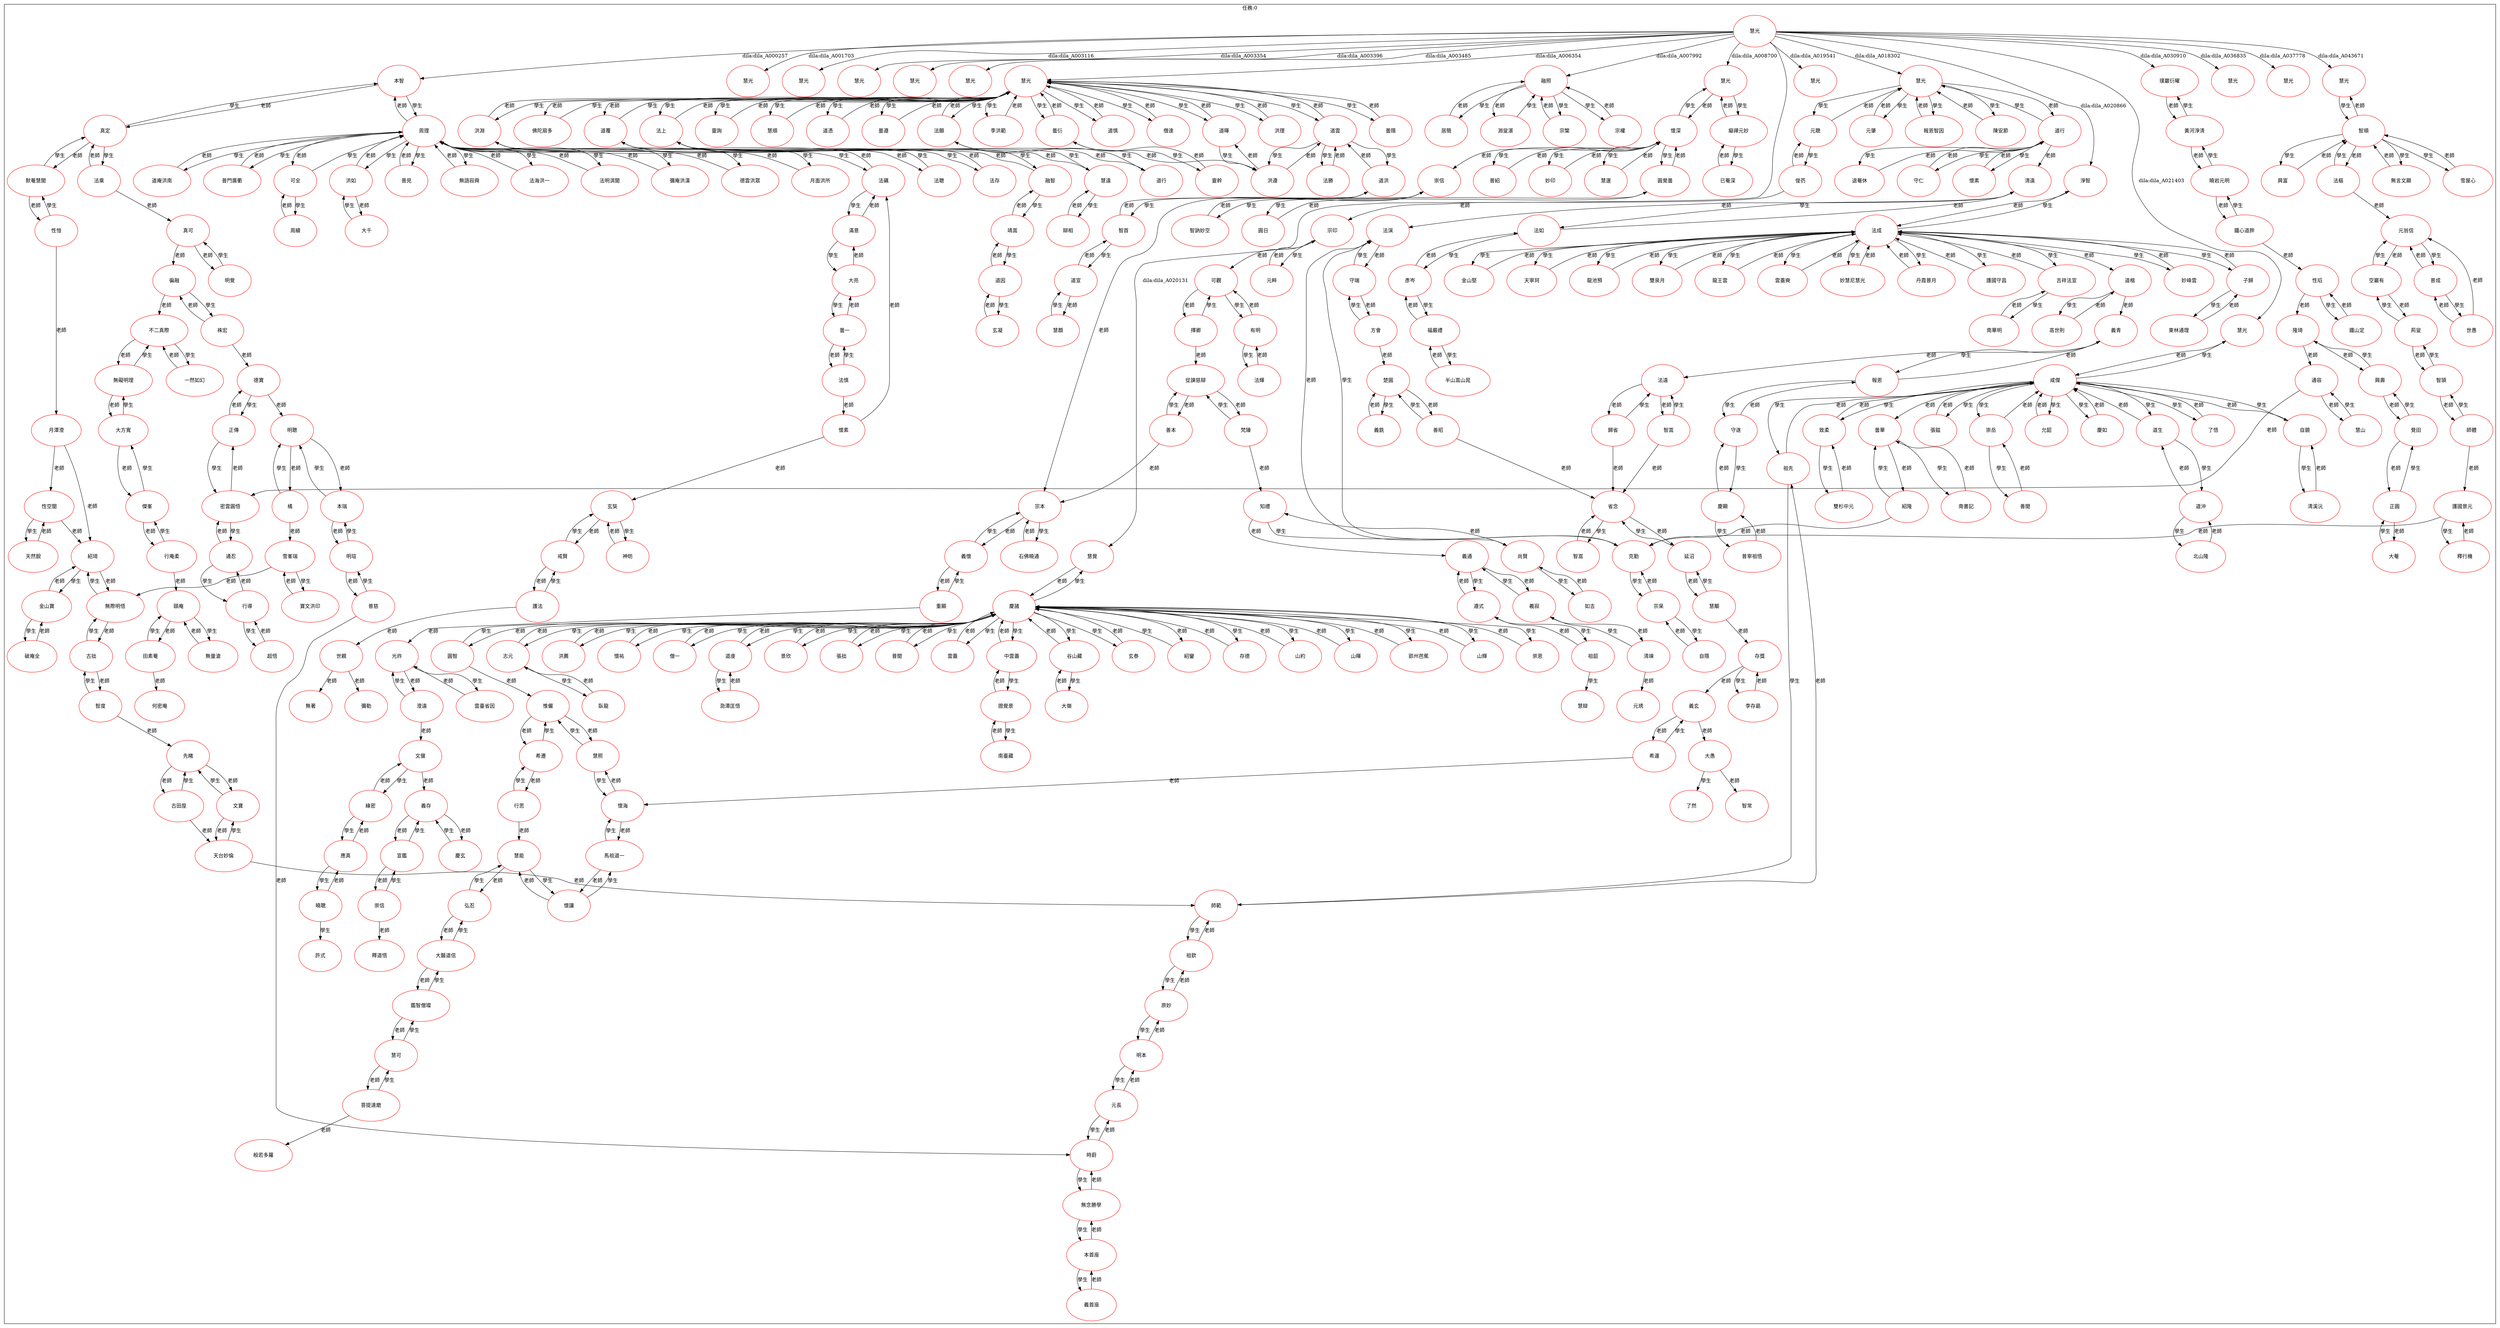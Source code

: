 digraph "Missions" {
  newrank = true;
  overlap = false;
  splines = true;
  nodesep = 0.5;
  subgraph "cluster_0" {
    label = "任務:0";
    "48c2d6571e438236b0dd411a4eaa358f" [
      color = "red",
      label = <<table border="0" cellspacing="10" cellpadding="10" style="rounded"><tr><td href="&#x6167;&#x5149;" border="0" cellspacing="10" cellpadding="10" style="rounded">&#x6167;&#x5149;</td></tr></table>>,
    ];
    "52724d16f2c411bbe3a718770c9dd501" [
      color = "red",
      label = <<table border="0" cellspacing="10" cellpadding="10" style="rounded"><tr><td href="dila:dila_A000257" border="0" cellspacing="10" cellpadding="10" style="rounded">&#x672C;&#x667A;</td></tr></table>>,
    ];
    "eca56055274819e2d9e625d78d32e093" [
      color = "red",
      label = <<table border="0" cellspacing="10" cellpadding="10" style="rounded"><tr><td href="dila:dila_A001703" border="0" cellspacing="10" cellpadding="10" style="rounded">&#x6167;&#x5149;</td></tr></table>>,
    ];
    "19cbaf116c8cc079dbebaa14ce7b7c09" [
      color = "red",
      label = <<table border="0" cellspacing="10" cellpadding="10" style="rounded"><tr><td href="dila:dila_A003116" border="0" cellspacing="10" cellpadding="10" style="rounded">&#x6167;&#x5149;</td></tr></table>>,
    ];
    "94c688bff4300a94d7c55e81b8173d7d" [
      color = "red",
      label = <<table border="0" cellspacing="10" cellpadding="10" style="rounded"><tr><td href="dila:dila_A003354" border="0" cellspacing="10" cellpadding="10" style="rounded">&#x6167;&#x5149;</td></tr></table>>,
    ];
    "d3fcec97f6cd93d9afebbb585f417fee" [
      color = "red",
      label = <<table border="0" cellspacing="10" cellpadding="10" style="rounded"><tr><td href="dila:dila_A003396" border="0" cellspacing="10" cellpadding="10" style="rounded">&#x6167;&#x5149;</td></tr></table>>,
    ];
    "a9bbc1e7d923c612e5a158050ac806a5" [
      color = "red",
      label = <<table border="0" cellspacing="10" cellpadding="10" style="rounded"><tr><td href="dila:dila_A003485" border="0" cellspacing="10" cellpadding="10" style="rounded">&#x6167;&#x5149;</td></tr></table>>,
    ];
    "7e600072aeec3156843deb59da9b06e2" [
      color = "red",
      label = <<table border="0" cellspacing="10" cellpadding="10" style="rounded"><tr><td href="dila:dila_A006354" border="0" cellspacing="10" cellpadding="10" style="rounded">&#x6167;&#x5149;</td></tr></table>>,
    ];
    "8e76915fa8ddcec531c27cd710ab3359" [
      color = "red",
      label = <<table border="0" cellspacing="10" cellpadding="10" style="rounded"><tr><td href="dila:dila_A007992" border="0" cellspacing="10" cellpadding="10" style="rounded">&#x878D;&#x7167;</td></tr></table>>,
    ];
    "ddb7e8cb5abc06c227dd237531086cbc" [
      color = "red",
      label = <<table border="0" cellspacing="10" cellpadding="10" style="rounded"><tr><td href="dila:dila_A008700" border="0" cellspacing="10" cellpadding="10" style="rounded">&#x6167;&#x5149;</td></tr></table>>,
    ];
    "78b19b616dc9ce28220560da99f56785" [
      color = "red",
      label = <<table border="0" cellspacing="10" cellpadding="10" style="rounded"><tr><td href="dila:dila_A018302" border="0" cellspacing="10" cellpadding="10" style="rounded">&#x6167;&#x5149;</td></tr></table>>,
    ];
    "c1eca1dbbd6d6e9c859e5407a78d23fd" [
      color = "red",
      label = <<table border="0" cellspacing="10" cellpadding="10" style="rounded"><tr><td href="dila:dila_A019541" border="0" cellspacing="10" cellpadding="10" style="rounded">&#x6167;&#x5149;</td></tr></table>>,
    ];
    "3c1f4b3314813994c7ee68977cc9cf51" [
      color = "red",
      label = <<table border="0" cellspacing="10" cellpadding="10" style="rounded"><tr><td href="dila:dila_A020131" border="0" cellspacing="10" cellpadding="10" style="rounded">&#x6167;&#x89BA;</td></tr></table>>,
    ];
    "41dd12cbd204817dd7a8e3fea6d62c27" [
      color = "red",
      label = <<table border="0" cellspacing="10" cellpadding="10" style="rounded"><tr><td href="dila:dila_A020866" border="0" cellspacing="10" cellpadding="10" style="rounded">&#x6DE8;&#x667A;</td></tr></table>>,
    ];
    "76d28a7131412c79bc295cd642924f91" [
      color = "red",
      label = <<table border="0" cellspacing="10" cellpadding="10" style="rounded"><tr><td href="dila:dila_A021403" border="0" cellspacing="10" cellpadding="10" style="rounded">&#x6167;&#x5149;</td></tr></table>>,
    ];
    "87611bbe50dc892041538a30705017b2" [
      color = "red",
      label = <<table border="0" cellspacing="10" cellpadding="10" style="rounded"><tr><td href="dila:dila_A030910" border="0" cellspacing="10" cellpadding="10" style="rounded">&#x749E;&#x5DD6;&#x884D;&#x66DC;</td></tr></table>>,
    ];
    "3e5bd13422dce2307fb71d49edc23ae9" [
      color = "red",
      label = <<table border="0" cellspacing="10" cellpadding="10" style="rounded"><tr><td href="dila:dila_A036835" border="0" cellspacing="10" cellpadding="10" style="rounded">&#x6167;&#x5149;</td></tr></table>>,
    ];
    "dcaa9cb6e8aa731f852f601ea477121c" [
      color = "red",
      label = <<table border="0" cellspacing="10" cellpadding="10" style="rounded"><tr><td href="dila:dila_A037778" border="0" cellspacing="10" cellpadding="10" style="rounded">&#x6167;&#x5149;</td></tr></table>>,
    ];
    "5b2ada330f32c4c1d764da8874253214" [
      color = "red",
      label = <<table border="0" cellspacing="10" cellpadding="10" style="rounded"><tr><td href="dila:dila_A043671" border="0" cellspacing="10" cellpadding="10" style="rounded">&#x6167;&#x5149;</td></tr></table>>,
    ];
    "a0129e73b774a4f0cf60b5f0ffe84ff1" [
      color = "red",
      label = <<table border="0" cellspacing="10" cellpadding="10" style="rounded"><tr><td href="dila:dila_A012948" border="0" cellspacing="10" cellpadding="10" style="rounded">&#x771F;&#x5B9A;</td></tr></table>>,
    ];
    "ccb5067c659db2e9bf87c503d5565802" [
      color = "red",
      label = <<table border="0" cellspacing="10" cellpadding="10" style="rounded"><tr><td href="dila:dila_A000560" border="0" cellspacing="10" cellpadding="10" style="rounded">&#x5468;&#x7406;</td></tr></table>>,
    ];
    "1541171c51ea047359a0b7b8808f8be4" [
      color = "red",
      label = <<table border="0" cellspacing="10" cellpadding="10" style="rounded"><tr><td href="dila:dila_A000440" border="0" cellspacing="10" cellpadding="10" style="rounded">&#x4F5B;&#x9640;&#x6247;&#x591A;</td></tr></table>>,
    ];
    "470fa3860392b8c55b0a61f4562566e2" [
      color = "red",
      label = <<table border="0" cellspacing="10" cellpadding="10" style="rounded"><tr><td href="dila:dila_A006355" border="0" cellspacing="10" cellpadding="10" style="rounded">&#x9053;&#x8986;</td></tr></table>>,
    ];
    "de89174af18ecd8b1b704968e4ff59e0" [
      color = "red",
      label = <<table border="0" cellspacing="10" cellpadding="10" style="rounded"><tr><td href="dila:dila_A000689" border="0" cellspacing="10" cellpadding="10" style="rounded">&#x6CD5;&#x4E0A;</td></tr></table>>,
    ];
    "77285a41fc5a3b411ba0532cf39e27ff" [
      color = "red",
      label = <<table border="0" cellspacing="10" cellpadding="10" style="rounded"><tr><td href="dila:dila_A005280" border="0" cellspacing="10" cellpadding="10" style="rounded">&#x9748;&#x8A62;</td></tr></table>>,
    ];
    "fbda095e2c19b8c863f773563b8d7c99" [
      color = "red",
      label = <<table border="0" cellspacing="10" cellpadding="10" style="rounded"><tr><td href="dila:dila_A005275" border="0" cellspacing="10" cellpadding="10" style="rounded">&#x6167;&#x9806;</td></tr></table>>,
    ];
    "a83bc2e14e8c4a35690a8b77e0c9bdea" [
      color = "red",
      label = <<table border="0" cellspacing="10" cellpadding="10" style="rounded"><tr><td href="dila:dila_A005278" border="0" cellspacing="10" cellpadding="10" style="rounded">&#x9053;&#x6191;</td></tr></table>>,
    ];
    "9a0b8eb7141a7a81f779dd0d571b0c51" [
      color = "red",
      label = <<table border="0" cellspacing="10" cellpadding="10" style="rounded"><tr><td href="dila:dila_A005273" border="0" cellspacing="10" cellpadding="10" style="rounded">&#x66C7;&#x9075;</td></tr></table>>,
    ];
    "85291d095bdf65e0a22de78d734d684e" [
      color = "red",
      label = <<table border="0" cellspacing="10" cellpadding="10" style="rounded"><tr><td href="dila:dila_A005262" border="0" cellspacing="10" cellpadding="10" style="rounded">&#x674E;&#x6D2A;&#x7BC4;</td></tr></table>>,
    ];
    "d7034042dfab638ed00bdf489c264455" [
      color = "red",
      label = <<table border="0" cellspacing="10" cellpadding="10" style="rounded"><tr><td href="dila:dila_A005297" border="0" cellspacing="10" cellpadding="10" style="rounded">&#x66C7;&#x884D;</td></tr></table>>,
    ];
    "ca38d58008bb542e101ff4c218ba7d0a" [
      color = "red",
      label = <<table border="0" cellspacing="10" cellpadding="10" style="rounded"><tr><td href="dila:dila_A005288" border="0" cellspacing="10" cellpadding="10" style="rounded">&#x9053;&#x614E;</td></tr></table>>,
    ];
    "98bd47c728aa8415f250a34dc89ca208" [
      color = "red",
      label = <<table border="0" cellspacing="10" cellpadding="10" style="rounded"><tr><td href="dila:dila_A005284" border="0" cellspacing="10" cellpadding="10" style="rounded">&#x50E7;&#x9054;</td></tr></table>>,
    ];
    "007fc3214ee8396a0fc1486ba6dc90b9" [
      color = "red",
      label = <<table border="0" cellspacing="10" cellpadding="10" style="rounded"><tr><td href="dila:dila_A005410" border="0" cellspacing="10" cellpadding="10" style="rounded">&#x9053;&#x96F2;</td></tr></table>>,
    ];
    "272229326760bc23cc011d1e1a1abcf0" [
      color = "red",
      label = <<table border="0" cellspacing="10" cellpadding="10" style="rounded"><tr><td href="dila:dila_A006360" border="0" cellspacing="10" cellpadding="10" style="rounded">&#x6D2A;&#x7406;</td></tr></table>>,
    ];
    "d5b6824f28ac9645be593905124acd3b" [
      color = "red",
      label = <<table border="0" cellspacing="10" cellpadding="10" style="rounded"><tr><td href="dila:dila_A005411" border="0" cellspacing="10" cellpadding="10" style="rounded">&#x9053;&#x6689;</td></tr></table>>,
    ];
    "25ab03a3b9ec56a5c68f95970b546d72" [
      color = "red",
      label = <<table border="0" cellspacing="10" cellpadding="10" style="rounded"><tr><td href="dila:dila_A005364" border="0" cellspacing="10" cellpadding="10" style="rounded">&#x66C7;&#x96B1;</td></tr></table>>,
    ];
    "49bb35e0604a535ecbac68681a8b05d4" [
      color = "red",
      label = <<table border="0" cellspacing="10" cellpadding="10" style="rounded"><tr><td href="dila:dila_A006373" border="0" cellspacing="10" cellpadding="10" style="rounded">&#x6CD5;&#x9858;</td></tr></table>>,
    ];
    "104f7feac400e6ae0c26aa1dfdcb4e38" [
      color = "red",
      label = <<table border="0" cellspacing="10" cellpadding="10" style="rounded"><tr><td href="dila:dila_A006392" border="0" cellspacing="10" cellpadding="10" style="rounded">&#x6D2A;&#x6DF5;</td></tr></table>>,
    ];
    "ebb28c93a7afb36041bb88a8aac07a7b" [
      color = "red",
      label = <<table border="0" cellspacing="10" cellpadding="10" style="rounded"><tr><td href="dila:dila_A007994" border="0" cellspacing="10" cellpadding="10" style="rounded">&#x6DF5;&#x53DF;&#x6E5B;</td></tr></table>>,
    ];
    "d314d237c16657998314baf5f918969b" [
      color = "red",
      label = <<table border="0" cellspacing="10" cellpadding="10" style="rounded"><tr><td href="dila:dila_A007997" border="0" cellspacing="10" cellpadding="10" style="rounded">&#x5C45;&#x7C21;</td></tr></table>>,
    ];
    "2cf19223c45d666a672efb1d1dee2590" [
      color = "red",
      label = <<table border="0" cellspacing="10" cellpadding="10" style="rounded"><tr><td href="dila:dila_A007995" border="0" cellspacing="10" cellpadding="10" style="rounded">&#x5B97;&#x6998;</td></tr></table>>,
    ];
    "be2c485f5e9287e4b5ffe9c42086cf70" [
      color = "red",
      label = <<table border="0" cellspacing="10" cellpadding="10" style="rounded"><tr><td href="dila:dila_A007996" border="0" cellspacing="10" cellpadding="10" style="rounded">&#x5B97;&#x6B0A;</td></tr></table>>,
    ];
    "89efa7f6cb1a336579d394f0c91faa92" [
      color = "red",
      label = <<table border="0" cellspacing="10" cellpadding="10" style="rounded"><tr><td href="dila:dila_A001900" border="0" cellspacing="10" cellpadding="10" style="rounded">&#x61F7;&#x6DF1;</td></tr></table>>,
    ];
    "df357d0d8be258b419abeba2b626b93f" [
      color = "red",
      label = <<table border="0" cellspacing="10" cellpadding="10" style="rounded"><tr><td href="dila:dila_A014799" border="0" cellspacing="10" cellpadding="10" style="rounded">&#x7661;&#x79AA;&#x5143;&#x5999;</td></tr></table>>,
    ];
    "e6350a50258a22c8061617f660c02b36" [
      color = "red",
      label = <<table border="0" cellspacing="10" cellpadding="10" style="rounded"><tr><td href="dila:dila_A001504" border="0" cellspacing="10" cellpadding="10" style="rounded">&#x9053;&#x884C;</td></tr></table>>,
    ];
    "13bb19e6c669bb4c0c73e3ed3875db10" [
      color = "red",
      label = <<table border="0" cellspacing="10" cellpadding="10" style="rounded"><tr><td href="dila:dila_A013131" border="0" cellspacing="10" cellpadding="10" style="rounded">&#x5143;&#x8070;</td></tr></table>>,
    ];
    "a922f2c13ed39e02f9cc48c80f7b0009" [
      color = "red",
      label = <<table border="0" cellspacing="10" cellpadding="10" style="rounded"><tr><td href="dila:dila_A025171" border="0" cellspacing="10" cellpadding="10" style="rounded">&#x5143;&#x8087;</td></tr></table>>,
    ];
    "d457dd890bed6b1f20a053010f5c0ccf" [
      color = "red",
      label = <<table border="0" cellspacing="10" cellpadding="10" style="rounded"><tr><td href="dila:dila_A026019" border="0" cellspacing="10" cellpadding="10" style="rounded">&#x5831;&#x6069;&#x667A;&#x56E0;</td></tr></table>>,
    ];
    "55a38d2e20b2a461eecf80ab08991ebd" [
      color = "red",
      label = <<table border="0" cellspacing="10" cellpadding="10" style="rounded"><tr><td href="dila:dila_A026043" border="0" cellspacing="10" cellpadding="10" style="rounded">&#x9673;&#x5B89;&#x7BC0;</td></tr></table>>,
    ];
    "4b192c5cbe8be6c342bb43a4f3a9283a" [
      color = "red",
      label = <<table border="0" cellspacing="10" cellpadding="10" style="rounded"><tr><td href="dila:dila_A010581" border="0" cellspacing="10" cellpadding="10" style="rounded">&#x6176;&#x8AF8;</td></tr></table>>,
    ];
    "358b7b298ce5f03f6d366704995e38bb" [
      color = "red",
      label = <<table border="0" cellspacing="10" cellpadding="10" style="rounded"><tr><td href="dila:dila_A020849" border="0" cellspacing="10" cellpadding="10" style="rounded">&#x6CD5;&#x6210;</td></tr></table>>,
    ];
    "a4539edfabdef641a90069fd6319fba7" [
      color = "red",
      label = <<table border="0" cellspacing="10" cellpadding="10" style="rounded"><tr><td href="dila:dila_A004691" border="0" cellspacing="10" cellpadding="10" style="rounded">&#x54B8;&#x5091;</td></tr></table>>,
    ];
    "001c1f529dddeca1280f1ed94afd8d01" [
      color = "red",
      label = <<table border="0" cellspacing="10" cellpadding="10" style="rounded"><tr><td href="dila:dila_A030909" border="0" cellspacing="10" cellpadding="10" style="rounded">&#x9EC3;&#x6CB3;&#x6DE8;&#x6E05;</td></tr></table>>,
    ];
    "51961f047197a6fe1e16d672069a6835" [
      color = "red",
      label = <<table border="0" cellspacing="10" cellpadding="10" style="rounded"><tr><td href="dila:dila_A015573" border="0" cellspacing="10" cellpadding="10" style="rounded">&#x667A;&#x9806;</td></tr></table>>,
    ];
    "d53eaf3c9aa554850b39d2fdc404ef3b" [
      color = "red",
      label = <<table border="0" cellspacing="10" cellpadding="10" style="rounded"><tr><td href="dila:dila_A003643" border="0" cellspacing="10" cellpadding="10" style="rounded">&#x9ED8;&#x83F4;&#x6167;&#x805E;</td></tr></table>>,
    ];
    "f5f0478dc5e7ffd6660736d210d96781" [
      color = "red",
      label = <<table border="0" cellspacing="10" cellpadding="10" style="rounded"><tr><td href="dila:dila_A015840" border="0" cellspacing="10" cellpadding="10" style="rounded">&#x6CD5;&#x4E58;</td></tr></table>>,
    ];
    "5c7fec01f4ada660dc4c92f94e99e933" [
      color = "red",
      label = <<table border="0" cellspacing="10" cellpadding="10" style="rounded"><tr><td href="dila:dila_A012045" border="0" cellspacing="10" cellpadding="10" style="rounded">&#x53EF;&#x5168;</td></tr></table>>,
    ];
    "2a14cfedf741f53d842d191706a80a76" [
      color = "red",
      label = <<table border="0" cellspacing="10" cellpadding="10" style="rounded"><tr><td href="dila:dila_A000854" border="0" cellspacing="10" cellpadding="10" style="rounded">&#x6D2A;&#x5982;</td></tr></table>>,
    ];
    "2eb55d16b7a3c04c7baa1eef551a1d62" [
      color = "red",
      label = <<table border="0" cellspacing="10" cellpadding="10" style="rounded"><tr><td href="dila:dila_A013488" border="0" cellspacing="10" cellpadding="10" style="rounded">&#x666E;&#x898B;</td></tr></table>>,
    ];
    "88a1034f91bf74185ce3aa101db19338" [
      color = "red",
      label = <<table border="0" cellspacing="10" cellpadding="10" style="rounded"><tr><td href="dila:dila_A007447" border="0" cellspacing="10" cellpadding="10" style="rounded">&#x7121;&#x8A9E;&#x5BC2;&#x821C;</td></tr></table>>,
    ];
    "018560e8798fe9eeca5a8bcc5ef5aca4" [
      color = "red",
      label = <<table border="0" cellspacing="10" cellpadding="10" style="rounded"><tr><td href="dila:dila_A040930" border="0" cellspacing="10" cellpadding="10" style="rounded">&#x6CD5;&#x6D77;&#x6D2A;&#x4E00;</td></tr></table>>,
    ];
    "a274da9e458aa360630283b02faca598" [
      color = "red",
      label = <<table border="0" cellspacing="10" cellpadding="10" style="rounded"><tr><td href="dila:dila_A040931" border="0" cellspacing="10" cellpadding="10" style="rounded">&#x6CD5;&#x660E;&#x6DC7;&#x805E;</td></tr></table>>,
    ];
    "76d06d99aad2e9d5e9537c4ac797b5d7" [
      color = "red",
      label = <<table border="0" cellspacing="10" cellpadding="10" style="rounded"><tr><td href="dila:dila_A040932" border="0" cellspacing="10" cellpadding="10" style="rounded">&#x5F4C;&#x5EB5;&#x6D2A;&#x6F22;</td></tr></table>>,
    ];
    "ea3bc468ab2aadeadb1d9dfdb18cea43" [
      color = "red",
      label = <<table border="0" cellspacing="10" cellpadding="10" style="rounded"><tr><td href="dila:dila_A040933" border="0" cellspacing="10" cellpadding="10" style="rounded">&#x5FB7;&#x96F2;&#x6D2A;&#x773E;</td></tr></table>>,
    ];
    "9ca187a449e82c4cd63cdb6169cdd1c8" [
      color = "red",
      label = <<table border="0" cellspacing="10" cellpadding="10" style="rounded"><tr><td href="dila:dila_A040934" border="0" cellspacing="10" cellpadding="10" style="rounded">&#x6708;&#x9762;&#x6D2A;&#x6240;</td></tr></table>>,
    ];
    "df6fe66108fe175e1596bfbbfac03d28" [
      color = "red",
      label = <<table border="0" cellspacing="10" cellpadding="10" style="rounded"><tr><td href="dila:dila_A040935" border="0" cellspacing="10" cellpadding="10" style="rounded">&#x9053;&#x5EB5;&#x6D2A;&#x5357;</td></tr></table>>,
    ];
    "d62a3d7b889d11c5f1ecbdc05577cf05" [
      color = "red",
      label = <<table border="0" cellspacing="10" cellpadding="10" style="rounded"><tr><td href="dila:dila_A040936" border="0" cellspacing="10" cellpadding="10" style="rounded">&#x666E;&#x9580;&#x5EE3;&#x8862;</td></tr></table>>,
    ];
    "861df659b4618b9203c3765b85508f5f" [
      color = "red",
      label = <<table border="0" cellspacing="10" cellpadding="10" style="rounded"><tr><td href="dila:dila_A011191" border="0" cellspacing="10" cellpadding="10" style="rounded">&#x6CD5;&#x8070;</td></tr></table>>,
    ];
    "5a7b0333f0fddc9c68dbd032738d1a2e" [
      color = "red",
      label = <<table border="0" cellspacing="10" cellpadding="10" style="rounded"><tr><td href="dila:dila_A005286" border="0" cellspacing="10" cellpadding="10" style="rounded">&#x6CD5;&#x5B58;</td></tr></table>>,
    ];
    "14dedd1f1ca2b03ee639f1dbbab84cb9" [
      color = "red",
      label = <<table border="0" cellspacing="10" cellpadding="10" style="rounded"><tr><td href="dila:dila_A005409" border="0" cellspacing="10" cellpadding="10" style="rounded">&#x878D;&#x667A;</td></tr></table>>,
    ];
    "966e5d000528cfa555d8e9d9189eb05e" [
      color = "red",
      label = <<table border="0" cellspacing="10" cellpadding="10" style="rounded"><tr><td href="dila:dila_A002000" border="0" cellspacing="10" cellpadding="10" style="rounded">&#x6167;&#x9060;</td></tr></table>>,
    ];
    "d32aaf6af93aa22a16b22ba77f98b9e5" [
      color = "red",
      label = <<table border="0" cellspacing="10" cellpadding="10" style="rounded"><tr><td href="dila:dila_A005576" border="0" cellspacing="10" cellpadding="10" style="rounded">&#x9748;&#x5E79;</td></tr></table>>,
    ];
    "fce4f545d98b56bc92ecf79ebc99d7d1" [
      color = "red",
      label = <<table border="0" cellspacing="10" cellpadding="10" style="rounded"><tr><td href="dila:dila_A005688" border="0" cellspacing="10" cellpadding="10" style="rounded">&#x9053;&#x6D2A;</td></tr></table>>,
    ];
    "8a7c3646b4bd3142ce76780bd2375253" [
      color = "red",
      label = <<table border="0" cellspacing="10" cellpadding="10" style="rounded"><tr><td href="dila:dila_A006391" border="0" cellspacing="10" cellpadding="10" style="rounded">&#x6CD5;&#x52DD;</td></tr></table>>,
    ];
    "8d6112658e2b9a7d2ad62984a3b083bb" [
      color = "red",
      label = <<table border="0" cellspacing="10" cellpadding="10" style="rounded"><tr><td href="dila:dila_A004391" border="0" cellspacing="10" cellpadding="10" style="rounded">&#x6D2A;&#x9075;</td></tr></table>>,
    ];
    "c0f0f276bff975c69352d9f1a1921437" [
      color = "red",
      label = <<table border="0" cellspacing="10" cellpadding="10" style="rounded"><tr><td href="dila:dila_A006376" border="0" cellspacing="10" cellpadding="10" style="rounded">&#x9053;&#x884C;</td></tr></table>>,
    ];
    "42ea2616165bdeb5f78027ca650cef10" [
      color = "red",
      label = <<table border="0" cellspacing="10" cellpadding="10" style="rounded"><tr><td href="dila:dila_A000747" border="0" cellspacing="10" cellpadding="10" style="rounded">&#x6CD5;&#x792A;</td></tr></table>>,
    ];
    "31f27474fadee36835ec7a1e232bbf98" [
      color = "red",
      label = <<table border="0" cellspacing="10" cellpadding="10" style="rounded"><tr><td href="dila:dila_A021139" border="0" cellspacing="10" cellpadding="10" style="rounded">&#x5D07;&#x4FE1;</td></tr></table>>,
    ];
    "f4948877919b5563e5b1b29a79617d38" [
      color = "red",
      label = <<table border="0" cellspacing="10" cellpadding="10" style="rounded"><tr><td href="dila:dila_A001221" border="0" cellspacing="10" cellpadding="10" style="rounded">&#x666E;&#x7D39;</td></tr></table>>,
    ];
    "b67324fa55a53a59d8d9d7ae4fea9994" [
      color = "red",
      label = <<table border="0" cellspacing="10" cellpadding="10" style="rounded"><tr><td href="dila:dila_A015179" border="0" cellspacing="10" cellpadding="10" style="rounded">&#x5999;&#x5370;</td></tr></table>>,
    ];
    "e2b0e5f33e04a4f9ebefbc25cf2b4ac2" [
      color = "red",
      label = <<table border="0" cellspacing="10" cellpadding="10" style="rounded"><tr><td href="dila:dila_A025471" border="0" cellspacing="10" cellpadding="10" style="rounded">&#x6167;&#x9083;</td></tr></table>>,
    ];
    "819bf1e28aae9d79840560b9808715b1" [
      color = "red",
      label = <<table border="0" cellspacing="10" cellpadding="10" style="rounded"><tr><td href="dila:dila_A025472" border="0" cellspacing="10" cellpadding="10" style="rounded">&#x5713;&#x89BA;&#x66C7;</td></tr></table>>,
    ];
    "020942cbdb793c3e82d7904e6be3d60d" [
      color = "red",
      label = <<table border="0" cellspacing="10" cellpadding="10" style="rounded"><tr><td href="dila:dila_A018323" border="0" cellspacing="10" cellpadding="10" style="rounded">&#x5DF2;&#x83F4;&#x6DF1;</td></tr></table>>,
    ];
    "27ecb384761de3661f0a522127ac945e" [
      color = "red",
      label = <<table border="0" cellspacing="10" cellpadding="10" style="rounded"><tr><td href="dila:dila_A008397" border="0" cellspacing="10" cellpadding="10" style="rounded">&#x6E05;&#x9060;</td></tr></table>>,
    ];
    "8539ef0808f896034480981173b6d1a2" [
      color = "red",
      label = <<table border="0" cellspacing="10" cellpadding="10" style="rounded"><tr><td href="dila:dila_A012946" border="0" cellspacing="10" cellpadding="10" style="rounded">&#x5B88;&#x4EC1;</td></tr></table>>,
    ];
    "96c310152576be6c0f411474d6122841" [
      color = "red",
      label = <<table border="0" cellspacing="10" cellpadding="10" style="rounded"><tr><td href="dila:dila_A025172" border="0" cellspacing="10" cellpadding="10" style="rounded">&#x9000;&#x83F4;&#x4F11;</td></tr></table>>,
    ];
    "1aecac149ce770e42d5113e9df0e3eef" [
      color = "red",
      label = <<table border="0" cellspacing="10" cellpadding="10" style="rounded"><tr><td href="dila:dila_A042522" border="0" cellspacing="10" cellpadding="10" style="rounded">&#x61F7;&#x7D20;</td></tr></table>>,
    ];
    "b3cf0f10b97ad471b527930854547029" [
      color = "red",
      label = <<table border="0" cellspacing="10" cellpadding="10" style="rounded"><tr><td href="dila:dila_A000811" border="0" cellspacing="10" cellpadding="10" style="rounded">&#x4FCA;&#x82BF;</td></tr></table>>,
    ];
    "6ff9c0722a1a5a4e192557ec187c185c" [
      color = "red",
      label = <<table border="0" cellspacing="10" cellpadding="10" style="rounded"><tr><td href="dila:dila_A004596" border="0" cellspacing="10" cellpadding="10" style="rounded">&#x5713;&#x667A;</td></tr></table>>,
    ];
    "16a2482fa42a8b16ce490a4a6be60067" [
      color = "red",
      label = <<table border="0" cellspacing="10" cellpadding="10" style="rounded"><tr><td href="dila:dila_A010582" border="0" cellspacing="10" cellpadding="10" style="rounded">&#x7D39;&#x947E;</td></tr></table>>,
    ];
    "fffa8ae6ec1b22f60e09edb747717966" [
      color = "red",
      label = <<table border="0" cellspacing="10" cellpadding="10" style="rounded"><tr><td href="dila:dila_A020166" border="0" cellspacing="10" cellpadding="10" style="rounded">&#x5B58;&#x5FB7;</td></tr></table>>,
    ];
    "e9ba24eca7e6069e291ca7deb5bf2307" [
      color = "red",
      label = <<table border="0" cellspacing="10" cellpadding="10" style="rounded"><tr><td href="dila:dila_A020133" border="0" cellspacing="10" cellpadding="10" style="rounded">&#x5C71;&#x7D04;</td></tr></table>>,
    ];
    "a6d88d5599b649652e57a22c64874eee" [
      color = "red",
      label = <<table border="0" cellspacing="10" cellpadding="10" style="rounded"><tr><td href="dila:dila_A020132" border="0" cellspacing="10" cellpadding="10" style="rounded">&#x5C71;&#x6689;</td></tr></table>>,
    ];
    "ef61c35385dde1dc06aca7e996ca37df" [
      color = "red",
      label = <<table border="0" cellspacing="10" cellpadding="10" style="rounded"><tr><td href="dila:dila_A020129" border="0" cellspacing="10" cellpadding="10" style="rounded">&#x90E2;&#x5DDE;&#x82AD;&#x8549;</td></tr></table>>,
    ];
    "fdbef11201f8561c54b9cb4f7fc4cd86" [
      color = "red",
      label = <<table border="0" cellspacing="10" cellpadding="10" style="rounded"><tr><td href="dila:dila_A020128" border="0" cellspacing="10" cellpadding="10" style="rounded">&#x5C71;&#x8F1D;</td></tr></table>>,
    ];
    "886355c5040ec203d47e0a84ca257d95" [
      color = "red",
      label = <<table border="0" cellspacing="10" cellpadding="10" style="rounded"><tr><td href="dila:dila_A020126" border="0" cellspacing="10" cellpadding="10" style="rounded">&#x5D07;&#x6069;</td></tr></table>>,
    ];
    "a28950837bb59760d0458418632b2bbf" [
      color = "red",
      label = <<table border="0" cellspacing="10" cellpadding="10" style="rounded"><tr><td href="dila:dila_A020125" border="0" cellspacing="10" cellpadding="10" style="rounded">&#x6D2A;&#x85A6;</td></tr></table>>,
    ];
    "76624d807f606c8edfc87148bd7c9329" [
      color = "red",
      label = <<table border="0" cellspacing="10" cellpadding="10" style="rounded"><tr><td href="dila:dila_A020123" border="0" cellspacing="10" cellpadding="10" style="rounded">&#x61F7;&#x7950;</td></tr></table>>,
    ];
    "5408f99da78d591d54e800a9a16ea822" [
      color = "red",
      label = <<table border="0" cellspacing="10" cellpadding="10" style="rounded"><tr><td href="dila:dila_A020121" border="0" cellspacing="10" cellpadding="10" style="rounded">&#x50E7;&#x4E00;</td></tr></table>>,
    ];
    "e9bfe47932db4bdedb39d2f251363bfa" [
      color = "red",
      label = <<table border="0" cellspacing="10" cellpadding="10" style="rounded"><tr><td href="dila:dila_A020120" border="0" cellspacing="10" cellpadding="10" style="rounded">&#x4E2D;&#x96F2;&#x84CB;</td></tr></table>>,
    ];
    "65b31c15e95e6e3208a7c1c516100830" [
      color = "red",
      label = <<table border="0" cellspacing="10" cellpadding="10" style="rounded"><tr><td href="dila:dila_A020117" border="0" cellspacing="10" cellpadding="10" style="rounded">&#x8C37;&#x5C71;&#x85CF;</td></tr></table>>,
    ];
    "7bb9d0066c68c877e613cf8bdfb9dff2" [
      color = "red",
      label = <<table border="0" cellspacing="10" cellpadding="10" style="rounded"><tr><td href="dila:dila_A020116" border="0" cellspacing="10" cellpadding="10" style="rounded">&#x5FD7;&#x5143;</td></tr></table>>,
    ];
    "7bb49fc501f5c8a282dc29bc4c5b29e9" [
      color = "red",
      label = <<table border="0" cellspacing="10" cellpadding="10" style="rounded"><tr><td href="dila:dila_A015029" border="0" cellspacing="10" cellpadding="10" style="rounded">&#x666F;&#x6B23;</td></tr></table>>,
    ];
    "19696729840d582ee3122d6404ed74dd" [
      color = "red",
      label = <<table border="0" cellspacing="10" cellpadding="10" style="rounded"><tr><td href="dila:dila_A020114" border="0" cellspacing="10" cellpadding="10" style="rounded">&#x9053;&#x8654;</td></tr></table>>,
    ];
    "3f7e3580043f1a5ceae80abbd0269829" [
      color = "red",
      label = <<table border="0" cellspacing="10" cellpadding="10" style="rounded"><tr><td href="dila:dila_A010145" border="0" cellspacing="10" cellpadding="10" style="rounded">&#x5F35;&#x62D9;</td></tr></table>>,
    ];
    "297286757db4d6a5c0a1fb3daca7df8b" [
      color = "red",
      label = <<table border="0" cellspacing="10" cellpadding="10" style="rounded"><tr><td href="dila:dila_A020112" border="0" cellspacing="10" cellpadding="10" style="rounded">&#x666E;&#x805E;</td></tr></table>>,
    ];
    "9f3185b9d205cd50fa1ea8a59d528583" [
      color = "red",
      label = <<table border="0" cellspacing="10" cellpadding="10" style="rounded"><tr><td href="dila:dila_A020110" border="0" cellspacing="10" cellpadding="10" style="rounded">&#x96F2;&#x84CB;</td></tr></table>>,
    ];
    "128d4d372dc9615425894a7d40a3f116" [
      color = "red",
      label = <<table border="0" cellspacing="10" cellpadding="10" style="rounded"><tr><td href="dila:dila_A010511" border="0" cellspacing="10" cellpadding="10" style="rounded">&#x7384;&#x6CF0;</td></tr></table>>,
    ];
    "566f448da75b88df39ebd468ae28d3ed" [
      color = "red",
      label = <<table border="0" cellspacing="10" cellpadding="10" style="rounded"><tr><td href="dila:dila_A001539" border="0" cellspacing="10" cellpadding="10" style="rounded">&#x9053;&#x6977;</td></tr></table>>,
    ];
    "74d069c626165a9893bc608f161d3951" [
      color = "red",
      label = <<table border="0" cellspacing="10" cellpadding="10" style="rounded"><tr><td href="dila:dila_A020865" border="0" cellspacing="10" cellpadding="10" style="rounded">&#x4E39;&#x971E;&#x666E;&#x6708;</td></tr></table>>,
    ];
    "e29e073cbc7b60bd838ef3091bc457d0" [
      color = "red",
      label = <<table border="0" cellspacing="10" cellpadding="10" style="rounded"><tr><td href="dila:dila_A015131" border="0" cellspacing="10" cellpadding="10" style="rounded">&#x8B77;&#x570B;&#x5B88;&#x660C;</td></tr></table>>,
    ];
    "e6597021f4f0c53cc1274043246bb4ac" [
      color = "red",
      label = <<table border="0" cellspacing="10" cellpadding="10" style="rounded"><tr><td href="dila:dila_A020864" border="0" cellspacing="10" cellpadding="10" style="rounded">&#x5409;&#x7965;&#x6CD5;&#x5BA3;</td></tr></table>>,
    ];
    "69f5657555a6c7f164d1282a3d8158d6" [
      color = "red",
      label = <<table border="0" cellspacing="10" cellpadding="10" style="rounded"><tr><td href="dila:dila_A015130" border="0" cellspacing="10" cellpadding="10" style="rounded">&#x5B50;&#x6B78;</td></tr></table>>,
    ];
    "2290eb49a40db066416375298bcb5ea2" [
      color = "red",
      label = <<table border="0" cellspacing="10" cellpadding="10" style="rounded"><tr><td href="dila:dila_A025723" border="0" cellspacing="10" cellpadding="10" style="rounded">&#x5999;&#x5CF0;&#x96F2;</td></tr></table>>,
    ];
    "95e3d20c70db113f6d32ffadd782e3f7" [
      color = "red",
      label = <<table border="0" cellspacing="10" cellpadding="10" style="rounded"><tr><td href="dila:dila_A027315" border="0" cellspacing="10" cellpadding="10" style="rounded">&#x91D1;&#x5C71;&#x5805;</td></tr></table>>,
    ];
    "0f4e08b3c507d113bae1003b37bdc7ea" [
      color = "red",
      label = <<table border="0" cellspacing="10" cellpadding="10" style="rounded"><tr><td href="dila:dila_A027316" border="0" cellspacing="10" cellpadding="10" style="rounded">&#x5929;&#x5BE7;&#x73C2;</td></tr></table>>,
    ];
    "af47d64e1dcfe743107ce339b0a23313" [
      color = "red",
      label = <<table border="0" cellspacing="10" cellpadding="10" style="rounded"><tr><td href="dila:dila_A027317" border="0" cellspacing="10" cellpadding="10" style="rounded">&#x9F8D;&#x6C60;&#x9810;</td></tr></table>>,
    ];
    "21abe71b134c4e4e512addd35c3941db" [
      color = "red",
      label = <<table border="0" cellspacing="10" cellpadding="10" style="rounded"><tr><td href="dila:dila_A027318" border="0" cellspacing="10" cellpadding="10" style="rounded">&#x96D9;&#x6CC9;&#x6708;</td></tr></table>>,
    ];
    "3889cbbccd2d7944e1c33cb1e0be64d0" [
      color = "red",
      label = <<table border="0" cellspacing="10" cellpadding="10" style="rounded"><tr><td href="dila:dila_A027319" border="0" cellspacing="10" cellpadding="10" style="rounded">&#x9F8D;&#x738B;&#x96F2;</td></tr></table>>,
    ];
    "ed8eca637c86ded3c96f46ed47875bdb" [
      color = "red",
      label = <<table border="0" cellspacing="10" cellpadding="10" style="rounded"><tr><td href="dila:dila_A027320" border="0" cellspacing="10" cellpadding="10" style="rounded">&#x96F2;&#x84CB;&#x596D;</td></tr></table>>,
    ];
    "c3069a3967e814b314849e8e17b3a821" [
      color = "red",
      label = <<table border="0" cellspacing="10" cellpadding="10" style="rounded"><tr><td href="dila:dila_A027321" border="0" cellspacing="10" cellpadding="10" style="rounded">&#x5999;&#x6167;&#x5C3C;&#x6167;&#x5149;</td></tr></table>>,
    ];
    "083986e26f39af09d03f54d4090208ff" [
      color = "red",
      label = <<table border="0" cellspacing="10" cellpadding="10" style="rounded"><tr><td href="dila:dila_A004687" border="0" cellspacing="10" cellpadding="10" style="rounded">&#x66C7;&#x83EF;</td></tr></table>>,
    ];
    "8d450674354ca6afecdef4e4970c8aa8" [
      color = "red",
      label = <<table border="0" cellspacing="10" cellpadding="10" style="rounded"><tr><td href="dila:dila_A004696" border="0" cellspacing="10" cellpadding="10" style="rounded">&#x7956;&#x5148;</td></tr></table>>,
    ];
    "710d03158c80fcddf84a2d53ea0de120" [
      color = "red",
      label = <<table border="0" cellspacing="10" cellpadding="10" style="rounded"><tr><td href="dila:dila_A001037" border="0" cellspacing="10" cellpadding="10" style="rounded">&#x5D07;&#x5CB3;</td></tr></table>>,
    ];
    "beeec2741c80a7727f66a035129c3bb6" [
      color = "red",
      label = <<table border="0" cellspacing="10" cellpadding="10" style="rounded"><tr><td href="dila:dila_A021401" border="0" cellspacing="10" cellpadding="10" style="rounded">&#x6176;&#x5982;</td></tr></table>>,
    ];
    "a32d8721a0a61727073cad6339d7cb8d" [
      color = "red",
      label = <<table border="0" cellspacing="10" cellpadding="10" style="rounded"><tr><td href="dila:dila_A000027" border="0" cellspacing="10" cellpadding="10" style="rounded">&#x4E86;&#x609F;</td></tr></table>>,
    ];
    "cdc15a8b1d26a0f1fff82bdd5e58e77c" [
      color = "red",
      label = <<table border="0" cellspacing="10" cellpadding="10" style="rounded"><tr><td href="dila:dila_A021402" border="0" cellspacing="10" cellpadding="10" style="rounded">&#x5F35;&#x93A1;</td></tr></table>>,
    ];
    "0daea87f717402e35fd0f02fc3ed112e" [
      color = "red",
      label = <<table border="0" cellspacing="10" cellpadding="10" style="rounded"><tr><td href="dila:dila_A002613" border="0" cellspacing="10" cellpadding="10" style="rounded">&#x9053;&#x751F;</td></tr></table>>,
    ];
    "a940f0107eeccaf89644f621bc6c9178" [
      color = "red",
      label = <<table border="0" cellspacing="10" cellpadding="10" style="rounded"><tr><td href="dila:dila_A009670" border="0" cellspacing="10" cellpadding="10" style="rounded">&#x81EA;&#x93E1;</td></tr></table>>,
    ];
    "64e21a308f8b9523c0e55ae602ae287b" [
      color = "red",
      label = <<table border="0" cellspacing="10" cellpadding="10" style="rounded"><tr><td href="dila:dila_A021404" border="0" cellspacing="10" cellpadding="10" style="rounded">&#x81F4;&#x67D4;</td></tr></table>>,
    ];
    "4813c86dd3cea5d833a4b91b4df54ee9" [
      color = "red",
      label = <<table border="0" cellspacing="10" cellpadding="10" style="rounded"><tr><td href="dila:dila_A018311" border="0" cellspacing="10" cellpadding="10" style="rounded">&#x5141;&#x97F6;</td></tr></table>>,
    ];
    "e2491a7330b75b88b04d6e69a88689e6" [
      color = "red",
      label = <<table border="0" cellspacing="10" cellpadding="10" style="rounded"><tr><td href="dila:dila_A030908" border="0" cellspacing="10" cellpadding="10" style="rounded">&#x66C9;&#x5CA9;&#x5143;&#x660E;</td></tr></table>>,
    ];
    "2cc548106eb49ee239189ed8d3d90ae0" [
      color = "red",
      label = <<table border="0" cellspacing="10" cellpadding="10" style="rounded"><tr><td href="dila:dila_A015522" border="0" cellspacing="10" cellpadding="10" style="rounded">&#x6CD5;&#x6A1E;</td></tr></table>>,
    ];
    "fe679984a97636096e6b947849801c74" [
      color = "red",
      label = <<table border="0" cellspacing="10" cellpadding="10" style="rounded"><tr><td href="dila:dila_A025137" border="0" cellspacing="10" cellpadding="10" style="rounded">&#x7121;&#x8A00;&#x6587;&#x986F;</td></tr></table>>,
    ];
    "387b2b6ade38f04a527d9bd24ec76317" [
      color = "red",
      label = <<table border="0" cellspacing="10" cellpadding="10" style="rounded"><tr><td href="dila:dila_A025138" border="0" cellspacing="10" cellpadding="10" style="rounded">&#x96EA;&#x5C4B;&#x5FC3;</td></tr></table>>,
    ];
    "cc73db018a6805a711264aea2cea1e47" [
      color = "red",
      label = <<table border="0" cellspacing="10" cellpadding="10" style="rounded"><tr><td href="dila:dila_A043680" border="0" cellspacing="10" cellpadding="10" style="rounded">&#x8208;&#x5BCC;</td></tr></table>>,
    ];
    "3927bfc8b8ff4edda2d2502ae498cd98" [
      color = "red",
      label = <<table border="0" cellspacing="10" cellpadding="10" style="rounded"><tr><td href="dila:dila_A020566" border="0" cellspacing="10" cellpadding="10" style="rounded">&#x6027;&#x6137;</td></tr></table>>,
    ];
    "91c5420c7a1ab9771104861b0739644e" [
      color = "red",
      label = <<table border="0" cellspacing="10" cellpadding="10" style="rounded"><tr><td href="dila:dila_A000944" border="0" cellspacing="10" cellpadding="10" style="rounded">&#x771F;&#x53EF;</td></tr></table>>,
    ];
    "db30103eea98dd8c1b106515c31c074e" [
      color = "red",
      label = <<table border="0" cellspacing="10" cellpadding="10" style="rounded"><tr><td href="dila:dila_A013212" border="0" cellspacing="10" cellpadding="10" style="rounded">&#x5468;&#x7E8C;</td></tr></table>>,
    ];
    "3aee5a8e1134c5c8576624387da34590" [
      color = "red",
      label = <<table border="0" cellspacing="10" cellpadding="10" style="rounded"><tr><td href="dila:dila_A010666" border="0" cellspacing="10" cellpadding="10" style="rounded">&#x5927;&#x5343;</td></tr></table>>,
    ];
    "c9e26e5467e7b30916da641bcc8ae334" [
      color = "red",
      label = <<table border="0" cellspacing="10" cellpadding="10" style="rounded"><tr><td href="dila:dila_A005407" border="0" cellspacing="10" cellpadding="10" style="rounded">&#x9756;&#x5D69;</td></tr></table>>,
    ];
    "e91c881aed96622d7241568c8e2947a2" [
      color = "red",
      label = <<table border="0" cellspacing="10" cellpadding="10" style="rounded"><tr><td href="dila:dila_A004650" border="0" cellspacing="10" cellpadding="10" style="rounded">&#x8FAF;&#x76F8;</td></tr></table>>,
    ];
    "0ce13cdf60205b8adb169b5703c4a829" [
      color = "red",
      label = <<table border="0" cellspacing="10" cellpadding="10" style="rounded"><tr><td href="dila:dila_A001269" border="0" cellspacing="10" cellpadding="10" style="rounded">&#x667A;&#x9996;</td></tr></table>>,
    ];
    "e052ba2cfee3ca688d8ed6563639f3da" [
      color = "red",
      label = <<table border="0" cellspacing="10" cellpadding="10" style="rounded"><tr><td href="dila:dila_A010776" border="0" cellspacing="10" cellpadding="10" style="rounded">&#x6EFF;&#x610F;</td></tr></table>>,
    ];
    "bb0bbf3080af14ed76ff823c6fccacff" [
      color = "red",
      label = <<table border="0" cellspacing="10" cellpadding="10" style="rounded"><tr><td href="dila:dila_A014482" border="0" cellspacing="10" cellpadding="10" style="rounded">&#x5B97;&#x672C;</td></tr></table>>,
    ];
    "1034329c98f1f4e7c9ea380664c9a9a1" [
      color = "red",
      label = <<table border="0" cellspacing="10" cellpadding="10" style="rounded"><tr><td href="dila:dila_A012839" border="0" cellspacing="10" cellpadding="10" style="rounded">&#x667A;&#x8A25;&#x5999;&#x7A7A;</td></tr></table>>,
    ];
    "ca4ba9dfe82ff339357d287d7bb665d4" [
      color = "red",
      label = <<table border="0" cellspacing="10" cellpadding="10" style="rounded"><tr><td href="dila:dila_A025473" border="0" cellspacing="10" cellpadding="10" style="rounded">&#x5713;&#x65E5;</td></tr></table>>,
    ];
    "4113dca93eea748e9708e0f7e07cc91c" [
      color = "red",
      label = <<table border="0" cellspacing="10" cellpadding="10" style="rounded"><tr><td href="dila:dila_A000733" border="0" cellspacing="10" cellpadding="10" style="rounded">&#x6CD5;&#x6F14;</td></tr></table>>,
    ];
    "7f6822714be3f8a1891e4b5ac60ad49b" [
      color = "red",
      label = <<table border="0" cellspacing="10" cellpadding="10" style="rounded"><tr><td href="dila:dila_A014690" border="0" cellspacing="10" cellpadding="10" style="rounded">&#x6CD5;&#x5982;</td></tr></table>>,
    ];
    "07c8124cbd05943e451b7502c3d85cd8" [
      color = "red",
      label = <<table border="0" cellspacing="10" cellpadding="10" style="rounded"><tr><td href="dila:dila_A000571" border="0" cellspacing="10" cellpadding="10" style="rounded">&#x5B97;&#x5370;</td></tr></table>>,
    ];
    "b7b87600d43355c14ed2577e66e21894" [
      color = "red",
      label = <<table border="0" cellspacing="10" cellpadding="10" style="rounded"><tr><td href="dila:dila_A010510" border="0" cellspacing="10" cellpadding="10" style="rounded">&#x60DF;&#x513C;</td></tr></table>>,
    ];
    "fcedb61ccda62d81adee3aaef9f5b33f" [
      color = "red",
      label = <<table border="0" cellspacing="10" cellpadding="10" style="rounded"><tr><td href="dila:dila_A020141" border="0" cellspacing="10" cellpadding="10" style="rounded">&#x8B49;&#x89BA;&#x666F;</td></tr></table>>,
    ];
    "01f42ccfaeeb4e2891ace9a32438a971" [
      color = "red",
      label = <<table border="0" cellspacing="10" cellpadding="10" style="rounded"><tr><td href="dila:dila_A020138" border="0" cellspacing="10" cellpadding="10" style="rounded">&#x5927;&#x5DBA;</td></tr></table>>,
    ];
    "f55259515b9b1e89243f2ec86025c99f" [
      color = "red",
      label = <<table border="0" cellspacing="10" cellpadding="10" style="rounded"><tr><td href="dila:dila_A020136" border="0" cellspacing="10" cellpadding="10" style="rounded">&#x81E5;&#x9F8D;</td></tr></table>>,
    ];
    "de9c5e3884be523f882f490caafeca2a" [
      color = "red",
      label = <<table border="0" cellspacing="10" cellpadding="10" style="rounded"><tr><td href="dila:dila_A020156" border="0" cellspacing="10" cellpadding="10" style="rounded">&#x6CD0;&#x6F6D;&#x5321;&#x609F;</td></tr></table>>,
    ];
    "84e6c1644f759a9c080d414a3ce2ff12" [
      color = "red",
      label = <<table border="0" cellspacing="10" cellpadding="10" style="rounded"><tr><td href="dila:dila_A001466" border="0" cellspacing="10" cellpadding="10" style="rounded">&#x7FA9;&#x9752;</td></tr></table>>,
    ];
    "d71de52d8a06d9c1dc6e7ba44d6c46ee" [
      color = "red",
      label = <<table border="0" cellspacing="10" cellpadding="10" style="rounded"><tr><td href="dila:dila_A020855" border="0" cellspacing="10" cellpadding="10" style="rounded">&#x9AD8;&#x4E16;&#x5247;</td></tr></table>>,
    ];
    "489a95827fa67a16bfa70c0c9219cb0c" [
      color = "red",
      label = <<table border="0" cellspacing="10" cellpadding="10" style="rounded"><tr><td href="dila:dila_A027322" border="0" cellspacing="10" cellpadding="10" style="rounded">&#x5357;&#x83EF;&#x660E;</td></tr></table>>,
    ];
    "382e9795afc18c1e4675422ed4c42f5f" [
      color = "red",
      label = <<table border="0" cellspacing="10" cellpadding="10" style="rounded"><tr><td href="dila:dila_A020867" border="0" cellspacing="10" cellpadding="10" style="rounded">&#x6771;&#x6797;&#x901A;&#x7406;</td></tr></table>>,
    ];
    "1f5df0153772bbd05ad251307dc75c13" [
      color = "red",
      label = <<table border="0" cellspacing="10" cellpadding="10" style="rounded"><tr><td href="dila:dila_A001128" border="0" cellspacing="10" cellpadding="10" style="rounded">&#x7D39;&#x9686;</td></tr></table>>,
    ];
    "9250f18236e4192cb2562d38b99ea108" [
      color = "red",
      label = <<table border="0" cellspacing="10" cellpadding="10" style="rounded"><tr><td href="dila:dila_A021361" border="0" cellspacing="10" cellpadding="10" style="rounded">&#x5357;&#x66F8;&#x8A18;</td></tr></table>>,
    ];
    "dff19f3c8951266150a4bdd5629b3547" [
      color = "red",
      label = <<table border="0" cellspacing="10" cellpadding="10" style="rounded"><tr><td href="dila:dila_A004697" border="0" cellspacing="10" cellpadding="10" style="rounded">&#x5E2B;&#x7BC4;</td></tr></table>>,
    ];
    "b4a63a6f6dd437a724204327f273e143" [
      color = "red",
      label = <<table border="0" cellspacing="10" cellpadding="10" style="rounded"><tr><td href="dila:dila_A021431" border="0" cellspacing="10" cellpadding="10" style="rounded">&#x5584;&#x805E;</td></tr></table>>,
    ];
    "4a4de18a5e1ca68b1ed4f5cc92f58f88" [
      color = "red",
      label = <<table border="0" cellspacing="10" cellpadding="10" style="rounded"><tr><td href="dila:dila_A001507" border="0" cellspacing="10" cellpadding="10" style="rounded">&#x9053;&#x6C96;</td></tr></table>>,
    ];
    "480e7c0e6a67c5337ec610eb43c036ba" [
      color = "red",
      label = <<table border="0" cellspacing="10" cellpadding="10" style="rounded"><tr><td href="dila:dila_A009672" border="0" cellspacing="10" cellpadding="10" style="rounded">&#x6E05;&#x6EAA;&#x6C85;</td></tr></table>>,
    ];
    "6ebb19f63bc2a51199674702694e16c7" [
      color = "red",
      label = <<table border="0" cellspacing="10" cellpadding="10" style="rounded"><tr><td href="dila:dila_A021405" border="0" cellspacing="10" cellpadding="10" style="rounded">&#x96D9;&#x6749;&#x4E2D;&#x5143;</td></tr></table>>,
    ];
    "42d578a0479109be6d6e261bbd624437" [
      color = "red",
      label = <<table border="0" cellspacing="10" cellpadding="10" style="rounded"><tr><td href="dila:dila_A030907" border="0" cellspacing="10" cellpadding="10" style="rounded">&#x9435;&#x5FC3;&#x9053;&#x80D6;</td></tr></table>>,
    ];
    "91483bfbf4f0bcb5837ba3b1f3af3086" [
      color = "red",
      label = <<table border="0" cellspacing="10" cellpadding="10" style="rounded"><tr><td href="dila:dila_A022334" border="0" cellspacing="10" cellpadding="10" style="rounded">&#x5143;&#x7FC1;&#x4FE1;</td></tr></table>>,
    ];
    "e786665ebbcbbcff912df7b9ccf094f1" [
      color = "red",
      label = <<table border="0" cellspacing="10" cellpadding="10" style="rounded"><tr><td href="dila:dila_A020142" border="0" cellspacing="10" cellpadding="10" style="rounded">&#x6708;&#x6F6D;&#x6F84;</td></tr></table>>,
    ];
    "caced6864184ffdc37caded822dcb015" [
      color = "red",
      label = <<table border="0" cellspacing="10" cellpadding="10" style="rounded"><tr><td href="dila:dila_A010137" border="0" cellspacing="10" cellpadding="10" style="rounded">&#x660E;&#x89BA;</td></tr></table>>,
    ];
    "275a17175323ae4ec568653b1a50fcef" [
      color = "red",
      label = <<table border="0" cellspacing="10" cellpadding="10" style="rounded"><tr><td href="dila:dila_A009553" border="0" cellspacing="10" cellpadding="10" style="rounded">&#x5FA7;&#x878D;</td></tr></table>>,
    ];
    "c9ab55749202222709c1cc1fe3743f9d" [
      color = "red",
      label = <<table border="0" cellspacing="10" cellpadding="10" style="rounded"><tr><td href="dila:dila_A008882" border="0" cellspacing="10" cellpadding="10" style="rounded">&#x9053;&#x56E0;</td></tr></table>>,
    ];
    "71e4beb0d906d7ceb2ad7f64acd50bf2" [
      color = "red",
      label = <<table border="0" cellspacing="10" cellpadding="10" style="rounded"><tr><td href="dila:dila_A001519" border="0" cellspacing="10" cellpadding="10" style="rounded">&#x9053;&#x5BA3;</td></tr></table>>,
    ];
    "7340cd7b6912dc4457328a2f6d3d995b" [
      color = "red",
      label = <<table border="0" cellspacing="10" cellpadding="10" style="rounded"><tr><td href="dila:dila_A010825" border="0" cellspacing="10" cellpadding="10" style="rounded">&#x5927;&#x4EAE;</td></tr></table>>,
    ];
    "06b3c3669f0bc3ff455288b4cee4de3f" [
      color = "red",
      label = <<table border="0" cellspacing="10" cellpadding="10" style="rounded"><tr><td href="dila:dila_A003908" border="0" cellspacing="10" cellpadding="10" style="rounded">&#x7FA9;&#x61F7;</td></tr></table>>,
    ];
    "91c2174cc5b8d2065c279fe2cf134d1f" [
      color = "red",
      label = <<table border="0" cellspacing="10" cellpadding="10" style="rounded"><tr><td href="dila:dila_A021110" border="0" cellspacing="10" cellpadding="10" style="rounded">&#x77F3;&#x4F5B;&#x66C9;&#x901A;</td></tr></table>>,
    ];
    "84eb82d2a7e61f765d2ea5c93ab0693c" [
      color = "red",
      label = <<table border="0" cellspacing="10" cellpadding="10" style="rounded"><tr><td href="dila:dila_A003723" border="0" cellspacing="10" cellpadding="10" style="rounded">&#x5B88;&#x7AEF;</td></tr></table>>,
    ];
    "37da5e965958948f2207d2d8b14d7b2a" [
      color = "red",
      label = <<table border="0" cellspacing="10" cellpadding="10" style="rounded"><tr><td href="dila:dila_A001411" border="0" cellspacing="10" cellpadding="10" style="rounded">&#x514B;&#x52E4;</td></tr></table>>,
    ];
    "f54cb753aaee926d4815a735e69653e5" [
      color = "red",
      label = <<table border="0" cellspacing="10" cellpadding="10" style="rounded"><tr><td href="dila:dila_A012818" border="0" cellspacing="10" cellpadding="10" style="rounded">&#x5F65;&#x5C91;</td></tr></table>>,
    ];
    "e1d45982829a34c380a3f0ed71c8c146" [
      color = "red",
      label = <<table border="0" cellspacing="10" cellpadding="10" style="rounded"><tr><td href="dila:dila_A000226" border="0" cellspacing="10" cellpadding="10" style="rounded">&#x53EF;&#x89C0;</td></tr></table>>,
    ];
    "6f230212d1822ead3926a2b7c319aa86" [
      color = "red",
      label = <<table border="0" cellspacing="10" cellpadding="10" style="rounded"><tr><td href="dila:dila_A000132" border="0" cellspacing="10" cellpadding="10" style="rounded">&#x5143;&#x7CB9;</td></tr></table>>,
    ];
    "304eb8b5aa843b191f2ade2febf75585" [
      color = "red",
      label = <<table border="0" cellspacing="10" cellpadding="10" style="rounded"><tr><td href="dila:dila_A010291" border="0" cellspacing="10" cellpadding="10" style="rounded">&#x5E0C;&#x9077;</td></tr></table>>,
    ];
    "68fce080e274da5c98cc2f9db671b852" [
      color = "red",
      label = <<table border="0" cellspacing="10" cellpadding="10" style="rounded"><tr><td href="dila:dila_A011917" border="0" cellspacing="10" cellpadding="10" style="rounded">&#x6167;&#x7167;</td></tr></table>>,
    ];
    "4301117758034aac5d56f89be518b558" [
      color = "red",
      label = <<table border="0" cellspacing="10" cellpadding="10" style="rounded"><tr><td href="dila:dila_A027640" border="0" cellspacing="10" cellpadding="10" style="rounded">&#x5357;&#x81FA;&#x85CF;</td></tr></table>>,
    ];
    "472e95ac92d099b9b3612b2418221de1" [
      color = "red",
      label = <<table border="0" cellspacing="10" cellpadding="10" style="rounded"><tr><td href="dila:dila_A004017" border="0" cellspacing="10" cellpadding="10" style="rounded">&#x6CD5;&#x9060;</td></tr></table>>,
    ];
    "5598434f14b4fe1372725e21636564c3" [
      color = "red",
      label = <<table border="0" cellspacing="10" cellpadding="10" style="rounded"><tr><td href="dila:dila_A011155" border="0" cellspacing="10" cellpadding="10" style="rounded">&#x5831;&#x6069;</td></tr></table>>,
    ];
    "f8125d93813e1c905f0e7ba36223dc5c" [
      color = "red",
      label = <<table border="0" cellspacing="10" cellpadding="10" style="rounded"><tr><td href="dila:dila_A004699" border="0" cellspacing="10" cellpadding="10" style="rounded">&#x7956;&#x6B3D;</td></tr></table>>,
    ];
    "58665f6e07c5a1d1c471626231b353c5" [
      color = "red",
      label = <<table border="0" cellspacing="10" cellpadding="10" style="rounded"><tr><td href="dila:dila_A021406" border="0" cellspacing="10" cellpadding="10" style="rounded">&#x5317;&#x5C71;&#x9686;</td></tr></table>>,
    ];
    "3cf454a38e0653722d68a66057e1e33b" [
      color = "red",
      label = <<table border="0" cellspacing="10" cellpadding="10" style="rounded"><tr><td href="dila:dila_A005210" border="0" cellspacing="10" cellpadding="10" style="rounded">&#x6027;&#x746B;</td></tr></table>>,
    ];
    "f34ed0cfbd68f5365e750fe6a87442e3" [
      color = "red",
      label = <<table border="0" cellspacing="10" cellpadding="10" style="rounded"><tr><td href="dila:dila_A021392" border="0" cellspacing="10" cellpadding="10" style="rounded">&#x7A7A;&#x5DD6;&#x6709;</td></tr></table>>,
    ];
    "43aefd81f779ba26986d4743584553da" [
      color = "red",
      label = <<table border="0" cellspacing="10" cellpadding="10" style="rounded"><tr><td href="dila:dila_A022335" border="0" cellspacing="10" cellpadding="10" style="rounded">&#x666E;&#x6210;</td></tr></table>>,
    ];
    "36ac5a21a6bf9ed801e6e381cbcea006" [
      color = "red",
      label = <<table border="0" cellspacing="10" cellpadding="10" style="rounded"><tr><td href="dila:dila_A019956" border="0" cellspacing="10" cellpadding="10" style="rounded">&#x6027;&#x7A7A;&#x805E;</td></tr></table>>,
    ];
    "c588a8989dae4f5a275f9762c5679181" [
      color = "red",
      label = <<table border="0" cellspacing="10" cellpadding="10" style="rounded"><tr><td href="dila:dila_A009064" border="0" cellspacing="10" cellpadding="10" style="rounded">&#x7D39;&#x7426;</td></tr></table>>,
    ];
    "413f4ecf83b0344c5af5d420ed360eac" [
      color = "red",
      label = <<table border="0" cellspacing="10" cellpadding="10" style="rounded"><tr><td href="dila:dila_A026730" border="0" cellspacing="10" cellpadding="10" style="rounded">&#x4E0D;&#x4E8C;&#x771F;&#x969B;</td></tr></table>>,
    ];
    "9bd1353dd406b0229d100be41f7d653d" [
      color = "red",
      label = <<table border="0" cellspacing="10" cellpadding="10" style="rounded"><tr><td href="dila:dila_A001394" border="0" cellspacing="10" cellpadding="10" style="rounded">&#x88BE;&#x5B8F;</td></tr></table>>,
    ];
    "356f0707a0834122d7ec635860915eee" [
      color = "red",
      label = <<table border="0" cellspacing="10" cellpadding="10" style="rounded"><tr><td href="dila:dila_A008890" border="0" cellspacing="10" cellpadding="10" style="rounded">&#x7384;&#x51DD;</td></tr></table>>,
    ];
    "2ddce65dfbd8d26f5598f23e1f2dcc4b" [
      color = "red",
      label = <<table border="0" cellspacing="10" cellpadding="10" style="rounded"><tr><td href="dila:dila_A005719" border="0" cellspacing="10" cellpadding="10" style="rounded">&#x6167;&#x9835;</td></tr></table>>,
    ];
    "26213fe9b0f2f7d198680065dc9dd3b1" [
      color = "red",
      label = <<table border="0" cellspacing="10" cellpadding="10" style="rounded"><tr><td href="dila:dila_A004177" border="0" cellspacing="10" cellpadding="10" style="rounded">&#x66C7;&#x4E00;</td></tr></table>>,
    ];
    "c5ec76cae9d9ffd18c907c554bc4695e" [
      color = "red",
      label = <<table border="0" cellspacing="10" cellpadding="10" style="rounded"><tr><td href="dila:dila_A000885" border="0" cellspacing="10" cellpadding="10" style="rounded">&#x91CD;&#x986F;</td></tr></table>>,
    ];
    "2b017886789794086e7a1d317877b536" [
      color = "red",
      label = <<table border="0" cellspacing="10" cellpadding="10" style="rounded"><tr><td href="dila:dila_A004146" border="0" cellspacing="10" cellpadding="10" style="rounded">&#x65B9;&#x6703;</td></tr></table>>,
    ];
    "32e8cbb32615e5578bf9d7a420007f4a" [
      color = "red",
      label = <<table border="0" cellspacing="10" cellpadding="10" style="rounded"><tr><td href="dila:dila_A000475" border="0" cellspacing="10" cellpadding="10" style="rounded">&#x5B97;&#x6772;</td></tr></table>>,
    ];
    "80e0f3b1d4aa324109fd3cbca5f09a6e" [
      color = "red",
      label = <<table border="0" cellspacing="10" cellpadding="10" style="rounded"><tr><td href="dila:dila_A025176" border="0" cellspacing="10" cellpadding="10" style="rounded">&#x798F;&#x56B4;&#x79AE;</td></tr></table>>,
    ];
    "84bdc0fc47d8bf7bcd57fdde0e38d7c8" [
      color = "red",
      label = <<table border="0" cellspacing="10" cellpadding="10" style="rounded"><tr><td href="dila:dila_A011104" border="0" cellspacing="10" cellpadding="10" style="rounded">&#x64C7;&#x537F;</td></tr></table>>,
    ];
    "91f5c0c514cb8d8751029e79d0431750" [
      color = "red",
      label = <<table border="0" cellspacing="10" cellpadding="10" style="rounded"><tr><td href="dila:dila_A014718" border="0" cellspacing="10" cellpadding="10" style="rounded">&#x6709;&#x660E;</td></tr></table>>,
    ];
    "f5d1ffe3cb183a3271bf22daa4b3f18c" [
      color = "red",
      label = <<table border="0" cellspacing="10" cellpadding="10" style="rounded"><tr><td href="dila:dila_A003666" border="0" cellspacing="10" cellpadding="10" style="rounded">&#x884C;&#x601D;</td></tr></table>>,
    ];
    "8278f467791e3ade89b74d4e3265c082" [
      color = "red",
      label = <<table border="0" cellspacing="10" cellpadding="10" style="rounded"><tr><td href="dila:dila_A001897" border="0" cellspacing="10" cellpadding="10" style="rounded">&#x61F7;&#x6D77;</td></tr></table>>,
    ];
    "24e206d44e4a394a11a543842f888130" [
      color = "red",
      label = <<table border="0" cellspacing="10" cellpadding="10" style="rounded"><tr><td href="dila:dila_A010933" border="0" cellspacing="10" cellpadding="10" style="rounded">&#x6B78;&#x7701;</td></tr></table>>,
    ];
    "4067700e9f4b10d491ffcc3ed520a005" [
      color = "red",
      label = <<table border="0" cellspacing="10" cellpadding="10" style="rounded"><tr><td href="dila:dila_A014537" border="0" cellspacing="10" cellpadding="10" style="rounded">&#x667A;&#x5D69;</td></tr></table>>,
    ];
    "53baf047a0c9bd95bc35274ef6427e16" [
      color = "red",
      label = <<table border="0" cellspacing="10" cellpadding="10" style="rounded"><tr><td href="dila:dila_A000362" border="0" cellspacing="10" cellpadding="10" style="rounded">&#x5B88;&#x9042;</td></tr></table>>,
    ];
    "85b09d628ddd7d9e99c098320af4856a" [
      color = "red",
      label = <<table border="0" cellspacing="10" cellpadding="10" style="rounded"><tr><td href="dila:dila_A004700" border="0" cellspacing="10" cellpadding="10" style="rounded">&#x539F;&#x5999;</td></tr></table>>,
    ];
    "9c9e7d077e806ef428042f0ae708abbe" [
      color = "red",
      label = <<table border="0" cellspacing="10" cellpadding="10" style="rounded"><tr><td href="dila:dila_A001873" border="0" cellspacing="10" cellpadding="10" style="rounded">&#x9686;&#x7426;</td></tr></table>>,
    ];
    "6febc6607a0420966952cf41cde98aa0" [
      color = "red",
      label = <<table border="0" cellspacing="10" cellpadding="10" style="rounded"><tr><td href="dila:dila_A030598" border="0" cellspacing="10" cellpadding="10" style="rounded">&#x9435;&#x5C71;&#x5B9A;</td></tr></table>>,
    ];
    "17feb33151c96b92d2e07c2fadd49a89" [
      color = "red",
      label = <<table border="0" cellspacing="10" cellpadding="10" style="rounded"><tr><td href="dila:dila_A021176" border="0" cellspacing="10" cellpadding="10" style="rounded">&#x834A;&#x53DF;</td></tr></table>>,
    ];
    "299fbc43230ce4b9a2d8951b5d102515" [
      color = "red",
      label = <<table border="0" cellspacing="10" cellpadding="10" style="rounded"><tr><td href="dila:dila_A015562" border="0" cellspacing="10" cellpadding="10" style="rounded">&#x4E16;&#x611A;</td></tr></table>>,
    ];
    "c82621637be97417be2c390ec9d2b3f4" [
      color = "red",
      label = <<table border="0" cellspacing="10" cellpadding="10" style="rounded"><tr><td href="dila:dila_A020147" border="0" cellspacing="10" cellpadding="10" style="rounded">&#x5929;&#x7136;&#x92B3;</td></tr></table>>,
    ];
    "2200214035f5e5e757ba08a1f46a733f" [
      color = "red",
      label = <<table border="0" cellspacing="10" cellpadding="10" style="rounded"><tr><td href="dila:dila_A009565" border="0" cellspacing="10" cellpadding="10" style="rounded">&#x7121;&#x969B;&#x660E;&#x609F;</td></tr></table>>,
    ];
    "b5735135406a5ca804a36d29f6b12318" [
      color = "red",
      label = <<table border="0" cellspacing="10" cellpadding="10" style="rounded"><tr><td href="dila:dila_A019888" border="0" cellspacing="10" cellpadding="10" style="rounded">&#x91D1;&#x5C71;&#x5BF6;</td></tr></table>>,
    ];
    "6535b6e747ab1a8e4c76878acedcb725" [
      color = "red",
      label = <<table border="0" cellspacing="10" cellpadding="10" style="rounded"><tr><td href="dila:dila_A026729" border="0" cellspacing="10" cellpadding="10" style="rounded">&#x7121;&#x7919;&#x660E;&#x7406;</td></tr></table>>,
    ];
    "e1f2748cd6265c6e5a02dbacddb251df" [
      color = "red",
      label = <<table border="0" cellspacing="10" cellpadding="10" style="rounded"><tr><td href="dila:dila_A015852" border="0" cellspacing="10" cellpadding="10" style="rounded">&#x4E00;&#x7136;&#x5982;&#x5E7B;</td></tr></table>>,
    ];
    "251ef6c60c3806c36cd244513d28fb92" [
      color = "red",
      label = <<table border="0" cellspacing="10" cellpadding="10" style="rounded"><tr><td href="dila:dila_A001697" border="0" cellspacing="10" cellpadding="10" style="rounded">&#x5FB7;&#x5BF6;</td></tr></table>>,
    ];
    "abce3317963ac2ab46c566c7b8db78d7" [
      color = "red",
      label = <<table border="0" cellspacing="10" cellpadding="10" style="rounded"><tr><td href="dila:dila_A009590" border="0" cellspacing="10" cellpadding="10" style="rounded">&#x6CD5;&#x614E;</td></tr></table>>,
    ];
    "c1f2fbebc0894de9d254be2cbf039a63" [
      color = "red",
      label = <<table border="0" cellspacing="10" cellpadding="10" style="rounded"><tr><td href="dila:dila_A015592" border="0" cellspacing="10" cellpadding="10" style="rounded">&#x5149;&#x795A;</td></tr></table>>,
    ];
    "ba81b89b9840a98b8b07ca080085ad05" [
      color = "red",
      label = <<table border="0" cellspacing="10" cellpadding="10" style="rounded"><tr><td href="dila:dila_A001439" border="0" cellspacing="10" cellpadding="10" style="rounded">&#x695A;&#x5713;</td></tr></table>>,
    ];
    "e1367abb08702808c412ec655c7453ea" [
      color = "red",
      label = <<table border="0" cellspacing="10" cellpadding="10" style="rounded"><tr><td href="dila:dila_A018429" border="0" cellspacing="10" cellpadding="10" style="rounded">&#x81EA;&#x96B1;</td></tr></table>>,
    ];
    "668951a23ff914de92b588bdd0164155" [
      color = "red",
      label = <<table border="0" cellspacing="10" cellpadding="10" style="rounded"><tr><td href="dila:dila_A026025" border="0" cellspacing="10" cellpadding="10" style="rounded">&#x534A;&#x5C71;&#x5D69;&#x5C71;&#x6641;</td></tr></table>>,
    ];
    "2a709e144b3907d84d3300a7c31b213b" [
      color = "red",
      label = <<table border="0" cellspacing="10" cellpadding="10" style="rounded"><tr><td href="dila:dila_A004005" border="0" cellspacing="10" cellpadding="10" style="rounded">&#x5F9E;&#x8AEB;&#x6148;&#x8FAF;</td></tr></table>>,
    ];
    "f718ca9e72f4044ff52caabd8c6c66b2" [
      color = "red",
      label = <<table border="0" cellspacing="10" cellpadding="10" style="rounded"><tr><td href="dila:dila_A015297" border="0" cellspacing="10" cellpadding="10" style="rounded">&#x6CD5;&#x8F1D;</td></tr></table>>,
    ];
    "48a0ec875ba1622bc31ba61a0a6a41ae" [
      color = "red",
      label = <<table border="0" cellspacing="10" cellpadding="10" style="rounded"><tr><td href="dila:dila_A001719" border="0" cellspacing="10" cellpadding="10" style="rounded">&#x6167;&#x80FD;</td></tr></table>>,
    ];
    "606d2a8fa7bf0d14bf7af0eb5a83d204" [
      color = "red",
      label = <<table border="0" cellspacing="10" cellpadding="10" style="rounded"><tr><td href="dila:dila_A003623" border="0" cellspacing="10" cellpadding="10" style="rounded">&#x99AC;&#x7956;&#x9053;&#x4E00;</td></tr></table>>,
    ];
    "e1cc5501fa045605571389873f004366" [
      color = "red",
      label = <<table border="0" cellspacing="10" cellpadding="10" style="rounded"><tr><td href="dila:dila_A004983" border="0" cellspacing="10" cellpadding="10" style="rounded">&#x7701;&#x5FF5;</td></tr></table>>,
    ];
    "3d548b1c37efb6f02785f399656bd34b" [
      color = "red",
      label = <<table border="0" cellspacing="10" cellpadding="10" style="rounded"><tr><td href="dila:dila_A014754" border="0" cellspacing="10" cellpadding="10" style="rounded">&#x6176;&#x986F;</td></tr></table>>,
    ];
    "ab41ba5a8348e02ed98258ebe0ef65c5" [
      color = "red",
      label = <<table border="0" cellspacing="10" cellpadding="10" style="rounded"><tr><td href="dila:dila_A000655" border="0" cellspacing="10" cellpadding="10" style="rounded">&#x660E;&#x672C;</td></tr></table>>,
    ];
    "37a20bb607eb0ca02c95451f478847f4" [
      color = "red",
      label = <<table border="0" cellspacing="10" cellpadding="10" style="rounded"><tr><td href="dila:dila_A001150" border="0" cellspacing="10" cellpadding="10" style="rounded">&#x901A;&#x5BB9;</td></tr></table>>,
    ];
    "4d7aadd153edf987bbedcc00e1ebb0da" [
      color = "red",
      label = <<table border="0" cellspacing="10" cellpadding="10" style="rounded"><tr><td href="dila:dila_A003692" border="0" cellspacing="10" cellpadding="10" style="rounded">&#x8208;&#x58FD;</td></tr></table>>,
    ];
    "61cbd7835974c28a7550d6b17bbc2b88" [
      color = "red",
      label = <<table border="0" cellspacing="10" cellpadding="10" style="rounded"><tr><td href="dila:dila_A021355" border="0" cellspacing="10" cellpadding="10" style="rounded">&#x667A;&#x9834;</td></tr></table>>,
    ];
    "b8462e1f738456c0d5a0b9e270583434" [
      color = "red",
      label = <<table border="0" cellspacing="10" cellpadding="10" style="rounded"><tr><td href="dila:dila_A010692" border="0" cellspacing="10" cellpadding="10" style="rounded">&#x53E4;&#x62D9;</td></tr></table>>,
    ];
    "bcb258baa7f1507ab55b4a2efb23e7f5" [
      color = "red",
      label = <<table border="0" cellspacing="10" cellpadding="10" style="rounded"><tr><td href="dila:dila_A026765" border="0" cellspacing="10" cellpadding="10" style="rounded">&#x7834;&#x5EB5;&#x5168;</td></tr></table>>,
    ];
    "950bc716ba52745f179ced0fc10794e7" [
      color = "red",
      label = <<table border="0" cellspacing="10" cellpadding="10" style="rounded"><tr><td href="dila:dila_A020576" border="0" cellspacing="10" cellpadding="10" style="rounded">&#x5927;&#x65B9;&#x5BEC;</td></tr></table>>,
    ];
    "acfd5486f0917718749581ba402bf11a" [
      color = "red",
      label = <<table border="0" cellspacing="10" cellpadding="10" style="rounded"><tr><td href="dila:dila_A004731" border="0" cellspacing="10" cellpadding="10" style="rounded">&#x660E;&#x8070;</td></tr></table>>,
    ];
    "0dae2d66acc3c6059a289cd061b9ea9b" [
      color = "red",
      label = <<table border="0" cellspacing="10" cellpadding="10" style="rounded"><tr><td href="dila:dila_A000273" border="0" cellspacing="10" cellpadding="10" style="rounded">&#x6B63;&#x50B3;</td></tr></table>>,
    ];
    "5b967d539d35cf5b02661fd946557ff2" [
      color = "red",
      label = <<table border="0" cellspacing="10" cellpadding="10" style="rounded"><tr><td href="dila:dila_A001899" border="0" cellspacing="10" cellpadding="10" style="rounded">&#x61F7;&#x7D20;</td></tr></table>>,
    ];
    "a8b418b5b92ef5a19c59e38aa575b392" [
      color = "red",
      label = <<table border="0" cellspacing="10" cellpadding="10" style="rounded"><tr><td href="dila:dila_A009463" border="0" cellspacing="10" cellpadding="10" style="rounded">&#x6F84;&#x9060;</td></tr></table>>,
    ];
    "a8bd8519881f8846d61122fd7b22926c" [
      color = "red",
      label = <<table border="0" cellspacing="10" cellpadding="10" style="rounded"><tr><td href="dila:dila_A020998" border="0" cellspacing="10" cellpadding="10" style="rounded">&#x96F2;&#x81FA;&#x7701;&#x56E0;</td></tr></table>>,
    ];
    "8dd23ba9b24c3b561f6a2f94cec6485c" [
      color = "red",
      label = <<table border="0" cellspacing="10" cellpadding="10" style="rounded"><tr><td href="dila:dila_A004984" border="0" cellspacing="10" cellpadding="10" style="rounded">&#x5584;&#x662D;</td></tr></table>>,
    ];
    "f7e89d836d589d07676c05cdebf4f37b" [
      color = "red",
      label = <<table border="0" cellspacing="10" cellpadding="10" style="rounded"><tr><td href="dila:dila_A020556" border="0" cellspacing="10" cellpadding="10" style="rounded">&#x7FA9;&#x9291;</td></tr></table>>,
    ];
    "ddaf5ce7ec494b514fed1d692c8583ad" [
      color = "red",
      label = <<table border="0" cellspacing="10" cellpadding="10" style="rounded"><tr><td href="dila:dila_A004572" border="0" cellspacing="10" cellpadding="10" style="rounded">&#x68B5;&#x81FB;</td></tr></table>>,
    ];
    "f05e7787761e9a2167f25475f83e40f3" [
      color = "red",
      label = <<table border="0" cellspacing="10" cellpadding="10" style="rounded"><tr><td href="dila:dila_A011684" border="0" cellspacing="10" cellpadding="10" style="rounded">&#x5584;&#x672C;</td></tr></table>>,
    ];
    "d646c3278fb7615e9cb4c7768db14550" [
      color = "red",
      label = <<table border="0" cellspacing="10" cellpadding="10" style="rounded"><tr><td href="dila:dila_A000237" border="0" cellspacing="10" cellpadding="10" style="rounded">&#x5F18;&#x5FCD;</td></tr></table>>,
    ];
    "4b4edd4f668d73f67a4185f327f1fbec" [
      color = "red",
      label = <<table border="0" cellspacing="10" cellpadding="10" style="rounded"><tr><td href="dila:dila_A004015" border="0" cellspacing="10" cellpadding="10" style="rounded">&#x61F7;&#x8B93;</td></tr></table>>,
    ];
    "a97e7225e8786104a331d32e369eef80" [
      color = "red",
      label = <<table border="0" cellspacing="10" cellpadding="10" style="rounded"><tr><td href="dila:dila_A004982" border="0" cellspacing="10" cellpadding="10" style="rounded">&#x5EF6;&#x6CBC;</td></tr></table>>,
    ];
    "1715f2b8b1eb978058187bba4ef1a9e0" [
      color = "red",
      label = <<table border="0" cellspacing="10" cellpadding="10" style="rounded"><tr><td href="dila:dila_A020456" border="0" cellspacing="10" cellpadding="10" style="rounded">&#x667A;&#x5D69;</td></tr></table>>,
    ];
    "e1c16c24bf9d7e30b6968c04c840eb4d" [
      color = "red",
      label = <<table border="0" cellspacing="10" cellpadding="10" style="rounded"><tr><td href="dila:dila_A020848" border="0" cellspacing="10" cellpadding="10" style="rounded">&#x666E;&#x5BE7;&#x7956;&#x609F;</td></tr></table>>,
    ];
    "85ebaac06c556d1ed7800364a2c8be8f" [
      color = "red",
      label = <<table border="0" cellspacing="10" cellpadding="10" style="rounded"><tr><td href="dila:dila_A004551" border="0" cellspacing="10" cellpadding="10" style="rounded">&#x5143;&#x9577;</td></tr></table>>,
    ];
    "b36fe91eed64d7ad4948f4f12dd4746e" [
      color = "red",
      label = <<table border="0" cellspacing="10" cellpadding="10" style="rounded"><tr><td href="dila:dila_A003688" border="0" cellspacing="10" cellpadding="10" style="rounded">&#x5BC6;&#x96F2;&#x5713;&#x609F;</td></tr></table>>,
    ];
    "f54c68202eb1b4eb7350ffefdb97b92e" [
      color = "red",
      label = <<table border="0" cellspacing="10" cellpadding="10" style="rounded"><tr><td href="dila:dila_A003827" border="0" cellspacing="10" cellpadding="10" style="rounded">&#x6167;&#x5C71;</td></tr></table>>,
    ];
    "2c601bacbb652a871ec34bedd052541a" [
      color = "red",
      label = <<table border="0" cellspacing="10" cellpadding="10" style="rounded"><tr><td href="dila:dila_A003720" border="0" cellspacing="10" cellpadding="10" style="rounded">&#x89BA;&#x7530;</td></tr></table>>,
    ];
    "1104cc71a5956b0b4e8366593755b0e0" [
      color = "red",
      label = <<table border="0" cellspacing="10" cellpadding="10" style="rounded"><tr><td href="dila:dila_A014796" border="0" cellspacing="10" cellpadding="10" style="rounded">&#x5E2B;&#x9AD4;</td></tr></table>>,
    ];
    "aab3ef7cbce2e9b5fa4da047fb3474ba" [
      color = "red",
      label = <<table border="0" cellspacing="10" cellpadding="10" style="rounded"><tr><td href="dila:dila_A010645" border="0" cellspacing="10" cellpadding="10" style="rounded">&#x667A;&#x5EA6;</td></tr></table>>,
    ];
    "30167bd49d7bf2032e73fe327f29d223" [
      color = "red",
      label = <<table border="0" cellspacing="10" cellpadding="10" style="rounded"><tr><td href="dila:dila_A020577" border="0" cellspacing="10" cellpadding="10" style="rounded">&#x5091;&#x5CEF;</td></tr></table>>,
    ];
    "3dd39dbd3fa4eefe2f77bab7ee801b48" [
      color = "red",
      label = <<table border="0" cellspacing="10" cellpadding="10" style="rounded"><tr><td href="dila:dila_A000259" border="0" cellspacing="10" cellpadding="10" style="rounded">&#x672C;&#x745E;</td></tr></table>>,
    ];
    "750a5022951a84ed9fcd183fa253580b" [
      color = "red",
      label = <<table border="0" cellspacing="10" cellpadding="10" style="rounded"><tr><td href="dila:dila_A020476" border="0" cellspacing="10" cellpadding="10" style="rounded">&#x6A58;</td></tr></table>>,
    ];
    "738706968c2586e6d95bc22f3f551a7a" [
      color = "red",
      label = <<table border="0" cellspacing="10" cellpadding="10" style="rounded"><tr><td href="dila:dila_A000294" border="0" cellspacing="10" cellpadding="10" style="rounded">&#x7384;&#x5958;</td></tr></table>>,
    ];
    "a62bfc1dcfe5f5c07b5b4acc4ffa220e" [
      color = "red",
      label = <<table border="0" cellspacing="10" cellpadding="10" style="rounded"><tr><td href="dila:dila_A003703" border="0" cellspacing="10" cellpadding="10" style="rounded">&#x6587;&#x5043;</td></tr></table>>,
    ];
    "bc19be2a1af2119a471aae5f984e51d7" [
      color = "red",
      label = <<table border="0" cellspacing="10" cellpadding="10" style="rounded"><tr><td href="dila:dila_A000756" border="0" cellspacing="10" cellpadding="10" style="rounded">&#x77E5;&#x79AE;</td></tr></table>>,
    ];
    "a013961bac5d60049f250bbc572b71d5" [
      color = "red",
      label = <<table border="0" cellspacing="10" cellpadding="10" style="rounded"><tr><td href="dila:dila_A003654" border="0" cellspacing="10" cellpadding="10" style="rounded">&#x5927;&#x91AB;&#x9053;&#x4FE1;</td></tr></table>>,
    ];
    "c6738d45723347ccdc7039a5001e25cd" [
      color = "red",
      label = <<table border="0" cellspacing="10" cellpadding="10" style="rounded"><tr><td href="dila:dila_A004981" border="0" cellspacing="10" cellpadding="10" style="rounded">&#x6167;&#x9852;</td></tr></table>>,
    ];
    "61ef17bbcda3a862414e501df052b698" [
      color = "red",
      label = <<table border="0" cellspacing="10" cellpadding="10" style="rounded"><tr><td href="dila:dila_A000933" border="0" cellspacing="10" cellpadding="10" style="rounded">&#x6642;&#x851A;</td></tr></table>>,
    ];
    "3a0baec73e3ccb7ef8d057758df89132" [
      color = "red",
      label = <<table border="0" cellspacing="10" cellpadding="10" style="rounded"><tr><td href="dila:dila_A016164" border="0" cellspacing="10" cellpadding="10" style="rounded">&#x901A;&#x5FCD;</td></tr></table>>,
    ];
    "889f24f8649a1a0d015d21e8fe6a5c23" [
      color = "red",
      label = <<table border="0" cellspacing="10" cellpadding="10" style="rounded"><tr><td href="dila:dila_A003680" border="0" cellspacing="10" cellpadding="10" style="rounded">&#x6B63;&#x5713;</td></tr></table>>,
    ];
    "294a099dc2c59e6fbc16bb758f6b016e" [
      color = "red",
      label = <<table border="0" cellspacing="10" cellpadding="10" style="rounded"><tr><td href="dila:dila_A008404" border="0" cellspacing="10" cellpadding="10" style="rounded">&#x8B77;&#x570B;&#x666F;&#x5143;</td></tr></table>>,
    ];
    "eef45c6ac790f5789886dc4e8e2265fc" [
      color = "red",
      label = <<table border="0" cellspacing="10" cellpadding="10" style="rounded"><tr><td href="dila:dila_A000325" border="0" cellspacing="10" cellpadding="10" style="rounded">&#x5148;&#x7779;</td></tr></table>>,
    ];
    "b254259c9a2acb9e0122dc819334ae8b" [
      color = "red",
      label = <<table border="0" cellspacing="10" cellpadding="10" style="rounded"><tr><td href="dila:dila_A026726" border="0" cellspacing="10" cellpadding="10" style="rounded">&#x884C;&#x5EB5;&#x67D4;</td></tr></table>>,
    ];
    "68b7ca444ca30c7a37d23492d15093b2" [
      color = "red",
      label = <<table border="0" cellspacing="10" cellpadding="10" style="rounded"><tr><td href="dila:dila_A004727" border="0" cellspacing="10" cellpadding="10" style="rounded">&#x660E;&#x7444;</td></tr></table>>,
    ];
    "ce9fd59d2c7397d46e3eb2ed2477a77a" [
      color = "red",
      label = <<table border="0" cellspacing="10" cellpadding="10" style="rounded"><tr><td href="dila:dila_A019876" border="0" cellspacing="10" cellpadding="10" style="rounded">&#x96EA;&#x5CEF;&#x745E;</td></tr></table>>,
    ];
    "b128627811c0cde15cfa87a7703ec0ce" [
      color = "red",
      label = <<table border="0" cellspacing="10" cellpadding="10" style="rounded"><tr><td href="dila:dila_A002406" border="0" cellspacing="10" cellpadding="10" style="rounded">&#x6212;&#x8CE2;</td></tr></table>>,
    ];
    "4c6e0239e4f329e88c500d1b075309ac" [
      color = "red",
      label = <<table border="0" cellspacing="10" cellpadding="10" style="rounded"><tr><td href="dila:dila_A009198" border="0" cellspacing="10" cellpadding="10" style="rounded">&#x795E;&#x6609;</td></tr></table>>,
    ];
    "e870016ee13b8a116ee40474b381db57" [
      color = "red",
      label = <<table border="0" cellspacing="10" cellpadding="10" style="rounded"><tr><td href="dila:dila_A003677" border="0" cellspacing="10" cellpadding="10" style="rounded">&#x7FA9;&#x5B58;</td></tr></table>>,
    ];
    "648537340aff6ab7f5915a6d085d408e" [
      color = "red",
      label = <<table border="0" cellspacing="10" cellpadding="10" style="rounded"><tr><td href="dila:dila_A009492" border="0" cellspacing="10" cellpadding="10" style="rounded">&#x7DE3;&#x5BC6;</td></tr></table>>,
    ];
    "9fdf78d67ebcd15b43cac318a8708795" [
      color = "red",
      label = <<table border="0" cellspacing="10" cellpadding="10" style="rounded"><tr><td href="dila:dila_A010916" border="0" cellspacing="10" cellpadding="10" style="rounded">&#x7FA9;&#x901A;</td></tr></table>>,
    ];
    "86284154ed052fb74d1e7b594102ad9d" [
      color = "red",
      label = <<table border="0" cellspacing="10" cellpadding="10" style="rounded"><tr><td href="dila:dila_A000615" border="0" cellspacing="10" cellpadding="10" style="rounded">&#x5C1A;&#x8CE2;</td></tr></table>>,
    ];
    "bbb483f479a74362428c7b6c03ec051f" [
      color = "red",
      label = <<table border="0" cellspacing="10" cellpadding="10" style="rounded"><tr><td href="dila:dila_A001601" border="0" cellspacing="10" cellpadding="10" style="rounded">&#x9451;&#x667A;&#x50E7;&#x74A8;</td></tr></table>>,
    ];
    "dc6b7240bd93d6d4f520eb89eb59cb05" [
      color = "red",
      label = <<table border="0" cellspacing="10" cellpadding="10" style="rounded"><tr><td href="dila:dila_A004980" border="0" cellspacing="10" cellpadding="10" style="rounded">&#x5B58;&#x734E;</td></tr></table>>,
    ];
    "fbac2a758bc8187655134b0def8d2a38" [
      color = "red",
      label = <<table border="0" cellspacing="10" cellpadding="10" style="rounded"><tr><td href="dila:dila_A015617" border="0" cellspacing="10" cellpadding="10" style="rounded">&#x7121;&#x5FF5;&#x52DD;&#x5B78;</td></tr></table>>,
    ];
    "f20e10c159b03e6802e5261471145db9" [
      color = "red",
      label = <<table border="0" cellspacing="10" cellpadding="10" style="rounded"><tr><td href="dila:dila_A013482" border="0" cellspacing="10" cellpadding="10" style="rounded">&#x884C;&#x5C0E;</td></tr></table>>,
    ];
    "e249137cad60422718b490f12582c6fc" [
      color = "red",
      label = <<table border="0" cellspacing="10" cellpadding="10" style="rounded"><tr><td href="dila:dila_A003683" border="0" cellspacing="10" cellpadding="10" style="rounded">&#x5927;&#x83F4;</td></tr></table>>,
    ];
    "a5b1d0908af3f5f73843df0a8e71d048" [
      color = "red",
      label = <<table border="0" cellspacing="10" cellpadding="10" style="rounded"><tr><td href="dila:dila_A008592" border="0" cellspacing="10" cellpadding="10" style="rounded">&#x91CB;&#x884C;&#x6A5F;</td></tr></table>>,
    ];
    "a8294af68b35593682f15bc0fb137e2c" [
      color = "red",
      label = <<table border="0" cellspacing="10" cellpadding="10" style="rounded"><tr><td href="dila:dila_A000187" border="0" cellspacing="10" cellpadding="10" style="rounded">&#x6587;&#x5BF6;</td></tr></table>>,
    ];
    "aba702620abb5f2e287fd08b51af123e" [
      color = "red",
      label = <<table border="0" cellspacing="10" cellpadding="10" style="rounded"><tr><td href="dila:dila_A015395" border="0" cellspacing="10" cellpadding="10" style="rounded">&#x53E4;&#x7530;&#x5795;</td></tr></table>>,
    ];
    "6890027e29e722125fb954cf439b66a9" [
      color = "red",
      label = <<table border="0" cellspacing="10" cellpadding="10" style="rounded"><tr><td href="dila:dila_A011028" border="0" cellspacing="10" cellpadding="10" style="rounded">&#x9824;&#x5EB5;</td></tr></table>>,
    ];
    "950b425646a8acd8046923685f7bc3e0" [
      color = "red",
      label = <<table border="0" cellspacing="10" cellpadding="10" style="rounded"><tr><td href="dila:dila_A004726" border="0" cellspacing="10" cellpadding="10" style="rounded">&#x666E;&#x6148;</td></tr></table>>,
    ];
    "162e20621183576540fe1fad54238ab5" [
      color = "red",
      label = <<table border="0" cellspacing="10" cellpadding="10" style="rounded"><tr><td href="dila:dila_A020001" border="0" cellspacing="10" cellpadding="10" style="rounded">&#x5BF6;&#x6587;&#x6D2A;&#x5370;</td></tr></table>>,
    ];
    "5e5282dfc7fb64d66be8ee32c1077db8" [
      color = "red",
      label = <<table border="0" cellspacing="10" cellpadding="10" style="rounded"><tr><td href="dila:dila_A001963" border="0" cellspacing="10" cellpadding="10" style="rounded">&#x8B77;&#x6CD5;</td></tr></table>>,
    ];
    "2e399ece6abce0b63e329ff439af4e58" [
      color = "red",
      label = <<table border="0" cellspacing="10" cellpadding="10" style="rounded"><tr><td href="dila:dila_A003868" border="0" cellspacing="10" cellpadding="10" style="rounded">&#x5BA3;&#x9451;</td></tr></table>>,
    ];
    "54bee0d83bf17775213de89b5c397361" [
      color = "red",
      label = <<table border="0" cellspacing="10" cellpadding="10" style="rounded"><tr><td href="dila:dila_A010602" border="0" cellspacing="10" cellpadding="10" style="rounded">&#x6176;&#x7384;</td></tr></table>>,
    ];
    "7ded17753782bd4b15397026fd2bff07" [
      color = "red",
      label = <<table border="0" cellspacing="10" cellpadding="10" style="rounded"><tr><td href="dila:dila_A021058" border="0" cellspacing="10" cellpadding="10" style="rounded">&#x61C9;&#x771F;</td></tr></table>>,
    ];
    "6362bb6d02b9ae44d3e5ce84e5f2739b" [
      color = "red",
      label = <<table border="0" cellspacing="10" cellpadding="10" style="rounded"><tr><td href="dila:dila_A010042" border="0" cellspacing="10" cellpadding="10" style="rounded">&#x7FB2;&#x5BC2;</td></tr></table>>,
    ];
    "0284c4897baa48d0efa76d855bad379a" [
      color = "red",
      label = <<table border="0" cellspacing="10" cellpadding="10" style="rounded"><tr><td href="dila:dila_A001832" border="0" cellspacing="10" cellpadding="10" style="rounded">&#x9075;&#x5F0F;</td></tr></table>>,
    ];
    "9b13117f4dea47c7016d883954fb4868" [
      color = "red",
      label = <<table border="0" cellspacing="10" cellpadding="10" style="rounded"><tr><td href="dila:dila_A000339" border="0" cellspacing="10" cellpadding="10" style="rounded">&#x5982;&#x5409;</td></tr></table>>,
    ];
    "9a52a770a445ad248fb5b6c7fb9124a9" [
      color = "red",
      label = <<table border="0" cellspacing="10" cellpadding="10" style="rounded"><tr><td href="dila:dila_A003881" border="0" cellspacing="10" cellpadding="10" style="rounded">&#x6167;&#x53EF;</td></tr></table>>,
    ];
    "883fda2dd354dd7be399edb509e19bdc" [
      color = "red",
      label = <<table border="0" cellspacing="10" cellpadding="10" style="rounded"><tr><td href="dila:dila_A003627" border="0" cellspacing="10" cellpadding="10" style="rounded">&#x7FA9;&#x7384;</td></tr></table>>,
    ];
    "2218f9be56b91f04db900e72b4a86287" [
      color = "red",
      label = <<table border="0" cellspacing="10" cellpadding="10" style="rounded"><tr><td href="dila:dila_A006575" border="0" cellspacing="10" cellpadding="10" style="rounded">&#x674E;&#x5B58;&#x52D7;</td></tr></table>>,
    ];
    "68a499ebd37b07b9b9b59eaca52b12c4" [
      color = "red",
      label = <<table border="0" cellspacing="10" cellpadding="10" style="rounded"><tr><td href="dila:dila_A026139" border="0" cellspacing="10" cellpadding="10" style="rounded">&#x672C;&#x9996;&#x5EA7;</td></tr></table>>,
    ];
    "54d4a38fce6f83b221957e2b4f6df10c" [
      color = "red",
      label = <<table border="0" cellspacing="10" cellpadding="10" style="rounded"><tr><td href="dila:dila_A014505" border="0" cellspacing="10" cellpadding="10" style="rounded">&#x8D85;&#x609F;</td></tr></table>>,
    ];
    "a3b40c0aa925cc55e650186e2248e66c" [
      color = "red",
      label = <<table border="0" cellspacing="10" cellpadding="10" style="rounded"><tr><td href="dila:dila_A000470" border="0" cellspacing="10" cellpadding="10" style="rounded">&#x5929;&#x53F0;&#x5999;&#x502B;</td></tr></table>>,
    ];
    "1eb9def11eaaaffb0b3a9ffabe47ebce" [
      color = "red",
      label = <<table border="0" cellspacing="10" cellpadding="10" style="rounded"><tr><td href="dila:dila_A011026" border="0" cellspacing="10" cellpadding="10" style="rounded">&#x7530;&#x7D20;&#x83F4;</td></tr></table>>,
    ];
    "0b9a52d063966c51cc862f3a23ebc449" [
      color = "red",
      label = <<table border="0" cellspacing="10" cellpadding="10" style="rounded"><tr><td href="dila:dila_A020067" border="0" cellspacing="10" cellpadding="10" style="rounded">&#x7121;&#x91CF;&#x6EC4;</td></tr></table>>,
    ];
    "eb8a7654a27ba375685c364af0ef6d92" [
      color = "red",
      label = <<table border="0" cellspacing="10" cellpadding="10" style="rounded"><tr><td href="dila:dila_A000148" border="0" cellspacing="10" cellpadding="10" style="rounded">&#x4E16;&#x89AA;</td></tr></table>>,
    ];
    "c8ede6c1dd3f854d0364e24bbc61eb00" [
      color = "red",
      label = <<table border="0" cellspacing="10" cellpadding="10" style="rounded"><tr><td href="dila:dila_A010427" border="0" cellspacing="10" cellpadding="10" style="rounded">&#x5D07;&#x4FE1;</td></tr></table>>,
    ];
    "c9d988f7b7952d7d51d9baf14e6274bd" [
      color = "red",
      label = <<table border="0" cellspacing="10" cellpadding="10" style="rounded"><tr><td href="dila:dila_A014346" border="0" cellspacing="10" cellpadding="10" style="rounded">&#x66C9;&#x8070;</td></tr></table>>,
    ];
    "28991a55b1dd8fcc83c060c5fc9212a6" [
      color = "red",
      label = <<table border="0" cellspacing="10" cellpadding="10" style="rounded"><tr><td href="dila:dila_A012394" border="0" cellspacing="10" cellpadding="10" style="rounded">&#x6E05;&#x7AE6;</td></tr></table>>,
    ];
    "50ceb24c8128806a0841fae7fd0b034f" [
      color = "red",
      label = <<table border="0" cellspacing="10" cellpadding="10" style="rounded"><tr><td href="dila:dila_A019716" border="0" cellspacing="10" cellpadding="10" style="rounded">&#x7956;&#x97F6;</td></tr></table>>,
    ];
    "c8211d1d82a1b5a4b6e14bd1fb600ceb" [
      color = "red",
      label = <<table border="0" cellspacing="10" cellpadding="10" style="rounded"><tr><td href="dila:dila_A001361" border="0" cellspacing="10" cellpadding="10" style="rounded">&#x83E9;&#x63D0;&#x9054;&#x78E8;</td></tr></table>>,
    ];
    "7880cb439f43bd9f1eae8d85e606c522" [
      color = "red",
      label = <<table border="0" cellspacing="10" cellpadding="10" style="rounded"><tr><td href="dila:dila_A000490" border="0" cellspacing="10" cellpadding="10" style="rounded">&#x5E0C;&#x904B;</td></tr></table>>,
    ];
    "d670dc3696bf5f133cddb9493c8f574b" [
      color = "red",
      label = <<table border="0" cellspacing="10" cellpadding="10" style="rounded"><tr><td href="dila:dila_A003660" border="0" cellspacing="10" cellpadding="10" style="rounded">&#x5927;&#x611A;</td></tr></table>>,
    ];
    "73e96bfee8b1d790d2cc2f5e95b6004b" [
      color = "red",
      label = <<table border="0" cellspacing="10" cellpadding="10" style="rounded"><tr><td href="dila:dila_A026140" border="0" cellspacing="10" cellpadding="10" style="rounded">&#x7FA9;&#x9996;&#x5EA7;</td></tr></table>>,
    ];
    "76264172acc1e184de933566c0f9b77f" [
      color = "red",
      label = <<table border="0" cellspacing="10" cellpadding="10" style="rounded"><tr><td href="dila:dila_A019870" border="0" cellspacing="10" cellpadding="10" style="rounded">&#x4F55;&#x5BC6;&#x5EB5;</td></tr></table>>,
    ];
    "12c457b00e3fcf33bf9eea09d291c6c6" [
      color = "red",
      label = <<table border="0" cellspacing="10" cellpadding="10" style="rounded"><tr><td href="dila:dila_A001318" border="0" cellspacing="10" cellpadding="10" style="rounded">&#x7121;&#x8457;</td></tr></table>>,
    ];
    "01f95b7ef6ebcb7df30875fc75915291" [
      color = "red",
      label = <<table border="0" cellspacing="10" cellpadding="10" style="rounded"><tr><td href="dila:dila_A042476" border="0" cellspacing="10" cellpadding="10" style="rounded">&#x5F4C;&#x52D2;</td></tr></table>>,
    ];
    "bcd5f276b2d04192635542e810b1f5ae" [
      color = "red",
      label = <<table border="0" cellspacing="10" cellpadding="10" style="rounded"><tr><td href="dila:dila_A010299" border="0" cellspacing="10" cellpadding="10" style="rounded">&#x91CB;&#x9053;&#x609F;</td></tr></table>>,
    ];
    "2c3d38c86f8f529fa0c94bdf7f148d23" [
      color = "red",
      label = <<table border="0" cellspacing="10" cellpadding="10" style="rounded"><tr><td href="dila:dila_A017788" border="0" cellspacing="10" cellpadding="10" style="rounded">&#x8A31;&#x5F0F;</td></tr></table>>,
    ];
    "fef524f1458abc3edaa77b4602f25f7a" [
      color = "red",
      label = <<table border="0" cellspacing="10" cellpadding="10" style="rounded"><tr><td href="dila:dila_A012385" border="0" cellspacing="10" cellpadding="10" style="rounded">&#x5143;&#x7407;</td></tr></table>>,
    ];
    "9c4accc87abb078294a3de4d389fa28b" [
      color = "red",
      label = <<table border="0" cellspacing="10" cellpadding="10" style="rounded"><tr><td href="dila:dila_A007895" border="0" cellspacing="10" cellpadding="10" style="rounded">&#x6167;&#x8FAF;</td></tr></table>>,
    ];
    "31684d7b921644d44db80d96adda8215" [
      color = "red",
      label = <<table border="0" cellspacing="10" cellpadding="10" style="rounded"><tr><td href="dila:dila_A004683" border="0" cellspacing="10" cellpadding="10" style="rounded">&#x822C;&#x82E5;&#x591A;&#x7F85;</td></tr></table>>,
    ];
    "45dde49d38b39215b6ddebc4ce43e8cc" [
      color = "red",
      label = <<table border="0" cellspacing="10" cellpadding="10" style="rounded"><tr><td href="dila:dila_A003865" border="0" cellspacing="10" cellpadding="10" style="rounded">&#x667A;&#x5E38;</td></tr></table>>,
    ];
    "794710bbdcfe9c2232f46e1f5df00c4d" [
      color = "red",
      label = <<table border="0" cellspacing="10" cellpadding="10" style="rounded"><tr><td href="dila:dila_A019951" border="0" cellspacing="10" cellpadding="10" style="rounded">&#x4E86;&#x7136;</td></tr></table>>,
    ];
  }
  subgraph {
    "48c2d6571e438236b0dd411a4eaa358f" -> "52724d16f2c411bbe3a718770c9dd501" [
      label = "dila:dila_A000257",
    ];
    "48c2d6571e438236b0dd411a4eaa358f" -> "eca56055274819e2d9e625d78d32e093" [
      label = "dila:dila_A001703",
    ];
    "48c2d6571e438236b0dd411a4eaa358f" -> "19cbaf116c8cc079dbebaa14ce7b7c09" [
      label = "dila:dila_A003116",
    ];
    "48c2d6571e438236b0dd411a4eaa358f" -> "94c688bff4300a94d7c55e81b8173d7d" [
      label = "dila:dila_A003354",
    ];
    "48c2d6571e438236b0dd411a4eaa358f" -> "d3fcec97f6cd93d9afebbb585f417fee" [
      label = "dila:dila_A003396",
    ];
    "48c2d6571e438236b0dd411a4eaa358f" -> "a9bbc1e7d923c612e5a158050ac806a5" [
      label = "dila:dila_A003485",
    ];
    "48c2d6571e438236b0dd411a4eaa358f" -> "7e600072aeec3156843deb59da9b06e2" [
      label = "dila:dila_A006354",
    ];
    "48c2d6571e438236b0dd411a4eaa358f" -> "8e76915fa8ddcec531c27cd710ab3359" [
      label = "dila:dila_A007992",
    ];
    "48c2d6571e438236b0dd411a4eaa358f" -> "ddb7e8cb5abc06c227dd237531086cbc" [
      label = "dila:dila_A008700",
    ];
    "48c2d6571e438236b0dd411a4eaa358f" -> "78b19b616dc9ce28220560da99f56785" [
      label = "dila:dila_A018302",
    ];
    "48c2d6571e438236b0dd411a4eaa358f" -> "c1eca1dbbd6d6e9c859e5407a78d23fd" [
      label = "dila:dila_A019541",
    ];
    "48c2d6571e438236b0dd411a4eaa358f" -> "3c1f4b3314813994c7ee68977cc9cf51" [
      label = "dila:dila_A020131",
    ];
    "48c2d6571e438236b0dd411a4eaa358f" -> "41dd12cbd204817dd7a8e3fea6d62c27" [
      label = "dila:dila_A020866",
    ];
    "48c2d6571e438236b0dd411a4eaa358f" -> "76d28a7131412c79bc295cd642924f91" [
      label = "dila:dila_A021403",
    ];
    "48c2d6571e438236b0dd411a4eaa358f" -> "87611bbe50dc892041538a30705017b2" [
      label = "dila:dila_A030910",
    ];
    "48c2d6571e438236b0dd411a4eaa358f" -> "3e5bd13422dce2307fb71d49edc23ae9" [
      label = "dila:dila_A036835",
    ];
    "48c2d6571e438236b0dd411a4eaa358f" -> "dcaa9cb6e8aa731f852f601ea477121c" [
      label = "dila:dila_A037778",
    ];
    "48c2d6571e438236b0dd411a4eaa358f" -> "5b2ada330f32c4c1d764da8874253214" [
      label = "dila:dila_A043671",
    ];
    "52724d16f2c411bbe3a718770c9dd501" -> "a0129e73b774a4f0cf60b5f0ffe84ff1" [
      label = "老師",
    ];
    "52724d16f2c411bbe3a718770c9dd501" -> "ccb5067c659db2e9bf87c503d5565802" [
      label = "學生",
    ];
    "7e600072aeec3156843deb59da9b06e2" -> "1541171c51ea047359a0b7b8808f8be4" [
      label = "老師",
    ];
    "7e600072aeec3156843deb59da9b06e2" -> "470fa3860392b8c55b0a61f4562566e2" [
      label = "老師",
    ];
    "7e600072aeec3156843deb59da9b06e2" -> "de89174af18ecd8b1b704968e4ff59e0" [
      label = "學生",
    ];
    "7e600072aeec3156843deb59da9b06e2" -> "77285a41fc5a3b411ba0532cf39e27ff" [
      label = "學生",
    ];
    "7e600072aeec3156843deb59da9b06e2" -> "fbda095e2c19b8c863f773563b8d7c99" [
      label = "學生",
    ];
    "7e600072aeec3156843deb59da9b06e2" -> "a83bc2e14e8c4a35690a8b77e0c9bdea" [
      label = "學生",
    ];
    "7e600072aeec3156843deb59da9b06e2" -> "9a0b8eb7141a7a81f779dd0d571b0c51" [
      label = "學生",
    ];
    "7e600072aeec3156843deb59da9b06e2" -> "85291d095bdf65e0a22de78d734d684e" [
      label = "學生",
    ];
    "7e600072aeec3156843deb59da9b06e2" -> "d7034042dfab638ed00bdf489c264455" [
      label = "學生",
    ];
    "7e600072aeec3156843deb59da9b06e2" -> "ca38d58008bb542e101ff4c218ba7d0a" [
      label = "學生",
    ];
    "7e600072aeec3156843deb59da9b06e2" -> "98bd47c728aa8415f250a34dc89ca208" [
      label = "學生",
    ];
    "7e600072aeec3156843deb59da9b06e2" -> "007fc3214ee8396a0fc1486ba6dc90b9" [
      label = "學生",
    ];
    "7e600072aeec3156843deb59da9b06e2" -> "272229326760bc23cc011d1e1a1abcf0" [
      label = "學生",
    ];
    "7e600072aeec3156843deb59da9b06e2" -> "d5b6824f28ac9645be593905124acd3b" [
      label = "學生",
    ];
    "7e600072aeec3156843deb59da9b06e2" -> "25ab03a3b9ec56a5c68f95970b546d72" [
      label = "學生",
    ];
    "7e600072aeec3156843deb59da9b06e2" -> "49bb35e0604a535ecbac68681a8b05d4" [
      label = "學生",
    ];
    "7e600072aeec3156843deb59da9b06e2" -> "104f7feac400e6ae0c26aa1dfdcb4e38" [
      label = "學生",
    ];
    "8e76915fa8ddcec531c27cd710ab3359" -> "ebb28c93a7afb36041bb88a8aac07a7b" [
      label = "老師",
    ];
    "8e76915fa8ddcec531c27cd710ab3359" -> "d314d237c16657998314baf5f918969b" [
      label = "學生",
    ];
    "8e76915fa8ddcec531c27cd710ab3359" -> "2cf19223c45d666a672efb1d1dee2590" [
      label = "學生",
    ];
    "8e76915fa8ddcec531c27cd710ab3359" -> "be2c485f5e9287e4b5ffe9c42086cf70" [
      label = "學生",
    ];
    "ddb7e8cb5abc06c227dd237531086cbc" -> "89efa7f6cb1a336579d394f0c91faa92" [
      label = "老師",
    ];
    "ddb7e8cb5abc06c227dd237531086cbc" -> "df357d0d8be258b419abeba2b626b93f" [
      label = "學生",
    ];
    "78b19b616dc9ce28220560da99f56785" -> "e6350a50258a22c8061617f660c02b36" [
      label = "老師",
    ];
    "78b19b616dc9ce28220560da99f56785" -> "13bb19e6c669bb4c0c73e3ed3875db10" [
      label = "學生",
    ];
    "78b19b616dc9ce28220560da99f56785" -> "a922f2c13ed39e02f9cc48c80f7b0009" [
      label = "學生",
    ];
    "78b19b616dc9ce28220560da99f56785" -> "d457dd890bed6b1f20a053010f5c0ccf" [
      label = "學生",
    ];
    "78b19b616dc9ce28220560da99f56785" -> "55a38d2e20b2a461eecf80ab08991ebd" [
      label = "學生",
    ];
    "3c1f4b3314813994c7ee68977cc9cf51" -> "4b192c5cbe8be6c342bb43a4f3a9283a" [
      label = "老師",
    ];
    "41dd12cbd204817dd7a8e3fea6d62c27" -> "358b7b298ce5f03f6d366704995e38bb" [
      label = "老師",
    ];
    "76d28a7131412c79bc295cd642924f91" -> "a4539edfabdef641a90069fd6319fba7" [
      label = "老師",
    ];
    "87611bbe50dc892041538a30705017b2" -> "001c1f529dddeca1280f1ed94afd8d01" [
      label = "老師",
    ];
    "5b2ada330f32c4c1d764da8874253214" -> "51961f047197a6fe1e16d672069a6835" [
      label = "學生",
    ];
    "a0129e73b774a4f0cf60b5f0ffe84ff1" -> "d53eaf3c9aa554850b39d2fdc404ef3b" [
      label = "老師",
    ];
    "a0129e73b774a4f0cf60b5f0ffe84ff1" -> "52724d16f2c411bbe3a718770c9dd501" [
      label = "學生",
    ];
    "a0129e73b774a4f0cf60b5f0ffe84ff1" -> "f5f0478dc5e7ffd6660736d210d96781" [
      label = "學生",
    ];
    "ccb5067c659db2e9bf87c503d5565802" -> "52724d16f2c411bbe3a718770c9dd501" [
      label = "老師",
    ];
    "ccb5067c659db2e9bf87c503d5565802" -> "5c7fec01f4ada660dc4c92f94e99e933" [
      label = "老師",
    ];
    "ccb5067c659db2e9bf87c503d5565802" -> "2a14cfedf741f53d842d191706a80a76" [
      label = "學生",
    ];
    "ccb5067c659db2e9bf87c503d5565802" -> "2eb55d16b7a3c04c7baa1eef551a1d62" [
      label = "學生",
    ];
    "ccb5067c659db2e9bf87c503d5565802" -> "88a1034f91bf74185ce3aa101db19338" [
      label = "學生",
    ];
    "ccb5067c659db2e9bf87c503d5565802" -> "018560e8798fe9eeca5a8bcc5ef5aca4" [
      label = "學生",
    ];
    "ccb5067c659db2e9bf87c503d5565802" -> "a274da9e458aa360630283b02faca598" [
      label = "學生",
    ];
    "ccb5067c659db2e9bf87c503d5565802" -> "76d06d99aad2e9d5e9537c4ac797b5d7" [
      label = "學生",
    ];
    "ccb5067c659db2e9bf87c503d5565802" -> "ea3bc468ab2aadeadb1d9dfdb18cea43" [
      label = "學生",
    ];
    "ccb5067c659db2e9bf87c503d5565802" -> "9ca187a449e82c4cd63cdb6169cdd1c8" [
      label = "學生",
    ];
    "ccb5067c659db2e9bf87c503d5565802" -> "df6fe66108fe175e1596bfbbfac03d28" [
      label = "學生",
    ];
    "ccb5067c659db2e9bf87c503d5565802" -> "d62a3d7b889d11c5f1ecbdc05577cf05" [
      label = "學生",
    ];
    "1541171c51ea047359a0b7b8808f8be4" -> "7e600072aeec3156843deb59da9b06e2" [
      label = "學生",
    ];
    "470fa3860392b8c55b0a61f4562566e2" -> "861df659b4618b9203c3765b85508f5f" [
      label = "老師",
    ];
    "470fa3860392b8c55b0a61f4562566e2" -> "7e600072aeec3156843deb59da9b06e2" [
      label = "學生",
    ];
    "de89174af18ecd8b1b704968e4ff59e0" -> "7e600072aeec3156843deb59da9b06e2" [
      label = "老師",
    ];
    "de89174af18ecd8b1b704968e4ff59e0" -> "5a7b0333f0fddc9c68dbd032738d1a2e" [
      label = "學生",
    ];
    "de89174af18ecd8b1b704968e4ff59e0" -> "14dedd1f1ca2b03ee639f1dbbab84cb9" [
      label = "學生",
    ];
    "de89174af18ecd8b1b704968e4ff59e0" -> "966e5d000528cfa555d8e9d9189eb05e" [
      label = "學生",
    ];
    "77285a41fc5a3b411ba0532cf39e27ff" -> "7e600072aeec3156843deb59da9b06e2" [
      label = "老師",
    ];
    "fbda095e2c19b8c863f773563b8d7c99" -> "7e600072aeec3156843deb59da9b06e2" [
      label = "老師",
    ];
    "a83bc2e14e8c4a35690a8b77e0c9bdea" -> "7e600072aeec3156843deb59da9b06e2" [
      label = "老師",
    ];
    "9a0b8eb7141a7a81f779dd0d571b0c51" -> "7e600072aeec3156843deb59da9b06e2" [
      label = "老師",
    ];
    "85291d095bdf65e0a22de78d734d684e" -> "7e600072aeec3156843deb59da9b06e2" [
      label = "老師",
    ];
    "d7034042dfab638ed00bdf489c264455" -> "7e600072aeec3156843deb59da9b06e2" [
      label = "老師",
    ];
    "d7034042dfab638ed00bdf489c264455" -> "d32aaf6af93aa22a16b22ba77f98b9e5" [
      label = "學生",
    ];
    "ca38d58008bb542e101ff4c218ba7d0a" -> "7e600072aeec3156843deb59da9b06e2" [
      label = "老師",
    ];
    "98bd47c728aa8415f250a34dc89ca208" -> "7e600072aeec3156843deb59da9b06e2" [
      label = "老師",
    ];
    "007fc3214ee8396a0fc1486ba6dc90b9" -> "7e600072aeec3156843deb59da9b06e2" [
      label = "老師",
    ];
    "007fc3214ee8396a0fc1486ba6dc90b9" -> "fce4f545d98b56bc92ecf79ebc99d7d1" [
      label = "學生",
    ];
    "007fc3214ee8396a0fc1486ba6dc90b9" -> "8a7c3646b4bd3142ce76780bd2375253" [
      label = "學生",
    ];
    "007fc3214ee8396a0fc1486ba6dc90b9" -> "8d6112658e2b9a7d2ad62984a3b083bb" [
      label = "學生",
    ];
    "272229326760bc23cc011d1e1a1abcf0" -> "7e600072aeec3156843deb59da9b06e2" [
      label = "老師",
    ];
    "d5b6824f28ac9645be593905124acd3b" -> "7e600072aeec3156843deb59da9b06e2" [
      label = "老師",
    ];
    "d5b6824f28ac9645be593905124acd3b" -> "8d6112658e2b9a7d2ad62984a3b083bb" [
      label = "學生",
    ];
    "25ab03a3b9ec56a5c68f95970b546d72" -> "7e600072aeec3156843deb59da9b06e2" [
      label = "老師",
    ];
    "49bb35e0604a535ecbac68681a8b05d4" -> "7e600072aeec3156843deb59da9b06e2" [
      label = "老師",
    ];
    "49bb35e0604a535ecbac68681a8b05d4" -> "c0f0f276bff975c69352d9f1a1921437" [
      label = "學生",
    ];
    "104f7feac400e6ae0c26aa1dfdcb4e38" -> "7e600072aeec3156843deb59da9b06e2" [
      label = "老師",
    ];
    "104f7feac400e6ae0c26aa1dfdcb4e38" -> "8d6112658e2b9a7d2ad62984a3b083bb" [
      label = "老師",
    ];
    "104f7feac400e6ae0c26aa1dfdcb4e38" -> "42ea2616165bdeb5f78027ca650cef10" [
      label = "學生",
    ];
    "ebb28c93a7afb36041bb88a8aac07a7b" -> "8e76915fa8ddcec531c27cd710ab3359" [
      label = "學生",
    ];
    "d314d237c16657998314baf5f918969b" -> "8e76915fa8ddcec531c27cd710ab3359" [
      label = "老師",
    ];
    "2cf19223c45d666a672efb1d1dee2590" -> "8e76915fa8ddcec531c27cd710ab3359" [
      label = "老師",
    ];
    "be2c485f5e9287e4b5ffe9c42086cf70" -> "8e76915fa8ddcec531c27cd710ab3359" [
      label = "老師",
    ];
    "89efa7f6cb1a336579d394f0c91faa92" -> "31f27474fadee36835ec7a1e232bbf98" [
      label = "老師",
    ];
    "89efa7f6cb1a336579d394f0c91faa92" -> "ddb7e8cb5abc06c227dd237531086cbc" [
      label = "學生",
    ];
    "89efa7f6cb1a336579d394f0c91faa92" -> "f4948877919b5563e5b1b29a79617d38" [
      label = "學生",
    ];
    "89efa7f6cb1a336579d394f0c91faa92" -> "b67324fa55a53a59d8d9d7ae4fea9994" [
      label = "學生",
    ];
    "89efa7f6cb1a336579d394f0c91faa92" -> "e2b0e5f33e04a4f9ebefbc25cf2b4ac2" [
      label = "學生",
    ];
    "89efa7f6cb1a336579d394f0c91faa92" -> "819bf1e28aae9d79840560b9808715b1" [
      label = "學生",
    ];
    "df357d0d8be258b419abeba2b626b93f" -> "ddb7e8cb5abc06c227dd237531086cbc" [
      label = "老師",
    ];
    "df357d0d8be258b419abeba2b626b93f" -> "020942cbdb793c3e82d7904e6be3d60d" [
      label = "學生",
    ];
    "e6350a50258a22c8061617f660c02b36" -> "27ecb384761de3661f0a522127ac945e" [
      label = "老師",
    ];
    "e6350a50258a22c8061617f660c02b36" -> "8539ef0808f896034480981173b6d1a2" [
      label = "學生",
    ];
    "e6350a50258a22c8061617f660c02b36" -> "78b19b616dc9ce28220560da99f56785" [
      label = "學生",
    ];
    "e6350a50258a22c8061617f660c02b36" -> "96c310152576be6c0f411474d6122841" [
      label = "學生",
    ];
    "e6350a50258a22c8061617f660c02b36" -> "1aecac149ce770e42d5113e9df0e3eef" [
      label = "學生",
    ];
    "13bb19e6c669bb4c0c73e3ed3875db10" -> "78b19b616dc9ce28220560da99f56785" [
      label = "老師",
    ];
    "13bb19e6c669bb4c0c73e3ed3875db10" -> "b3cf0f10b97ad471b527930854547029" [
      label = "學生",
    ];
    "a922f2c13ed39e02f9cc48c80f7b0009" -> "78b19b616dc9ce28220560da99f56785" [
      label = "老師",
    ];
    "d457dd890bed6b1f20a053010f5c0ccf" -> "78b19b616dc9ce28220560da99f56785" [
      label = "老師",
    ];
    "55a38d2e20b2a461eecf80ab08991ebd" -> "78b19b616dc9ce28220560da99f56785" [
      label = "老師",
    ];
    "4b192c5cbe8be6c342bb43a4f3a9283a" -> "6ff9c0722a1a5a4e192557ec187c185c" [
      label = "老師",
    ];
    "4b192c5cbe8be6c342bb43a4f3a9283a" -> "16a2482fa42a8b16ce490a4a6be60067" [
      label = "老師",
    ];
    "4b192c5cbe8be6c342bb43a4f3a9283a" -> "fffa8ae6ec1b22f60e09edb747717966" [
      label = "學生",
    ];
    "4b192c5cbe8be6c342bb43a4f3a9283a" -> "e9ba24eca7e6069e291ca7deb5bf2307" [
      label = "學生",
    ];
    "4b192c5cbe8be6c342bb43a4f3a9283a" -> "a6d88d5599b649652e57a22c64874eee" [
      label = "學生",
    ];
    "4b192c5cbe8be6c342bb43a4f3a9283a" -> "3c1f4b3314813994c7ee68977cc9cf51" [
      label = "學生",
    ];
    "4b192c5cbe8be6c342bb43a4f3a9283a" -> "ef61c35385dde1dc06aca7e996ca37df" [
      label = "學生",
    ];
    "4b192c5cbe8be6c342bb43a4f3a9283a" -> "fdbef11201f8561c54b9cb4f7fc4cd86" [
      label = "學生",
    ];
    "4b192c5cbe8be6c342bb43a4f3a9283a" -> "886355c5040ec203d47e0a84ca257d95" [
      label = "學生",
    ];
    "4b192c5cbe8be6c342bb43a4f3a9283a" -> "a28950837bb59760d0458418632b2bbf" [
      label = "學生",
    ];
    "4b192c5cbe8be6c342bb43a4f3a9283a" -> "76624d807f606c8edfc87148bd7c9329" [
      label = "學生",
    ];
    "4b192c5cbe8be6c342bb43a4f3a9283a" -> "5408f99da78d591d54e800a9a16ea822" [
      label = "學生",
    ];
    "4b192c5cbe8be6c342bb43a4f3a9283a" -> "e9bfe47932db4bdedb39d2f251363bfa" [
      label = "學生",
    ];
    "4b192c5cbe8be6c342bb43a4f3a9283a" -> "65b31c15e95e6e3208a7c1c516100830" [
      label = "學生",
    ];
    "4b192c5cbe8be6c342bb43a4f3a9283a" -> "7bb9d0066c68c877e613cf8bdfb9dff2" [
      label = "學生",
    ];
    "4b192c5cbe8be6c342bb43a4f3a9283a" -> "7bb49fc501f5c8a282dc29bc4c5b29e9" [
      label = "學生",
    ];
    "4b192c5cbe8be6c342bb43a4f3a9283a" -> "19696729840d582ee3122d6404ed74dd" [
      label = "學生",
    ];
    "4b192c5cbe8be6c342bb43a4f3a9283a" -> "3f7e3580043f1a5ceae80abbd0269829" [
      label = "學生",
    ];
    "4b192c5cbe8be6c342bb43a4f3a9283a" -> "297286757db4d6a5c0a1fb3daca7df8b" [
      label = "學生",
    ];
    "4b192c5cbe8be6c342bb43a4f3a9283a" -> "9f3185b9d205cd50fa1ea8a59d528583" [
      label = "學生",
    ];
    "4b192c5cbe8be6c342bb43a4f3a9283a" -> "128d4d372dc9615425894a7d40a3f116" [
      label = "學生",
    ];
    "358b7b298ce5f03f6d366704995e38bb" -> "566f448da75b88df39ebd468ae28d3ed" [
      label = "老師",
    ];
    "358b7b298ce5f03f6d366704995e38bb" -> "41dd12cbd204817dd7a8e3fea6d62c27" [
      label = "學生",
    ];
    "358b7b298ce5f03f6d366704995e38bb" -> "74d069c626165a9893bc608f161d3951" [
      label = "學生",
    ];
    "358b7b298ce5f03f6d366704995e38bb" -> "e29e073cbc7b60bd838ef3091bc457d0" [
      label = "學生",
    ];
    "358b7b298ce5f03f6d366704995e38bb" -> "e6597021f4f0c53cc1274043246bb4ac" [
      label = "學生",
    ];
    "358b7b298ce5f03f6d366704995e38bb" -> "69f5657555a6c7f164d1282a3d8158d6" [
      label = "學生",
    ];
    "358b7b298ce5f03f6d366704995e38bb" -> "2290eb49a40db066416375298bcb5ea2" [
      label = "學生",
    ];
    "358b7b298ce5f03f6d366704995e38bb" -> "95e3d20c70db113f6d32ffadd782e3f7" [
      label = "學生",
    ];
    "358b7b298ce5f03f6d366704995e38bb" -> "0f4e08b3c507d113bae1003b37bdc7ea" [
      label = "學生",
    ];
    "358b7b298ce5f03f6d366704995e38bb" -> "af47d64e1dcfe743107ce339b0a23313" [
      label = "學生",
    ];
    "358b7b298ce5f03f6d366704995e38bb" -> "21abe71b134c4e4e512addd35c3941db" [
      label = "學生",
    ];
    "358b7b298ce5f03f6d366704995e38bb" -> "3889cbbccd2d7944e1c33cb1e0be64d0" [
      label = "學生",
    ];
    "358b7b298ce5f03f6d366704995e38bb" -> "ed8eca637c86ded3c96f46ed47875bdb" [
      label = "學生",
    ];
    "358b7b298ce5f03f6d366704995e38bb" -> "c3069a3967e814b314849e8e17b3a821" [
      label = "學生",
    ];
    "a4539edfabdef641a90069fd6319fba7" -> "083986e26f39af09d03f54d4090208ff" [
      label = "老師",
    ];
    "a4539edfabdef641a90069fd6319fba7" -> "8d450674354ca6afecdef4e4970c8aa8" [
      label = "學生",
    ];
    "a4539edfabdef641a90069fd6319fba7" -> "710d03158c80fcddf84a2d53ea0de120" [
      label = "學生",
    ];
    "a4539edfabdef641a90069fd6319fba7" -> "beeec2741c80a7727f66a035129c3bb6" [
      label = "學生",
    ];
    "a4539edfabdef641a90069fd6319fba7" -> "a32d8721a0a61727073cad6339d7cb8d" [
      label = "學生",
    ];
    "a4539edfabdef641a90069fd6319fba7" -> "cdc15a8b1d26a0f1fff82bdd5e58e77c" [
      label = "學生",
    ];
    "a4539edfabdef641a90069fd6319fba7" -> "0daea87f717402e35fd0f02fc3ed112e" [
      label = "學生",
    ];
    "a4539edfabdef641a90069fd6319fba7" -> "a940f0107eeccaf89644f621bc6c9178" [
      label = "學生",
    ];
    "a4539edfabdef641a90069fd6319fba7" -> "76d28a7131412c79bc295cd642924f91" [
      label = "學生",
    ];
    "a4539edfabdef641a90069fd6319fba7" -> "64e21a308f8b9523c0e55ae602ae287b" [
      label = "學生",
    ];
    "a4539edfabdef641a90069fd6319fba7" -> "4813c86dd3cea5d833a4b91b4df54ee9" [
      label = "學生",
    ];
    "001c1f529dddeca1280f1ed94afd8d01" -> "e2491a7330b75b88b04d6e69a88689e6" [
      label = "老師",
    ];
    "001c1f529dddeca1280f1ed94afd8d01" -> "87611bbe50dc892041538a30705017b2" [
      label = "學生",
    ];
    "51961f047197a6fe1e16d672069a6835" -> "2cc548106eb49ee239189ed8d3d90ae0" [
      label = "老師",
    ];
    "51961f047197a6fe1e16d672069a6835" -> "5b2ada330f32c4c1d764da8874253214" [
      label = "老師",
    ];
    "51961f047197a6fe1e16d672069a6835" -> "fe679984a97636096e6b947849801c74" [
      label = "學生",
    ];
    "51961f047197a6fe1e16d672069a6835" -> "387b2b6ade38f04a527d9bd24ec76317" [
      label = "學生",
    ];
    "51961f047197a6fe1e16d672069a6835" -> "cc73db018a6805a711264aea2cea1e47" [
      label = "學生",
    ];
    "d53eaf3c9aa554850b39d2fdc404ef3b" -> "3927bfc8b8ff4edda2d2502ae498cd98" [
      label = "老師",
    ];
    "d53eaf3c9aa554850b39d2fdc404ef3b" -> "a0129e73b774a4f0cf60b5f0ffe84ff1" [
      label = "學生",
    ];
    "f5f0478dc5e7ffd6660736d210d96781" -> "a0129e73b774a4f0cf60b5f0ffe84ff1" [
      label = "老師",
    ];
    "f5f0478dc5e7ffd6660736d210d96781" -> "91c5420c7a1ab9771104861b0739644e" [
      label = "老師",
    ];
    "5c7fec01f4ada660dc4c92f94e99e933" -> "ccb5067c659db2e9bf87c503d5565802" [
      label = "學生",
    ];
    "5c7fec01f4ada660dc4c92f94e99e933" -> "db30103eea98dd8c1b106515c31c074e" [
      label = "學生",
    ];
    "2a14cfedf741f53d842d191706a80a76" -> "ccb5067c659db2e9bf87c503d5565802" [
      label = "老師",
    ];
    "2a14cfedf741f53d842d191706a80a76" -> "3aee5a8e1134c5c8576624387da34590" [
      label = "老師",
    ];
    "2eb55d16b7a3c04c7baa1eef551a1d62" -> "ccb5067c659db2e9bf87c503d5565802" [
      label = "老師",
    ];
    "88a1034f91bf74185ce3aa101db19338" -> "ccb5067c659db2e9bf87c503d5565802" [
      label = "老師",
    ];
    "018560e8798fe9eeca5a8bcc5ef5aca4" -> "ccb5067c659db2e9bf87c503d5565802" [
      label = "老師",
    ];
    "a274da9e458aa360630283b02faca598" -> "ccb5067c659db2e9bf87c503d5565802" [
      label = "老師",
    ];
    "76d06d99aad2e9d5e9537c4ac797b5d7" -> "ccb5067c659db2e9bf87c503d5565802" [
      label = "老師",
    ];
    "ea3bc468ab2aadeadb1d9dfdb18cea43" -> "ccb5067c659db2e9bf87c503d5565802" [
      label = "老師",
    ];
    "9ca187a449e82c4cd63cdb6169cdd1c8" -> "ccb5067c659db2e9bf87c503d5565802" [
      label = "老師",
    ];
    "df6fe66108fe175e1596bfbbfac03d28" -> "ccb5067c659db2e9bf87c503d5565802" [
      label = "老師",
    ];
    "d62a3d7b889d11c5f1ecbdc05577cf05" -> "ccb5067c659db2e9bf87c503d5565802" [
      label = "老師",
    ];
    "861df659b4618b9203c3765b85508f5f" -> "470fa3860392b8c55b0a61f4562566e2" [
      label = "學生",
    ];
    "5a7b0333f0fddc9c68dbd032738d1a2e" -> "de89174af18ecd8b1b704968e4ff59e0" [
      label = "老師",
    ];
    "14dedd1f1ca2b03ee639f1dbbab84cb9" -> "de89174af18ecd8b1b704968e4ff59e0" [
      label = "老師",
    ];
    "14dedd1f1ca2b03ee639f1dbbab84cb9" -> "c9e26e5467e7b30916da641bcc8ae334" [
      label = "學生",
    ];
    "966e5d000528cfa555d8e9d9189eb05e" -> "de89174af18ecd8b1b704968e4ff59e0" [
      label = "老師",
    ];
    "966e5d000528cfa555d8e9d9189eb05e" -> "e91c881aed96622d7241568c8e2947a2" [
      label = "學生",
    ];
    "d32aaf6af93aa22a16b22ba77f98b9e5" -> "d7034042dfab638ed00bdf489c264455" [
      label = "老師",
    ];
    "fce4f545d98b56bc92ecf79ebc99d7d1" -> "007fc3214ee8396a0fc1486ba6dc90b9" [
      label = "老師",
    ];
    "fce4f545d98b56bc92ecf79ebc99d7d1" -> "0ce13cdf60205b8adb169b5703c4a829" [
      label = "學生",
    ];
    "8a7c3646b4bd3142ce76780bd2375253" -> "007fc3214ee8396a0fc1486ba6dc90b9" [
      label = "老師",
    ];
    "8d6112658e2b9a7d2ad62984a3b083bb" -> "007fc3214ee8396a0fc1486ba6dc90b9" [
      label = "老師",
    ];
    "8d6112658e2b9a7d2ad62984a3b083bb" -> "d5b6824f28ac9645be593905124acd3b" [
      label = "老師",
    ];
    "c0f0f276bff975c69352d9f1a1921437" -> "49bb35e0604a535ecbac68681a8b05d4" [
      label = "老師",
    ];
    "42ea2616165bdeb5f78027ca650cef10" -> "104f7feac400e6ae0c26aa1dfdcb4e38" [
      label = "老師",
    ];
    "42ea2616165bdeb5f78027ca650cef10" -> "e052ba2cfee3ca688d8ed6563639f3da" [
      label = "學生",
    ];
    "31f27474fadee36835ec7a1e232bbf98" -> "bb0bbf3080af14ed76ff823c6fccacff" [
      label = "老師",
    ];
    "31f27474fadee36835ec7a1e232bbf98" -> "1034329c98f1f4e7c9ea380664c9a9a1" [
      label = "學生",
    ];
    "f4948877919b5563e5b1b29a79617d38" -> "89efa7f6cb1a336579d394f0c91faa92" [
      label = "老師",
    ];
    "b67324fa55a53a59d8d9d7ae4fea9994" -> "89efa7f6cb1a336579d394f0c91faa92" [
      label = "老師",
    ];
    "e2b0e5f33e04a4f9ebefbc25cf2b4ac2" -> "89efa7f6cb1a336579d394f0c91faa92" [
      label = "老師",
    ];
    "819bf1e28aae9d79840560b9808715b1" -> "89efa7f6cb1a336579d394f0c91faa92" [
      label = "老師",
    ];
    "819bf1e28aae9d79840560b9808715b1" -> "ca4ba9dfe82ff339357d287d7bb665d4" [
      label = "學生",
    ];
    "020942cbdb793c3e82d7904e6be3d60d" -> "df357d0d8be258b419abeba2b626b93f" [
      label = "老師",
    ];
    "27ecb384761de3661f0a522127ac945e" -> "4113dca93eea748e9708e0f7e07cc91c" [
      label = "老師",
    ];
    "27ecb384761de3661f0a522127ac945e" -> "7f6822714be3f8a1891e4b5ac60ad49b" [
      label = "學生",
    ];
    "8539ef0808f896034480981173b6d1a2" -> "e6350a50258a22c8061617f660c02b36" [
      label = "老師",
    ];
    "96c310152576be6c0f411474d6122841" -> "e6350a50258a22c8061617f660c02b36" [
      label = "老師",
    ];
    "1aecac149ce770e42d5113e9df0e3eef" -> "e6350a50258a22c8061617f660c02b36" [
      label = "老師",
    ];
    "b3cf0f10b97ad471b527930854547029" -> "13bb19e6c669bb4c0c73e3ed3875db10" [
      label = "老師",
    ];
    "b3cf0f10b97ad471b527930854547029" -> "07c8124cbd05943e451b7502c3d85cd8" [
      label = "老師",
    ];
    "6ff9c0722a1a5a4e192557ec187c185c" -> "b7b87600d43355c14ed2577e66e21894" [
      label = "老師",
    ];
    "6ff9c0722a1a5a4e192557ec187c185c" -> "4b192c5cbe8be6c342bb43a4f3a9283a" [
      label = "學生",
    ];
    "16a2482fa42a8b16ce490a4a6be60067" -> "4b192c5cbe8be6c342bb43a4f3a9283a" [
      label = "學生",
    ];
    "fffa8ae6ec1b22f60e09edb747717966" -> "4b192c5cbe8be6c342bb43a4f3a9283a" [
      label = "老師",
    ];
    "e9ba24eca7e6069e291ca7deb5bf2307" -> "4b192c5cbe8be6c342bb43a4f3a9283a" [
      label = "老師",
    ];
    "a6d88d5599b649652e57a22c64874eee" -> "4b192c5cbe8be6c342bb43a4f3a9283a" [
      label = "老師",
    ];
    "ef61c35385dde1dc06aca7e996ca37df" -> "4b192c5cbe8be6c342bb43a4f3a9283a" [
      label = "老師",
    ];
    "fdbef11201f8561c54b9cb4f7fc4cd86" -> "4b192c5cbe8be6c342bb43a4f3a9283a" [
      label = "老師",
    ];
    "886355c5040ec203d47e0a84ca257d95" -> "4b192c5cbe8be6c342bb43a4f3a9283a" [
      label = "老師",
    ];
    "a28950837bb59760d0458418632b2bbf" -> "4b192c5cbe8be6c342bb43a4f3a9283a" [
      label = "老師",
    ];
    "76624d807f606c8edfc87148bd7c9329" -> "4b192c5cbe8be6c342bb43a4f3a9283a" [
      label = "老師",
    ];
    "5408f99da78d591d54e800a9a16ea822" -> "4b192c5cbe8be6c342bb43a4f3a9283a" [
      label = "老師",
    ];
    "e9bfe47932db4bdedb39d2f251363bfa" -> "4b192c5cbe8be6c342bb43a4f3a9283a" [
      label = "老師",
    ];
    "e9bfe47932db4bdedb39d2f251363bfa" -> "fcedb61ccda62d81adee3aaef9f5b33f" [
      label = "學生",
    ];
    "65b31c15e95e6e3208a7c1c516100830" -> "4b192c5cbe8be6c342bb43a4f3a9283a" [
      label = "老師",
    ];
    "65b31c15e95e6e3208a7c1c516100830" -> "01f42ccfaeeb4e2891ace9a32438a971" [
      label = "學生",
    ];
    "7bb9d0066c68c877e613cf8bdfb9dff2" -> "4b192c5cbe8be6c342bb43a4f3a9283a" [
      label = "老師",
    ];
    "7bb9d0066c68c877e613cf8bdfb9dff2" -> "f55259515b9b1e89243f2ec86025c99f" [
      label = "學生",
    ];
    "7bb49fc501f5c8a282dc29bc4c5b29e9" -> "4b192c5cbe8be6c342bb43a4f3a9283a" [
      label = "老師",
    ];
    "19696729840d582ee3122d6404ed74dd" -> "4b192c5cbe8be6c342bb43a4f3a9283a" [
      label = "老師",
    ];
    "19696729840d582ee3122d6404ed74dd" -> "de9c5e3884be523f882f490caafeca2a" [
      label = "學生",
    ];
    "3f7e3580043f1a5ceae80abbd0269829" -> "4b192c5cbe8be6c342bb43a4f3a9283a" [
      label = "老師",
    ];
    "297286757db4d6a5c0a1fb3daca7df8b" -> "4b192c5cbe8be6c342bb43a4f3a9283a" [
      label = "老師",
    ];
    "9f3185b9d205cd50fa1ea8a59d528583" -> "4b192c5cbe8be6c342bb43a4f3a9283a" [
      label = "老師",
    ];
    "128d4d372dc9615425894a7d40a3f116" -> "4b192c5cbe8be6c342bb43a4f3a9283a" [
      label = "老師",
    ];
    "566f448da75b88df39ebd468ae28d3ed" -> "84e6c1644f759a9c080d414a3ce2ff12" [
      label = "老師",
    ];
    "566f448da75b88df39ebd468ae28d3ed" -> "d71de52d8a06d9c1dc6e7ba44d6c46ee" [
      label = "學生",
    ];
    "74d069c626165a9893bc608f161d3951" -> "358b7b298ce5f03f6d366704995e38bb" [
      label = "老師",
    ];
    "e29e073cbc7b60bd838ef3091bc457d0" -> "358b7b298ce5f03f6d366704995e38bb" [
      label = "老師",
    ];
    "e6597021f4f0c53cc1274043246bb4ac" -> "358b7b298ce5f03f6d366704995e38bb" [
      label = "老師",
    ];
    "e6597021f4f0c53cc1274043246bb4ac" -> "489a95827fa67a16bfa70c0c9219cb0c" [
      label = "學生",
    ];
    "69f5657555a6c7f164d1282a3d8158d6" -> "358b7b298ce5f03f6d366704995e38bb" [
      label = "老師",
    ];
    "69f5657555a6c7f164d1282a3d8158d6" -> "382e9795afc18c1e4675422ed4c42f5f" [
      label = "學生",
    ];
    "2290eb49a40db066416375298bcb5ea2" -> "358b7b298ce5f03f6d366704995e38bb" [
      label = "老師",
    ];
    "95e3d20c70db113f6d32ffadd782e3f7" -> "358b7b298ce5f03f6d366704995e38bb" [
      label = "老師",
    ];
    "0f4e08b3c507d113bae1003b37bdc7ea" -> "358b7b298ce5f03f6d366704995e38bb" [
      label = "老師",
    ];
    "af47d64e1dcfe743107ce339b0a23313" -> "358b7b298ce5f03f6d366704995e38bb" [
      label = "老師",
    ];
    "21abe71b134c4e4e512addd35c3941db" -> "358b7b298ce5f03f6d366704995e38bb" [
      label = "老師",
    ];
    "3889cbbccd2d7944e1c33cb1e0be64d0" -> "358b7b298ce5f03f6d366704995e38bb" [
      label = "老師",
    ];
    "ed8eca637c86ded3c96f46ed47875bdb" -> "358b7b298ce5f03f6d366704995e38bb" [
      label = "老師",
    ];
    "c3069a3967e814b314849e8e17b3a821" -> "358b7b298ce5f03f6d366704995e38bb" [
      label = "老師",
    ];
    "083986e26f39af09d03f54d4090208ff" -> "1f5df0153772bbd05ad251307dc75c13" [
      label = "老師",
    ];
    "083986e26f39af09d03f54d4090208ff" -> "9250f18236e4192cb2562d38b99ea108" [
      label = "學生",
    ];
    "8d450674354ca6afecdef4e4970c8aa8" -> "a4539edfabdef641a90069fd6319fba7" [
      label = "老師",
    ];
    "8d450674354ca6afecdef4e4970c8aa8" -> "dff19f3c8951266150a4bdd5629b3547" [
      label = "學生",
    ];
    "710d03158c80fcddf84a2d53ea0de120" -> "a4539edfabdef641a90069fd6319fba7" [
      label = "老師",
    ];
    "710d03158c80fcddf84a2d53ea0de120" -> "b4a63a6f6dd437a724204327f273e143" [
      label = "學生",
    ];
    "beeec2741c80a7727f66a035129c3bb6" -> "a4539edfabdef641a90069fd6319fba7" [
      label = "老師",
    ];
    "a32d8721a0a61727073cad6339d7cb8d" -> "a4539edfabdef641a90069fd6319fba7" [
      label = "老師",
    ];
    "cdc15a8b1d26a0f1fff82bdd5e58e77c" -> "a4539edfabdef641a90069fd6319fba7" [
      label = "老師",
    ];
    "0daea87f717402e35fd0f02fc3ed112e" -> "a4539edfabdef641a90069fd6319fba7" [
      label = "老師",
    ];
    "0daea87f717402e35fd0f02fc3ed112e" -> "4a4de18a5e1ca68b1ed4f5cc92f58f88" [
      label = "學生",
    ];
    "a940f0107eeccaf89644f621bc6c9178" -> "a4539edfabdef641a90069fd6319fba7" [
      label = "老師",
    ];
    "a940f0107eeccaf89644f621bc6c9178" -> "480e7c0e6a67c5337ec610eb43c036ba" [
      label = "學生",
    ];
    "64e21a308f8b9523c0e55ae602ae287b" -> "a4539edfabdef641a90069fd6319fba7" [
      label = "老師",
    ];
    "64e21a308f8b9523c0e55ae602ae287b" -> "6ebb19f63bc2a51199674702694e16c7" [
      label = "學生",
    ];
    "4813c86dd3cea5d833a4b91b4df54ee9" -> "a4539edfabdef641a90069fd6319fba7" [
      label = "老師",
    ];
    "e2491a7330b75b88b04d6e69a88689e6" -> "42d578a0479109be6d6e261bbd624437" [
      label = "老師",
    ];
    "e2491a7330b75b88b04d6e69a88689e6" -> "001c1f529dddeca1280f1ed94afd8d01" [
      label = "學生",
    ];
    "2cc548106eb49ee239189ed8d3d90ae0" -> "91483bfbf4f0bcb5837ba3b1f3af3086" [
      label = "老師",
    ];
    "2cc548106eb49ee239189ed8d3d90ae0" -> "51961f047197a6fe1e16d672069a6835" [
      label = "學生",
    ];
    "fe679984a97636096e6b947849801c74" -> "51961f047197a6fe1e16d672069a6835" [
      label = "老師",
    ];
    "387b2b6ade38f04a527d9bd24ec76317" -> "51961f047197a6fe1e16d672069a6835" [
      label = "老師",
    ];
    "cc73db018a6805a711264aea2cea1e47" -> "51961f047197a6fe1e16d672069a6835" [
      label = "老師",
    ];
    "3927bfc8b8ff4edda2d2502ae498cd98" -> "e786665ebbcbbcff912df7b9ccf094f1" [
      label = "老師",
    ];
    "3927bfc8b8ff4edda2d2502ae498cd98" -> "d53eaf3c9aa554850b39d2fdc404ef3b" [
      label = "學生",
    ];
    "91c5420c7a1ab9771104861b0739644e" -> "caced6864184ffdc37caded822dcb015" [
      label = "老師",
    ];
    "91c5420c7a1ab9771104861b0739644e" -> "275a17175323ae4ec568653b1a50fcef" [
      label = "老師",
    ];
    "db30103eea98dd8c1b106515c31c074e" -> "5c7fec01f4ada660dc4c92f94e99e933" [
      label = "老師",
    ];
    "3aee5a8e1134c5c8576624387da34590" -> "2a14cfedf741f53d842d191706a80a76" [
      label = "學生",
    ];
    "c9e26e5467e7b30916da641bcc8ae334" -> "14dedd1f1ca2b03ee639f1dbbab84cb9" [
      label = "老師",
    ];
    "c9e26e5467e7b30916da641bcc8ae334" -> "c9ab55749202222709c1cc1fe3743f9d" [
      label = "學生",
    ];
    "e91c881aed96622d7241568c8e2947a2" -> "966e5d000528cfa555d8e9d9189eb05e" [
      label = "老師",
    ];
    "0ce13cdf60205b8adb169b5703c4a829" -> "fce4f545d98b56bc92ecf79ebc99d7d1" [
      label = "老師",
    ];
    "0ce13cdf60205b8adb169b5703c4a829" -> "71e4beb0d906d7ceb2ad7f64acd50bf2" [
      label = "學生",
    ];
    "e052ba2cfee3ca688d8ed6563639f3da" -> "42ea2616165bdeb5f78027ca650cef10" [
      label = "老師",
    ];
    "e052ba2cfee3ca688d8ed6563639f3da" -> "7340cd7b6912dc4457328a2f6d3d995b" [
      label = "學生",
    ];
    "bb0bbf3080af14ed76ff823c6fccacff" -> "06b3c3669f0bc3ff455288b4cee4de3f" [
      label = "老師",
    ];
    "bb0bbf3080af14ed76ff823c6fccacff" -> "91c2174cc5b8d2065c279fe2cf134d1f" [
      label = "學生",
    ];
    "1034329c98f1f4e7c9ea380664c9a9a1" -> "31f27474fadee36835ec7a1e232bbf98" [
      label = "老師",
    ];
    "ca4ba9dfe82ff339357d287d7bb665d4" -> "819bf1e28aae9d79840560b9808715b1" [
      label = "老師",
    ];
    "4113dca93eea748e9708e0f7e07cc91c" -> "84eb82d2a7e61f765d2ea5c93ab0693c" [
      label = "老師",
    ];
    "4113dca93eea748e9708e0f7e07cc91c" -> "37da5e965958948f2207d2d8b14d7b2a" [
      label = "學生",
    ];
    "7f6822714be3f8a1891e4b5ac60ad49b" -> "27ecb384761de3661f0a522127ac945e" [
      label = "老師",
    ];
    "7f6822714be3f8a1891e4b5ac60ad49b" -> "f54cb753aaee926d4815a735e69653e5" [
      label = "學生",
    ];
    "07c8124cbd05943e451b7502c3d85cd8" -> "e1d45982829a34c380a3f0ed71c8c146" [
      label = "老師",
    ];
    "07c8124cbd05943e451b7502c3d85cd8" -> "6f230212d1822ead3926a2b7c319aa86" [
      label = "學生",
    ];
    "b7b87600d43355c14ed2577e66e21894" -> "304eb8b5aa843b191f2ade2febf75585" [
      label = "老師",
    ];
    "b7b87600d43355c14ed2577e66e21894" -> "68fce080e274da5c98cc2f9db671b852" [
      label = "老師",
    ];
    "fcedb61ccda62d81adee3aaef9f5b33f" -> "e9bfe47932db4bdedb39d2f251363bfa" [
      label = "老師",
    ];
    "fcedb61ccda62d81adee3aaef9f5b33f" -> "4301117758034aac5d56f89be518b558" [
      label = "學生",
    ];
    "01f42ccfaeeb4e2891ace9a32438a971" -> "65b31c15e95e6e3208a7c1c516100830" [
      label = "老師",
    ];
    "f55259515b9b1e89243f2ec86025c99f" -> "7bb9d0066c68c877e613cf8bdfb9dff2" [
      label = "老師",
    ];
    "de9c5e3884be523f882f490caafeca2a" -> "19696729840d582ee3122d6404ed74dd" [
      label = "老師",
    ];
    "84e6c1644f759a9c080d414a3ce2ff12" -> "472e95ac92d099b9b3612b2418221de1" [
      label = "老師",
    ];
    "84e6c1644f759a9c080d414a3ce2ff12" -> "5598434f14b4fe1372725e21636564c3" [
      label = "學生",
    ];
    "d71de52d8a06d9c1dc6e7ba44d6c46ee" -> "566f448da75b88df39ebd468ae28d3ed" [
      label = "老師",
    ];
    "489a95827fa67a16bfa70c0c9219cb0c" -> "e6597021f4f0c53cc1274043246bb4ac" [
      label = "老師",
    ];
    "382e9795afc18c1e4675422ed4c42f5f" -> "69f5657555a6c7f164d1282a3d8158d6" [
      label = "老師",
    ];
    "1f5df0153772bbd05ad251307dc75c13" -> "37da5e965958948f2207d2d8b14d7b2a" [
      label = "老師",
    ];
    "1f5df0153772bbd05ad251307dc75c13" -> "083986e26f39af09d03f54d4090208ff" [
      label = "學生",
    ];
    "9250f18236e4192cb2562d38b99ea108" -> "083986e26f39af09d03f54d4090208ff" [
      label = "老師",
    ];
    "dff19f3c8951266150a4bdd5629b3547" -> "8d450674354ca6afecdef4e4970c8aa8" [
      label = "老師",
    ];
    "dff19f3c8951266150a4bdd5629b3547" -> "f8125d93813e1c905f0e7ba36223dc5c" [
      label = "學生",
    ];
    "b4a63a6f6dd437a724204327f273e143" -> "710d03158c80fcddf84a2d53ea0de120" [
      label = "老師",
    ];
    "4a4de18a5e1ca68b1ed4f5cc92f58f88" -> "0daea87f717402e35fd0f02fc3ed112e" [
      label = "老師",
    ];
    "4a4de18a5e1ca68b1ed4f5cc92f58f88" -> "58665f6e07c5a1d1c471626231b353c5" [
      label = "學生",
    ];
    "480e7c0e6a67c5337ec610eb43c036ba" -> "a940f0107eeccaf89644f621bc6c9178" [
      label = "老師",
    ];
    "6ebb19f63bc2a51199674702694e16c7" -> "64e21a308f8b9523c0e55ae602ae287b" [
      label = "老師",
    ];
    "42d578a0479109be6d6e261bbd624437" -> "3cf454a38e0653722d68a66057e1e33b" [
      label = "老師",
    ];
    "42d578a0479109be6d6e261bbd624437" -> "e2491a7330b75b88b04d6e69a88689e6" [
      label = "學生",
    ];
    "91483bfbf4f0bcb5837ba3b1f3af3086" -> "f34ed0cfbd68f5365e750fe6a87442e3" [
      label = "老師",
    ];
    "91483bfbf4f0bcb5837ba3b1f3af3086" -> "43aefd81f779ba26986d4743584553da" [
      label = "學生",
    ];
    "e786665ebbcbbcff912df7b9ccf094f1" -> "36ac5a21a6bf9ed801e6e381cbcea006" [
      label = "老師",
    ];
    "e786665ebbcbbcff912df7b9ccf094f1" -> "c588a8989dae4f5a275f9762c5679181" [
      label = "老師",
    ];
    "caced6864184ffdc37caded822dcb015" -> "91c5420c7a1ab9771104861b0739644e" [
      label = "學生",
    ];
    "275a17175323ae4ec568653b1a50fcef" -> "413f4ecf83b0344c5af5d420ed360eac" [
      label = "老師",
    ];
    "275a17175323ae4ec568653b1a50fcef" -> "9bd1353dd406b0229d100be41f7d653d" [
      label = "學生",
    ];
    "c9ab55749202222709c1cc1fe3743f9d" -> "c9e26e5467e7b30916da641bcc8ae334" [
      label = "老師",
    ];
    "c9ab55749202222709c1cc1fe3743f9d" -> "356f0707a0834122d7ec635860915eee" [
      label = "學生",
    ];
    "71e4beb0d906d7ceb2ad7f64acd50bf2" -> "0ce13cdf60205b8adb169b5703c4a829" [
      label = "老師",
    ];
    "71e4beb0d906d7ceb2ad7f64acd50bf2" -> "2ddce65dfbd8d26f5598f23e1f2dcc4b" [
      label = "老師",
    ];
    "7340cd7b6912dc4457328a2f6d3d995b" -> "e052ba2cfee3ca688d8ed6563639f3da" [
      label = "老師",
    ];
    "7340cd7b6912dc4457328a2f6d3d995b" -> "26213fe9b0f2f7d198680065dc9dd3b1" [
      label = "學生",
    ];
    "06b3c3669f0bc3ff455288b4cee4de3f" -> "c5ec76cae9d9ffd18c907c554bc4695e" [
      label = "老師",
    ];
    "06b3c3669f0bc3ff455288b4cee4de3f" -> "bb0bbf3080af14ed76ff823c6fccacff" [
      label = "學生",
    ];
    "91c2174cc5b8d2065c279fe2cf134d1f" -> "bb0bbf3080af14ed76ff823c6fccacff" [
      label = "老師",
    ];
    "84eb82d2a7e61f765d2ea5c93ab0693c" -> "2b017886789794086e7a1d317877b536" [
      label = "老師",
    ];
    "84eb82d2a7e61f765d2ea5c93ab0693c" -> "4113dca93eea748e9708e0f7e07cc91c" [
      label = "學生",
    ];
    "37da5e965958948f2207d2d8b14d7b2a" -> "4113dca93eea748e9708e0f7e07cc91c" [
      label = "老師",
    ];
    "37da5e965958948f2207d2d8b14d7b2a" -> "32e8cbb32615e5578bf9d7a420007f4a" [
      label = "學生",
    ];
    "f54cb753aaee926d4815a735e69653e5" -> "7f6822714be3f8a1891e4b5ac60ad49b" [
      label = "老師",
    ];
    "f54cb753aaee926d4815a735e69653e5" -> "80e0f3b1d4aa324109fd3cbca5f09a6e" [
      label = "學生",
    ];
    "e1d45982829a34c380a3f0ed71c8c146" -> "84bdc0fc47d8bf7bcd57fdde0e38d7c8" [
      label = "老師",
    ];
    "e1d45982829a34c380a3f0ed71c8c146" -> "91f5c0c514cb8d8751029e79d0431750" [
      label = "學生",
    ];
    "6f230212d1822ead3926a2b7c319aa86" -> "07c8124cbd05943e451b7502c3d85cd8" [
      label = "老師",
    ];
    "304eb8b5aa843b191f2ade2febf75585" -> "f5d1ffe3cb183a3271bf22daa4b3f18c" [
      label = "老師",
    ];
    "304eb8b5aa843b191f2ade2febf75585" -> "b7b87600d43355c14ed2577e66e21894" [
      label = "學生",
    ];
    "68fce080e274da5c98cc2f9db671b852" -> "8278f467791e3ade89b74d4e3265c082" [
      label = "學生",
    ];
    "68fce080e274da5c98cc2f9db671b852" -> "b7b87600d43355c14ed2577e66e21894" [
      label = "學生",
    ];
    "4301117758034aac5d56f89be518b558" -> "fcedb61ccda62d81adee3aaef9f5b33f" [
      label = "老師",
    ];
    "472e95ac92d099b9b3612b2418221de1" -> "24e206d44e4a394a11a543842f888130" [
      label = "老師",
    ];
    "472e95ac92d099b9b3612b2418221de1" -> "4067700e9f4b10d491ffcc3ed520a005" [
      label = "老師",
    ];
    "5598434f14b4fe1372725e21636564c3" -> "84e6c1644f759a9c080d414a3ce2ff12" [
      label = "老師",
    ];
    "5598434f14b4fe1372725e21636564c3" -> "53baf047a0c9bd95bc35274ef6427e16" [
      label = "學生",
    ];
    "f8125d93813e1c905f0e7ba36223dc5c" -> "dff19f3c8951266150a4bdd5629b3547" [
      label = "老師",
    ];
    "f8125d93813e1c905f0e7ba36223dc5c" -> "85b09d628ddd7d9e99c098320af4856a" [
      label = "學生",
    ];
    "58665f6e07c5a1d1c471626231b353c5" -> "4a4de18a5e1ca68b1ed4f5cc92f58f88" [
      label = "老師",
    ];
    "3cf454a38e0653722d68a66057e1e33b" -> "9c9e7d077e806ef428042f0ae708abbe" [
      label = "老師",
    ];
    "3cf454a38e0653722d68a66057e1e33b" -> "6febc6607a0420966952cf41cde98aa0" [
      label = "學生",
    ];
    "f34ed0cfbd68f5365e750fe6a87442e3" -> "17feb33151c96b92d2e07c2fadd49a89" [
      label = "老師",
    ];
    "f34ed0cfbd68f5365e750fe6a87442e3" -> "91483bfbf4f0bcb5837ba3b1f3af3086" [
      label = "學生",
    ];
    "43aefd81f779ba26986d4743584553da" -> "91483bfbf4f0bcb5837ba3b1f3af3086" [
      label = "老師",
    ];
    "43aefd81f779ba26986d4743584553da" -> "299fbc43230ce4b9a2d8951b5d102515" [
      label = "學生",
    ];
    "36ac5a21a6bf9ed801e6e381cbcea006" -> "c588a8989dae4f5a275f9762c5679181" [
      label = "老師",
    ];
    "36ac5a21a6bf9ed801e6e381cbcea006" -> "c82621637be97417be2c390ec9d2b3f4" [
      label = "學生",
    ];
    "c588a8989dae4f5a275f9762c5679181" -> "2200214035f5e5e757ba08a1f46a733f" [
      label = "老師",
    ];
    "c588a8989dae4f5a275f9762c5679181" -> "b5735135406a5ca804a36d29f6b12318" [
      label = "學生",
    ];
    "413f4ecf83b0344c5af5d420ed360eac" -> "6535b6e747ab1a8e4c76878acedcb725" [
      label = "老師",
    ];
    "413f4ecf83b0344c5af5d420ed360eac" -> "e1f2748cd6265c6e5a02dbacddb251df" [
      label = "學生",
    ];
    "9bd1353dd406b0229d100be41f7d653d" -> "275a17175323ae4ec568653b1a50fcef" [
      label = "老師",
    ];
    "9bd1353dd406b0229d100be41f7d653d" -> "251ef6c60c3806c36cd244513d28fb92" [
      label = "老師",
    ];
    "356f0707a0834122d7ec635860915eee" -> "c9ab55749202222709c1cc1fe3743f9d" [
      label = "老師",
    ];
    "2ddce65dfbd8d26f5598f23e1f2dcc4b" -> "71e4beb0d906d7ceb2ad7f64acd50bf2" [
      label = "學生",
    ];
    "26213fe9b0f2f7d198680065dc9dd3b1" -> "7340cd7b6912dc4457328a2f6d3d995b" [
      label = "老師",
    ];
    "26213fe9b0f2f7d198680065dc9dd3b1" -> "abce3317963ac2ab46c566c7b8db78d7" [
      label = "老師",
    ];
    "c5ec76cae9d9ffd18c907c554bc4695e" -> "c1f2fbebc0894de9d254be2cbf039a63" [
      label = "老師",
    ];
    "c5ec76cae9d9ffd18c907c554bc4695e" -> "06b3c3669f0bc3ff455288b4cee4de3f" [
      label = "學生",
    ];
    "2b017886789794086e7a1d317877b536" -> "ba81b89b9840a98b8b07ca080085ad05" [
      label = "老師",
    ];
    "2b017886789794086e7a1d317877b536" -> "84eb82d2a7e61f765d2ea5c93ab0693c" [
      label = "學生",
    ];
    "32e8cbb32615e5578bf9d7a420007f4a" -> "37da5e965958948f2207d2d8b14d7b2a" [
      label = "老師",
    ];
    "32e8cbb32615e5578bf9d7a420007f4a" -> "e1367abb08702808c412ec655c7453ea" [
      label = "學生",
    ];
    "80e0f3b1d4aa324109fd3cbca5f09a6e" -> "f54cb753aaee926d4815a735e69653e5" [
      label = "老師",
    ];
    "80e0f3b1d4aa324109fd3cbca5f09a6e" -> "668951a23ff914de92b588bdd0164155" [
      label = "學生",
    ];
    "84bdc0fc47d8bf7bcd57fdde0e38d7c8" -> "2a709e144b3907d84d3300a7c31b213b" [
      label = "老師",
    ];
    "84bdc0fc47d8bf7bcd57fdde0e38d7c8" -> "e1d45982829a34c380a3f0ed71c8c146" [
      label = "學生",
    ];
    "91f5c0c514cb8d8751029e79d0431750" -> "e1d45982829a34c380a3f0ed71c8c146" [
      label = "老師",
    ];
    "91f5c0c514cb8d8751029e79d0431750" -> "f718ca9e72f4044ff52caabd8c6c66b2" [
      label = "學生",
    ];
    "f5d1ffe3cb183a3271bf22daa4b3f18c" -> "48a0ec875ba1622bc31ba61a0a6a41ae" [
      label = "老師",
    ];
    "f5d1ffe3cb183a3271bf22daa4b3f18c" -> "304eb8b5aa843b191f2ade2febf75585" [
      label = "學生",
    ];
    "8278f467791e3ade89b74d4e3265c082" -> "606d2a8fa7bf0d14bf7af0eb5a83d204" [
      label = "老師",
    ];
    "8278f467791e3ade89b74d4e3265c082" -> "68fce080e274da5c98cc2f9db671b852" [
      label = "老師",
    ];
    "24e206d44e4a394a11a543842f888130" -> "e1cc5501fa045605571389873f004366" [
      label = "老師",
    ];
    "24e206d44e4a394a11a543842f888130" -> "472e95ac92d099b9b3612b2418221de1" [
      label = "學生",
    ];
    "4067700e9f4b10d491ffcc3ed520a005" -> "e1cc5501fa045605571389873f004366" [
      label = "老師",
    ];
    "4067700e9f4b10d491ffcc3ed520a005" -> "472e95ac92d099b9b3612b2418221de1" [
      label = "學生",
    ];
    "53baf047a0c9bd95bc35274ef6427e16" -> "5598434f14b4fe1372725e21636564c3" [
      label = "老師",
    ];
    "53baf047a0c9bd95bc35274ef6427e16" -> "3d548b1c37efb6f02785f399656bd34b" [
      label = "學生",
    ];
    "85b09d628ddd7d9e99c098320af4856a" -> "f8125d93813e1c905f0e7ba36223dc5c" [
      label = "老師",
    ];
    "85b09d628ddd7d9e99c098320af4856a" -> "ab41ba5a8348e02ed98258ebe0ef65c5" [
      label = "學生",
    ];
    "9c9e7d077e806ef428042f0ae708abbe" -> "37a20bb607eb0ca02c95451f478847f4" [
      label = "老師",
    ];
    "9c9e7d077e806ef428042f0ae708abbe" -> "4d7aadd153edf987bbedcc00e1ebb0da" [
      label = "老師",
    ];
    "6febc6607a0420966952cf41cde98aa0" -> "3cf454a38e0653722d68a66057e1e33b" [
      label = "老師",
    ];
    "17feb33151c96b92d2e07c2fadd49a89" -> "61cbd7835974c28a7550d6b17bbc2b88" [
      label = "老師",
    ];
    "17feb33151c96b92d2e07c2fadd49a89" -> "f34ed0cfbd68f5365e750fe6a87442e3" [
      label = "學生",
    ];
    "299fbc43230ce4b9a2d8951b5d102515" -> "43aefd81f779ba26986d4743584553da" [
      label = "老師",
    ];
    "299fbc43230ce4b9a2d8951b5d102515" -> "91483bfbf4f0bcb5837ba3b1f3af3086" [
      label = "老師",
    ];
    "c82621637be97417be2c390ec9d2b3f4" -> "36ac5a21a6bf9ed801e6e381cbcea006" [
      label = "老師",
    ];
    "2200214035f5e5e757ba08a1f46a733f" -> "b8462e1f738456c0d5a0b9e270583434" [
      label = "老師",
    ];
    "2200214035f5e5e757ba08a1f46a733f" -> "c588a8989dae4f5a275f9762c5679181" [
      label = "學生",
    ];
    "b5735135406a5ca804a36d29f6b12318" -> "c588a8989dae4f5a275f9762c5679181" [
      label = "老師",
    ];
    "b5735135406a5ca804a36d29f6b12318" -> "bcb258baa7f1507ab55b4a2efb23e7f5" [
      label = "學生",
    ];
    "6535b6e747ab1a8e4c76878acedcb725" -> "950bc716ba52745f179ced0fc10794e7" [
      label = "老師",
    ];
    "6535b6e747ab1a8e4c76878acedcb725" -> "413f4ecf83b0344c5af5d420ed360eac" [
      label = "學生",
    ];
    "e1f2748cd6265c6e5a02dbacddb251df" -> "413f4ecf83b0344c5af5d420ed360eac" [
      label = "老師",
    ];
    "251ef6c60c3806c36cd244513d28fb92" -> "acfd5486f0917718749581ba402bf11a" [
      label = "老師",
    ];
    "251ef6c60c3806c36cd244513d28fb92" -> "0dae2d66acc3c6059a289cd061b9ea9b" [
      label = "學生",
    ];
    "abce3317963ac2ab46c566c7b8db78d7" -> "5b967d539d35cf5b02661fd946557ff2" [
      label = "老師",
    ];
    "abce3317963ac2ab46c566c7b8db78d7" -> "26213fe9b0f2f7d198680065dc9dd3b1" [
      label = "學生",
    ];
    "c1f2fbebc0894de9d254be2cbf039a63" -> "a8b418b5b92ef5a19c59e38aa575b392" [
      label = "老師",
    ];
    "c1f2fbebc0894de9d254be2cbf039a63" -> "a8bd8519881f8846d61122fd7b22926c" [
      label = "學生",
    ];
    "ba81b89b9840a98b8b07ca080085ad05" -> "8dd23ba9b24c3b561f6a2f94cec6485c" [
      label = "老師",
    ];
    "ba81b89b9840a98b8b07ca080085ad05" -> "f7e89d836d589d07676c05cdebf4f37b" [
      label = "學生",
    ];
    "e1367abb08702808c412ec655c7453ea" -> "32e8cbb32615e5578bf9d7a420007f4a" [
      label = "老師",
    ];
    "668951a23ff914de92b588bdd0164155" -> "80e0f3b1d4aa324109fd3cbca5f09a6e" [
      label = "老師",
    ];
    "2a709e144b3907d84d3300a7c31b213b" -> "ddaf5ce7ec494b514fed1d692c8583ad" [
      label = "老師",
    ];
    "2a709e144b3907d84d3300a7c31b213b" -> "f05e7787761e9a2167f25475f83e40f3" [
      label = "老師",
    ];
    "f718ca9e72f4044ff52caabd8c6c66b2" -> "91f5c0c514cb8d8751029e79d0431750" [
      label = "老師",
    ];
    "48a0ec875ba1622bc31ba61a0a6a41ae" -> "d646c3278fb7615e9cb4c7768db14550" [
      label = "老師",
    ];
    "48a0ec875ba1622bc31ba61a0a6a41ae" -> "4b4edd4f668d73f67a4185f327f1fbec" [
      label = "學生",
    ];
    "606d2a8fa7bf0d14bf7af0eb5a83d204" -> "4b4edd4f668d73f67a4185f327f1fbec" [
      label = "老師",
    ];
    "606d2a8fa7bf0d14bf7af0eb5a83d204" -> "8278f467791e3ade89b74d4e3265c082" [
      label = "學生",
    ];
    "e1cc5501fa045605571389873f004366" -> "a97e7225e8786104a331d32e369eef80" [
      label = "老師",
    ];
    "e1cc5501fa045605571389873f004366" -> "1715f2b8b1eb978058187bba4ef1a9e0" [
      label = "學生",
    ];
    "3d548b1c37efb6f02785f399656bd34b" -> "53baf047a0c9bd95bc35274ef6427e16" [
      label = "老師",
    ];
    "3d548b1c37efb6f02785f399656bd34b" -> "e1c16c24bf9d7e30b6968c04c840eb4d" [
      label = "學生",
    ];
    "ab41ba5a8348e02ed98258ebe0ef65c5" -> "85b09d628ddd7d9e99c098320af4856a" [
      label = "老師",
    ];
    "ab41ba5a8348e02ed98258ebe0ef65c5" -> "85ebaac06c556d1ed7800364a2c8be8f" [
      label = "學生",
    ];
    "37a20bb607eb0ca02c95451f478847f4" -> "b36fe91eed64d7ad4948f4f12dd4746e" [
      label = "老師",
    ];
    "37a20bb607eb0ca02c95451f478847f4" -> "f54c68202eb1b4eb7350ffefdb97b92e" [
      label = "老師",
    ];
    "4d7aadd153edf987bbedcc00e1ebb0da" -> "2c601bacbb652a871ec34bedd052541a" [
      label = "老師",
    ];
    "4d7aadd153edf987bbedcc00e1ebb0da" -> "9c9e7d077e806ef428042f0ae708abbe" [
      label = "學生",
    ];
    "61cbd7835974c28a7550d6b17bbc2b88" -> "1104cc71a5956b0b4e8366593755b0e0" [
      label = "老師",
    ];
    "61cbd7835974c28a7550d6b17bbc2b88" -> "17feb33151c96b92d2e07c2fadd49a89" [
      label = "學生",
    ];
    "b8462e1f738456c0d5a0b9e270583434" -> "aab3ef7cbce2e9b5fa4da047fb3474ba" [
      label = "老師",
    ];
    "b8462e1f738456c0d5a0b9e270583434" -> "2200214035f5e5e757ba08a1f46a733f" [
      label = "學生",
    ];
    "bcb258baa7f1507ab55b4a2efb23e7f5" -> "b5735135406a5ca804a36d29f6b12318" [
      label = "老師",
    ];
    "950bc716ba52745f179ced0fc10794e7" -> "30167bd49d7bf2032e73fe327f29d223" [
      label = "老師",
    ];
    "950bc716ba52745f179ced0fc10794e7" -> "6535b6e747ab1a8e4c76878acedcb725" [
      label = "學生",
    ];
    "acfd5486f0917718749581ba402bf11a" -> "3dd39dbd3fa4eefe2f77bab7ee801b48" [
      label = "老師",
    ];
    "acfd5486f0917718749581ba402bf11a" -> "750a5022951a84ed9fcd183fa253580b" [
      label = "老師",
    ];
    "0dae2d66acc3c6059a289cd061b9ea9b" -> "251ef6c60c3806c36cd244513d28fb92" [
      label = "老師",
    ];
    "0dae2d66acc3c6059a289cd061b9ea9b" -> "b36fe91eed64d7ad4948f4f12dd4746e" [
      label = "學生",
    ];
    "5b967d539d35cf5b02661fd946557ff2" -> "738706968c2586e6d95bc22f3f551a7a" [
      label = "老師",
    ];
    "5b967d539d35cf5b02661fd946557ff2" -> "42ea2616165bdeb5f78027ca650cef10" [
      label = "老師",
    ];
    "a8b418b5b92ef5a19c59e38aa575b392" -> "a62bfc1dcfe5f5c07b5b4acc4ffa220e" [
      label = "老師",
    ];
    "a8b418b5b92ef5a19c59e38aa575b392" -> "c1f2fbebc0894de9d254be2cbf039a63" [
      label = "學生",
    ];
    "a8bd8519881f8846d61122fd7b22926c" -> "c1f2fbebc0894de9d254be2cbf039a63" [
      label = "老師",
    ];
    "8dd23ba9b24c3b561f6a2f94cec6485c" -> "e1cc5501fa045605571389873f004366" [
      label = "老師",
    ];
    "8dd23ba9b24c3b561f6a2f94cec6485c" -> "ba81b89b9840a98b8b07ca080085ad05" [
      label = "學生",
    ];
    "f7e89d836d589d07676c05cdebf4f37b" -> "ba81b89b9840a98b8b07ca080085ad05" [
      label = "老師",
    ];
    "ddaf5ce7ec494b514fed1d692c8583ad" -> "bc19be2a1af2119a471aae5f984e51d7" [
      label = "老師",
    ];
    "ddaf5ce7ec494b514fed1d692c8583ad" -> "2a709e144b3907d84d3300a7c31b213b" [
      label = "學生",
    ];
    "f05e7787761e9a2167f25475f83e40f3" -> "bb0bbf3080af14ed76ff823c6fccacff" [
      label = "老師",
    ];
    "f05e7787761e9a2167f25475f83e40f3" -> "2a709e144b3907d84d3300a7c31b213b" [
      label = "學生",
    ];
    "d646c3278fb7615e9cb4c7768db14550" -> "a013961bac5d60049f250bbc572b71d5" [
      label = "老師",
    ];
    "d646c3278fb7615e9cb4c7768db14550" -> "48a0ec875ba1622bc31ba61a0a6a41ae" [
      label = "學生",
    ];
    "4b4edd4f668d73f67a4185f327f1fbec" -> "48a0ec875ba1622bc31ba61a0a6a41ae" [
      label = "老師",
    ];
    "4b4edd4f668d73f67a4185f327f1fbec" -> "606d2a8fa7bf0d14bf7af0eb5a83d204" [
      label = "學生",
    ];
    "a97e7225e8786104a331d32e369eef80" -> "c6738d45723347ccdc7039a5001e25cd" [
      label = "老師",
    ];
    "a97e7225e8786104a331d32e369eef80" -> "e1cc5501fa045605571389873f004366" [
      label = "學生",
    ];
    "1715f2b8b1eb978058187bba4ef1a9e0" -> "e1cc5501fa045605571389873f004366" [
      label = "老師",
    ];
    "e1c16c24bf9d7e30b6968c04c840eb4d" -> "3d548b1c37efb6f02785f399656bd34b" [
      label = "老師",
    ];
    "85ebaac06c556d1ed7800364a2c8be8f" -> "ab41ba5a8348e02ed98258ebe0ef65c5" [
      label = "老師",
    ];
    "85ebaac06c556d1ed7800364a2c8be8f" -> "61ef17bbcda3a862414e501df052b698" [
      label = "學生",
    ];
    "b36fe91eed64d7ad4948f4f12dd4746e" -> "0dae2d66acc3c6059a289cd061b9ea9b" [
      label = "老師",
    ];
    "b36fe91eed64d7ad4948f4f12dd4746e" -> "3a0baec73e3ccb7ef8d057758df89132" [
      label = "學生",
    ];
    "f54c68202eb1b4eb7350ffefdb97b92e" -> "37a20bb607eb0ca02c95451f478847f4" [
      label = "學生",
    ];
    "2c601bacbb652a871ec34bedd052541a" -> "889f24f8649a1a0d015d21e8fe6a5c23" [
      label = "老師",
    ];
    "2c601bacbb652a871ec34bedd052541a" -> "4d7aadd153edf987bbedcc00e1ebb0da" [
      label = "學生",
    ];
    "1104cc71a5956b0b4e8366593755b0e0" -> "294a099dc2c59e6fbc16bb758f6b016e" [
      label = "老師",
    ];
    "1104cc71a5956b0b4e8366593755b0e0" -> "61cbd7835974c28a7550d6b17bbc2b88" [
      label = "學生",
    ];
    "aab3ef7cbce2e9b5fa4da047fb3474ba" -> "eef45c6ac790f5789886dc4e8e2265fc" [
      label = "老師",
    ];
    "aab3ef7cbce2e9b5fa4da047fb3474ba" -> "b8462e1f738456c0d5a0b9e270583434" [
      label = "學生",
    ];
    "30167bd49d7bf2032e73fe327f29d223" -> "b254259c9a2acb9e0122dc819334ae8b" [
      label = "老師",
    ];
    "30167bd49d7bf2032e73fe327f29d223" -> "950bc716ba52745f179ced0fc10794e7" [
      label = "學生",
    ];
    "3dd39dbd3fa4eefe2f77bab7ee801b48" -> "68b7ca444ca30c7a37d23492d15093b2" [
      label = "老師",
    ];
    "3dd39dbd3fa4eefe2f77bab7ee801b48" -> "acfd5486f0917718749581ba402bf11a" [
      label = "學生",
    ];
    "750a5022951a84ed9fcd183fa253580b" -> "ce9fd59d2c7397d46e3eb2ed2477a77a" [
      label = "老師",
    ];
    "750a5022951a84ed9fcd183fa253580b" -> "acfd5486f0917718749581ba402bf11a" [
      label = "學生",
    ];
    "738706968c2586e6d95bc22f3f551a7a" -> "b128627811c0cde15cfa87a7703ec0ce" [
      label = "老師",
    ];
    "738706968c2586e6d95bc22f3f551a7a" -> "4c6e0239e4f329e88c500d1b075309ac" [
      label = "學生",
    ];
    "a62bfc1dcfe5f5c07b5b4acc4ffa220e" -> "e870016ee13b8a116ee40474b381db57" [
      label = "老師",
    ];
    "a62bfc1dcfe5f5c07b5b4acc4ffa220e" -> "648537340aff6ab7f5915a6d085d408e" [
      label = "學生",
    ];
    "bc19be2a1af2119a471aae5f984e51d7" -> "9fdf78d67ebcd15b43cac318a8708795" [
      label = "老師",
    ];
    "bc19be2a1af2119a471aae5f984e51d7" -> "86284154ed052fb74d1e7b594102ad9d" [
      label = "學生",
    ];
    "a013961bac5d60049f250bbc572b71d5" -> "bbb483f479a74362428c7b6c03ec051f" [
      label = "老師",
    ];
    "a013961bac5d60049f250bbc572b71d5" -> "d646c3278fb7615e9cb4c7768db14550" [
      label = "學生",
    ];
    "c6738d45723347ccdc7039a5001e25cd" -> "dc6b7240bd93d6d4f520eb89eb59cb05" [
      label = "老師",
    ];
    "c6738d45723347ccdc7039a5001e25cd" -> "a97e7225e8786104a331d32e369eef80" [
      label = "學生",
    ];
    "61ef17bbcda3a862414e501df052b698" -> "85ebaac06c556d1ed7800364a2c8be8f" [
      label = "老師",
    ];
    "61ef17bbcda3a862414e501df052b698" -> "fbac2a758bc8187655134b0def8d2a38" [
      label = "學生",
    ];
    "3a0baec73e3ccb7ef8d057758df89132" -> "b36fe91eed64d7ad4948f4f12dd4746e" [
      label = "老師",
    ];
    "3a0baec73e3ccb7ef8d057758df89132" -> "f20e10c159b03e6802e5261471145db9" [
      label = "學生",
    ];
    "889f24f8649a1a0d015d21e8fe6a5c23" -> "e249137cad60422718b490f12582c6fc" [
      label = "老師",
    ];
    "889f24f8649a1a0d015d21e8fe6a5c23" -> "2c601bacbb652a871ec34bedd052541a" [
      label = "學生",
    ];
    "294a099dc2c59e6fbc16bb758f6b016e" -> "37da5e965958948f2207d2d8b14d7b2a" [
      label = "老師",
    ];
    "294a099dc2c59e6fbc16bb758f6b016e" -> "a5b1d0908af3f5f73843df0a8e71d048" [
      label = "學生",
    ];
    "eef45c6ac790f5789886dc4e8e2265fc" -> "a8294af68b35593682f15bc0fb137e2c" [
      label = "老師",
    ];
    "eef45c6ac790f5789886dc4e8e2265fc" -> "aba702620abb5f2e287fd08b51af123e" [
      label = "老師",
    ];
    "b254259c9a2acb9e0122dc819334ae8b" -> "6890027e29e722125fb954cf439b66a9" [
      label = "老師",
    ];
    "b254259c9a2acb9e0122dc819334ae8b" -> "30167bd49d7bf2032e73fe327f29d223" [
      label = "學生",
    ];
    "68b7ca444ca30c7a37d23492d15093b2" -> "950b425646a8acd8046923685f7bc3e0" [
      label = "老師",
    ];
    "68b7ca444ca30c7a37d23492d15093b2" -> "3dd39dbd3fa4eefe2f77bab7ee801b48" [
      label = "學生",
    ];
    "ce9fd59d2c7397d46e3eb2ed2477a77a" -> "2200214035f5e5e757ba08a1f46a733f" [
      label = "老師",
    ];
    "ce9fd59d2c7397d46e3eb2ed2477a77a" -> "162e20621183576540fe1fad54238ab5" [
      label = "學生",
    ];
    "b128627811c0cde15cfa87a7703ec0ce" -> "5e5282dfc7fb64d66be8ee32c1077db8" [
      label = "老師",
    ];
    "b128627811c0cde15cfa87a7703ec0ce" -> "738706968c2586e6d95bc22f3f551a7a" [
      label = "學生",
    ];
    "4c6e0239e4f329e88c500d1b075309ac" -> "738706968c2586e6d95bc22f3f551a7a" [
      label = "老師",
    ];
    "e870016ee13b8a116ee40474b381db57" -> "2e399ece6abce0b63e329ff439af4e58" [
      label = "老師",
    ];
    "e870016ee13b8a116ee40474b381db57" -> "54bee0d83bf17775213de89b5c397361" [
      label = "老師",
    ];
    "648537340aff6ab7f5915a6d085d408e" -> "a62bfc1dcfe5f5c07b5b4acc4ffa220e" [
      label = "老師",
    ];
    "648537340aff6ab7f5915a6d085d408e" -> "7ded17753782bd4b15397026fd2bff07" [
      label = "學生",
    ];
    "9fdf78d67ebcd15b43cac318a8708795" -> "6362bb6d02b9ae44d3e5ce84e5f2739b" [
      label = "老師",
    ];
    "9fdf78d67ebcd15b43cac318a8708795" -> "0284c4897baa48d0efa76d855bad379a" [
      label = "學生",
    ];
    "86284154ed052fb74d1e7b594102ad9d" -> "bc19be2a1af2119a471aae5f984e51d7" [
      label = "老師",
    ];
    "86284154ed052fb74d1e7b594102ad9d" -> "9b13117f4dea47c7016d883954fb4868" [
      label = "學生",
    ];
    "bbb483f479a74362428c7b6c03ec051f" -> "9a52a770a445ad248fb5b6c7fb9124a9" [
      label = "老師",
    ];
    "bbb483f479a74362428c7b6c03ec051f" -> "a013961bac5d60049f250bbc572b71d5" [
      label = "學生",
    ];
    "dc6b7240bd93d6d4f520eb89eb59cb05" -> "883fda2dd354dd7be399edb509e19bdc" [
      label = "老師",
    ];
    "dc6b7240bd93d6d4f520eb89eb59cb05" -> "2218f9be56b91f04db900e72b4a86287" [
      label = "學生",
    ];
    "fbac2a758bc8187655134b0def8d2a38" -> "61ef17bbcda3a862414e501df052b698" [
      label = "老師",
    ];
    "fbac2a758bc8187655134b0def8d2a38" -> "68a499ebd37b07b9b9b59eaca52b12c4" [
      label = "學生",
    ];
    "f20e10c159b03e6802e5261471145db9" -> "3a0baec73e3ccb7ef8d057758df89132" [
      label = "老師",
    ];
    "f20e10c159b03e6802e5261471145db9" -> "54d4a38fce6f83b221957e2b4f6df10c" [
      label = "學生",
    ];
    "e249137cad60422718b490f12582c6fc" -> "889f24f8649a1a0d015d21e8fe6a5c23" [
      label = "學生",
    ];
    "a5b1d0908af3f5f73843df0a8e71d048" -> "294a099dc2c59e6fbc16bb758f6b016e" [
      label = "老師",
    ];
    "a8294af68b35593682f15bc0fb137e2c" -> "a3b40c0aa925cc55e650186e2248e66c" [
      label = "老師",
    ];
    "a8294af68b35593682f15bc0fb137e2c" -> "eef45c6ac790f5789886dc4e8e2265fc" [
      label = "學生",
    ];
    "aba702620abb5f2e287fd08b51af123e" -> "a3b40c0aa925cc55e650186e2248e66c" [
      label = "老師",
    ];
    "aba702620abb5f2e287fd08b51af123e" -> "eef45c6ac790f5789886dc4e8e2265fc" [
      label = "學生",
    ];
    "6890027e29e722125fb954cf439b66a9" -> "1eb9def11eaaaffb0b3a9ffabe47ebce" [
      label = "老師",
    ];
    "6890027e29e722125fb954cf439b66a9" -> "0b9a52d063966c51cc862f3a23ebc449" [
      label = "學生",
    ];
    "950b425646a8acd8046923685f7bc3e0" -> "61ef17bbcda3a862414e501df052b698" [
      label = "老師",
    ];
    "950b425646a8acd8046923685f7bc3e0" -> "68b7ca444ca30c7a37d23492d15093b2" [
      label = "學生",
    ];
    "162e20621183576540fe1fad54238ab5" -> "ce9fd59d2c7397d46e3eb2ed2477a77a" [
      label = "老師",
    ];
    "5e5282dfc7fb64d66be8ee32c1077db8" -> "eb8a7654a27ba375685c364af0ef6d92" [
      label = "老師",
    ];
    "5e5282dfc7fb64d66be8ee32c1077db8" -> "b128627811c0cde15cfa87a7703ec0ce" [
      label = "學生",
    ];
    "2e399ece6abce0b63e329ff439af4e58" -> "c8ede6c1dd3f854d0364e24bbc61eb00" [
      label = "老師",
    ];
    "2e399ece6abce0b63e329ff439af4e58" -> "e870016ee13b8a116ee40474b381db57" [
      label = "學生",
    ];
    "54bee0d83bf17775213de89b5c397361" -> "e870016ee13b8a116ee40474b381db57" [
      label = "學生",
    ];
    "7ded17753782bd4b15397026fd2bff07" -> "648537340aff6ab7f5915a6d085d408e" [
      label = "老師",
    ];
    "7ded17753782bd4b15397026fd2bff07" -> "c9d988f7b7952d7d51d9baf14e6274bd" [
      label = "學生",
    ];
    "6362bb6d02b9ae44d3e5ce84e5f2739b" -> "28991a55b1dd8fcc83c060c5fc9212a6" [
      label = "老師",
    ];
    "6362bb6d02b9ae44d3e5ce84e5f2739b" -> "9fdf78d67ebcd15b43cac318a8708795" [
      label = "學生",
    ];
    "0284c4897baa48d0efa76d855bad379a" -> "9fdf78d67ebcd15b43cac318a8708795" [
      label = "老師",
    ];
    "0284c4897baa48d0efa76d855bad379a" -> "50ceb24c8128806a0841fae7fd0b034f" [
      label = "學生",
    ];
    "9b13117f4dea47c7016d883954fb4868" -> "86284154ed052fb74d1e7b594102ad9d" [
      label = "老師",
    ];
    "9a52a770a445ad248fb5b6c7fb9124a9" -> "c8211d1d82a1b5a4b6e14bd1fb600ceb" [
      label = "老師",
    ];
    "9a52a770a445ad248fb5b6c7fb9124a9" -> "bbb483f479a74362428c7b6c03ec051f" [
      label = "學生",
    ];
    "883fda2dd354dd7be399edb509e19bdc" -> "7880cb439f43bd9f1eae8d85e606c522" [
      label = "老師",
    ];
    "883fda2dd354dd7be399edb509e19bdc" -> "d670dc3696bf5f133cddb9493c8f574b" [
      label = "老師",
    ];
    "2218f9be56b91f04db900e72b4a86287" -> "dc6b7240bd93d6d4f520eb89eb59cb05" [
      label = "老師",
    ];
    "68a499ebd37b07b9b9b59eaca52b12c4" -> "fbac2a758bc8187655134b0def8d2a38" [
      label = "老師",
    ];
    "68a499ebd37b07b9b9b59eaca52b12c4" -> "73e96bfee8b1d790d2cc2f5e95b6004b" [
      label = "學生",
    ];
    "54d4a38fce6f83b221957e2b4f6df10c" -> "f20e10c159b03e6802e5261471145db9" [
      label = "老師",
    ];
    "a3b40c0aa925cc55e650186e2248e66c" -> "dff19f3c8951266150a4bdd5629b3547" [
      label = "老師",
    ];
    "a3b40c0aa925cc55e650186e2248e66c" -> "a8294af68b35593682f15bc0fb137e2c" [
      label = "學生",
    ];
    "1eb9def11eaaaffb0b3a9ffabe47ebce" -> "76264172acc1e184de933566c0f9b77f" [
      label = "老師",
    ];
    "1eb9def11eaaaffb0b3a9ffabe47ebce" -> "6890027e29e722125fb954cf439b66a9" [
      label = "學生",
    ];
    "0b9a52d063966c51cc862f3a23ebc449" -> "6890027e29e722125fb954cf439b66a9" [
      label = "老師",
    ];
    "eb8a7654a27ba375685c364af0ef6d92" -> "12c457b00e3fcf33bf9eea09d291c6c6" [
      label = "老師",
    ];
    "eb8a7654a27ba375685c364af0ef6d92" -> "01f95b7ef6ebcb7df30875fc75915291" [
      label = "老師",
    ];
    "c8ede6c1dd3f854d0364e24bbc61eb00" -> "bcd5f276b2d04192635542e810b1f5ae" [
      label = "老師",
    ];
    "c8ede6c1dd3f854d0364e24bbc61eb00" -> "2e399ece6abce0b63e329ff439af4e58" [
      label = "學生",
    ];
    "c9d988f7b7952d7d51d9baf14e6274bd" -> "7ded17753782bd4b15397026fd2bff07" [
      label = "老師",
    ];
    "c9d988f7b7952d7d51d9baf14e6274bd" -> "2c3d38c86f8f529fa0c94bdf7f148d23" [
      label = "學生",
    ];
    "28991a55b1dd8fcc83c060c5fc9212a6" -> "fef524f1458abc3edaa77b4602f25f7a" [
      label = "老師",
    ];
    "28991a55b1dd8fcc83c060c5fc9212a6" -> "6362bb6d02b9ae44d3e5ce84e5f2739b" [
      label = "學生",
    ];
    "50ceb24c8128806a0841fae7fd0b034f" -> "0284c4897baa48d0efa76d855bad379a" [
      label = "老師",
    ];
    "50ceb24c8128806a0841fae7fd0b034f" -> "9c4accc87abb078294a3de4d389fa28b" [
      label = "學生",
    ];
    "c8211d1d82a1b5a4b6e14bd1fb600ceb" -> "31684d7b921644d44db80d96adda8215" [
      label = "老師",
    ];
    "c8211d1d82a1b5a4b6e14bd1fb600ceb" -> "9a52a770a445ad248fb5b6c7fb9124a9" [
      label = "學生",
    ];
    "7880cb439f43bd9f1eae8d85e606c522" -> "8278f467791e3ade89b74d4e3265c082" [
      label = "老師",
    ];
    "7880cb439f43bd9f1eae8d85e606c522" -> "883fda2dd354dd7be399edb509e19bdc" [
      label = "學生",
    ];
    "d670dc3696bf5f133cddb9493c8f574b" -> "45dde49d38b39215b6ddebc4ce43e8cc" [
      label = "老師",
    ];
    "d670dc3696bf5f133cddb9493c8f574b" -> "794710bbdcfe9c2232f46e1f5df00c4d" [
      label = "學生",
    ];
    "73e96bfee8b1d790d2cc2f5e95b6004b" -> "68a499ebd37b07b9b9b59eaca52b12c4" [
      label = "老師",
    ];
  }
  subgraph "top" {
    rank = "same";
    "48c2d6571e438236b0dd411a4eaa358f" [
      color = "red",
      label = <<table border="0" cellspacing="10" cellpadding="10" style="rounded"><tr><td href="&#x6167;&#x5149;" border="0" cellspacing="10" cellpadding="10" style="rounded">&#x6167;&#x5149;</td></tr></table>>,
    ];
  }
}